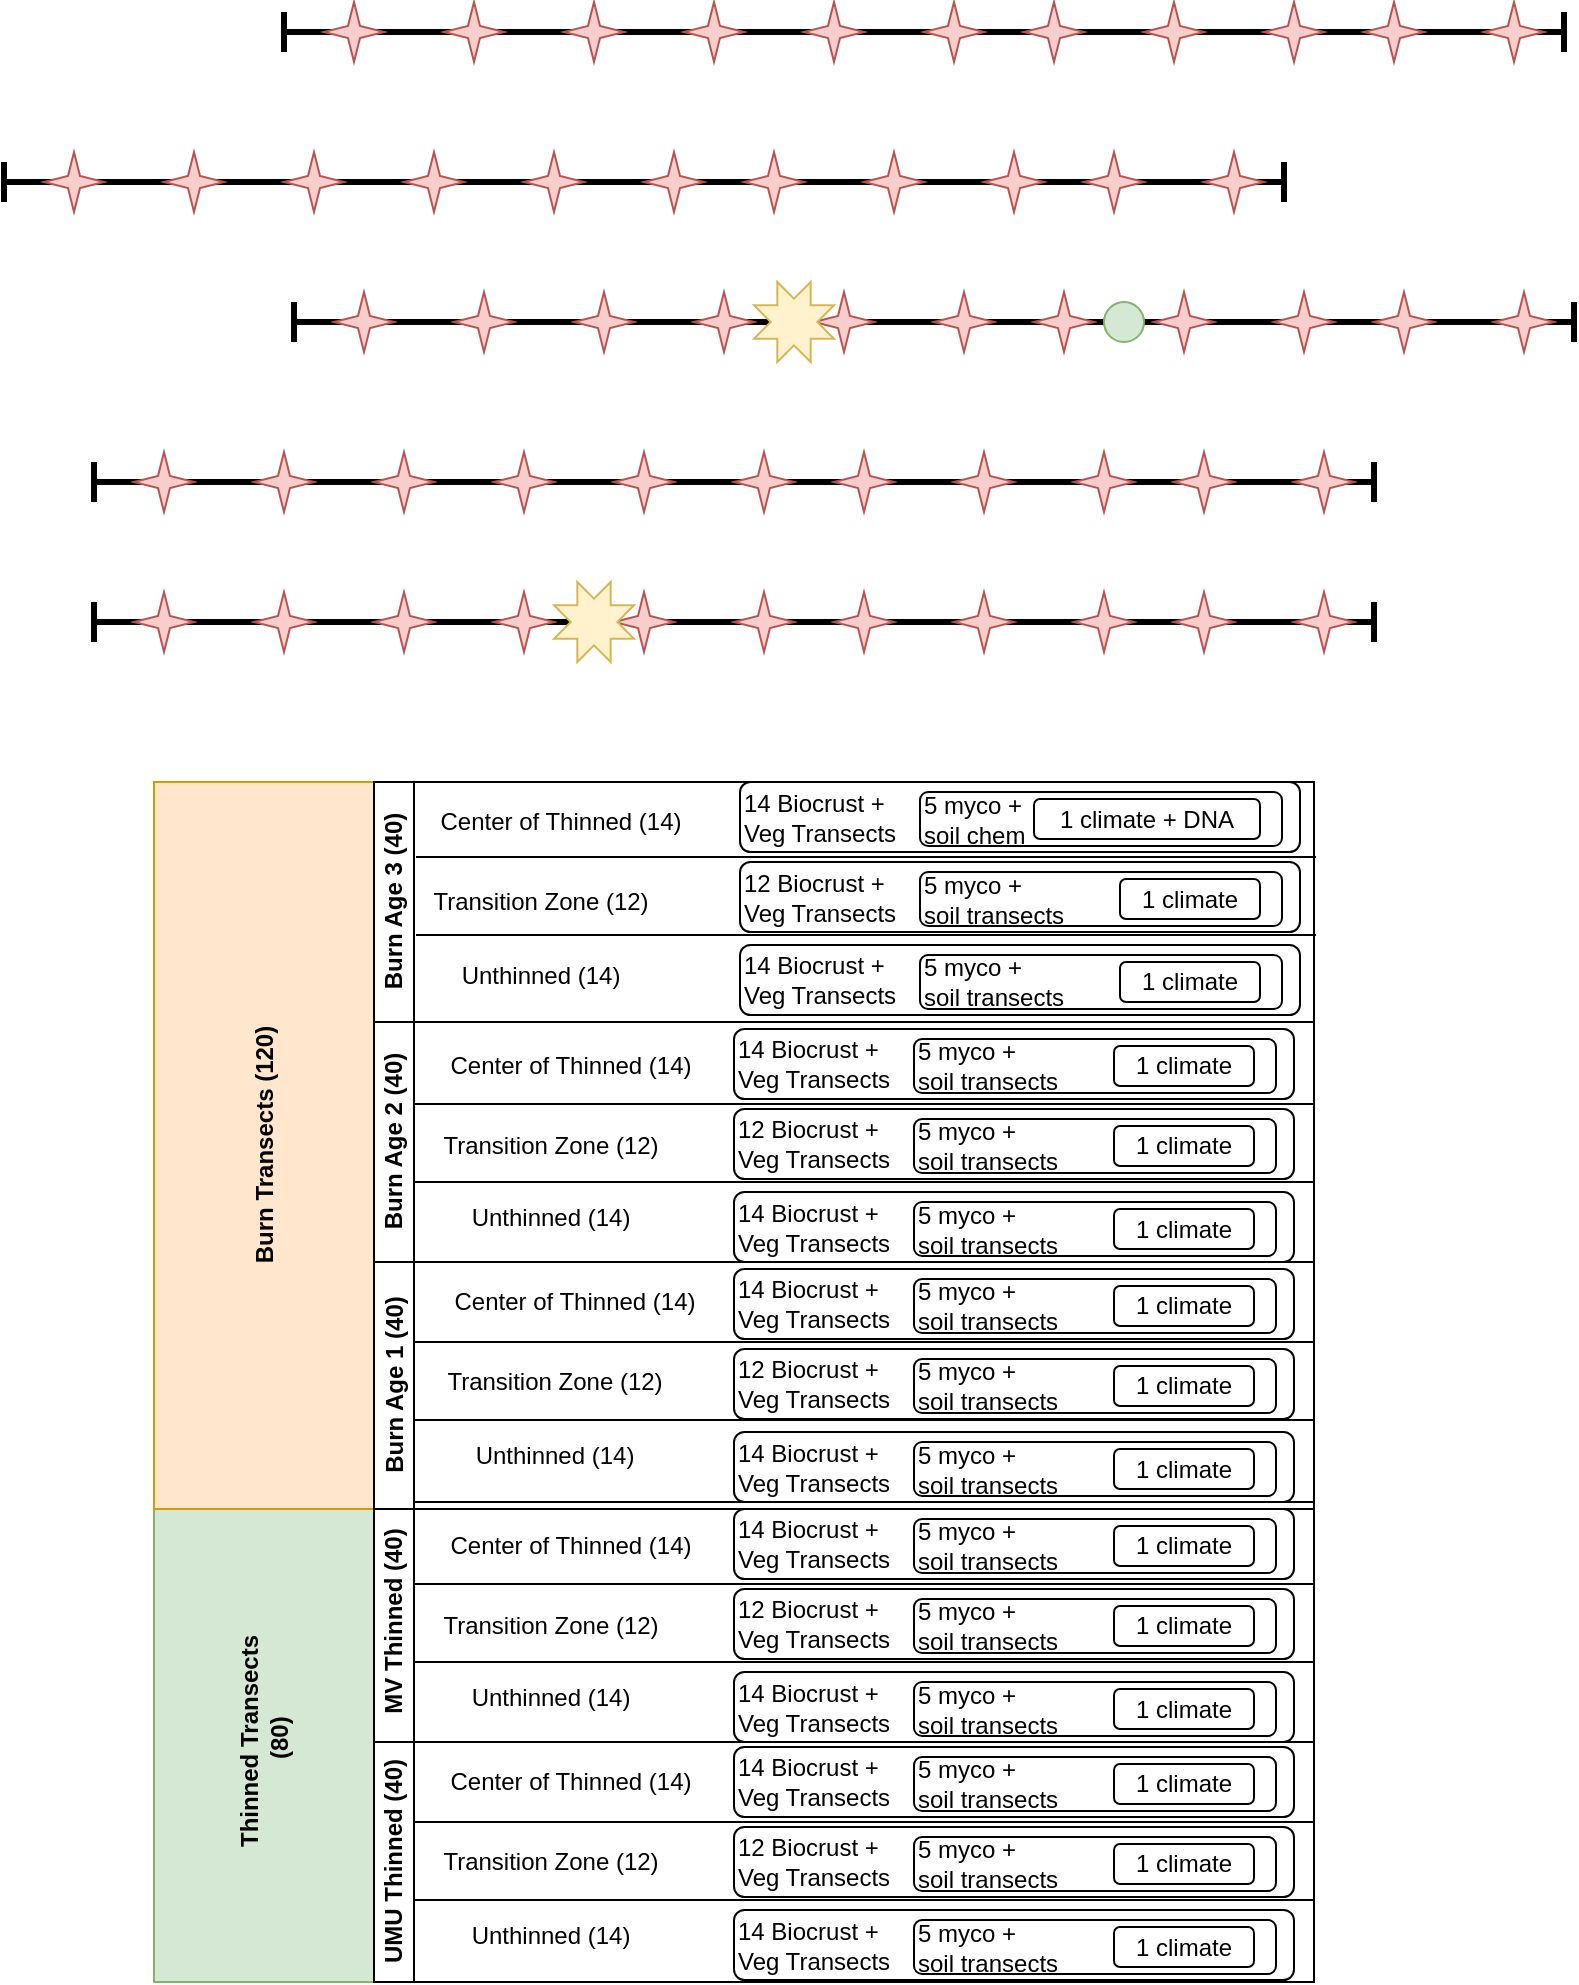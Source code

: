 <mxfile version="14.4.2" type="github" pages="4">
  <diagram id="qkUZtxBUWQ8zvcD8K10c" name="transects_whichdata">
    <mxGraphModel dx="1289" dy="1776" grid="1" gridSize="10" guides="1" tooltips="1" connect="1" arrows="1" fold="1" page="1" pageScale="1" pageWidth="850" pageHeight="1100" math="0" shadow="0">
      <root>
        <mxCell id="tL5P7ec_JkS8ytBtcRAA-0" />
        <mxCell id="tL5P7ec_JkS8ytBtcRAA-1" parent="tL5P7ec_JkS8ytBtcRAA-0" />
        <mxCell id="tL5P7ec_JkS8ytBtcRAA-2" value="&lt;div&gt;Thinned Transects&lt;/div&gt;&amp;nbsp;(80)" style="swimlane;html=1;childLayout=stackLayout;resizeParent=1;resizeParentMax=0;horizontal=0;startSize=110;horizontalStack=0;fillColor=#d5e8d4;strokeColor=#82b366;" parent="tL5P7ec_JkS8ytBtcRAA-1" vertex="1">
          <mxGeometry x="110" y="200" width="580" height="240" as="geometry">
            <mxRectangle x="190" y="190" width="50" height="40" as="alternateBounds" />
          </mxGeometry>
        </mxCell>
        <mxCell id="tL5P7ec_JkS8ytBtcRAA-3" value="MV Thinned (40)" style="swimlane;html=1;startSize=20;horizontal=0;" parent="tL5P7ec_JkS8ytBtcRAA-2" vertex="1">
          <mxGeometry x="110" width="470" height="120" as="geometry">
            <mxRectangle x="20" y="120" width="460" height="20" as="alternateBounds" />
          </mxGeometry>
        </mxCell>
        <mxCell id="tL5P7ec_JkS8ytBtcRAA-4" value="Center of Thinned (14)" style="text;html=1;align=center;verticalAlign=middle;resizable=0;points=[];autosize=1;" parent="tL5P7ec_JkS8ytBtcRAA-3" vertex="1">
          <mxGeometry x="28" y="11.75" width="140" height="20" as="geometry" />
        </mxCell>
        <mxCell id="tL5P7ec_JkS8ytBtcRAA-5" value="Transition Zone (12)" style="text;html=1;align=center;verticalAlign=middle;resizable=0;points=[];autosize=1;" parent="tL5P7ec_JkS8ytBtcRAA-3" vertex="1">
          <mxGeometry x="28" y="51.75" width="120" height="20" as="geometry" />
        </mxCell>
        <mxCell id="tL5P7ec_JkS8ytBtcRAA-6" value="Unthinned (14)" style="text;html=1;align=center;verticalAlign=middle;resizable=0;points=[];autosize=1;" parent="tL5P7ec_JkS8ytBtcRAA-3" vertex="1">
          <mxGeometry x="43" y="88.25" width="90" height="20" as="geometry" />
        </mxCell>
        <mxCell id="tL5P7ec_JkS8ytBtcRAA-7" value="" style="line;strokeWidth=1;rotatable=0;dashed=0;labelPosition=right;align=left;verticalAlign=middle;spacingTop=0;spacingLeft=6;points=[];portConstraint=eastwest;" parent="tL5P7ec_JkS8ytBtcRAA-3" vertex="1">
          <mxGeometry x="20" y="36" width="450" height="10" as="geometry" />
        </mxCell>
        <mxCell id="tL5P7ec_JkS8ytBtcRAA-8" value="" style="line;strokeWidth=1;rotatable=0;dashed=0;labelPosition=right;align=left;verticalAlign=middle;spacingTop=0;spacingLeft=6;points=[];portConstraint=eastwest;" parent="tL5P7ec_JkS8ytBtcRAA-3" vertex="1">
          <mxGeometry x="20" y="75" width="450" height="10" as="geometry" />
        </mxCell>
        <mxCell id="tL5P7ec_JkS8ytBtcRAA-9" value="14 Biocrust + &lt;br&gt;&lt;div align=&quot;left&quot;&gt;Veg Transects&lt;br&gt;&lt;/div&gt;" style="whiteSpace=wrap;html=1;rounded=1;align=left;" parent="tL5P7ec_JkS8ytBtcRAA-3" vertex="1">
          <mxGeometry x="180" y="3.5" width="280" height="35" as="geometry" />
        </mxCell>
        <mxCell id="tL5P7ec_JkS8ytBtcRAA-10" value="&lt;div align=&quot;left&quot;&gt;5 myco +&lt;br&gt; soil transects&lt;br&gt;&lt;/div&gt;" style="whiteSpace=wrap;html=1;rounded=1;align=left;" parent="tL5P7ec_JkS8ytBtcRAA-3" vertex="1">
          <mxGeometry x="270" y="8.5" width="181" height="27" as="geometry" />
        </mxCell>
        <mxCell id="tL5P7ec_JkS8ytBtcRAA-11" value="1 climate" style="whiteSpace=wrap;html=1;rounded=1;" parent="tL5P7ec_JkS8ytBtcRAA-3" vertex="1">
          <mxGeometry x="370" y="12" width="70" height="20" as="geometry" />
        </mxCell>
        <mxCell id="tL5P7ec_JkS8ytBtcRAA-12" value="12 Biocrust + &lt;br&gt;&lt;div align=&quot;left&quot;&gt;Veg Transects&lt;br&gt;&lt;/div&gt;" style="whiteSpace=wrap;html=1;rounded=1;align=left;" parent="tL5P7ec_JkS8ytBtcRAA-3" vertex="1">
          <mxGeometry x="180" y="43.5" width="280" height="35" as="geometry" />
        </mxCell>
        <mxCell id="tL5P7ec_JkS8ytBtcRAA-13" value="&lt;div align=&quot;left&quot;&gt;5 myco +&lt;br&gt; soil transects&lt;br&gt;&lt;/div&gt;" style="whiteSpace=wrap;html=1;rounded=1;align=left;" parent="tL5P7ec_JkS8ytBtcRAA-3" vertex="1">
          <mxGeometry x="270" y="48.5" width="181" height="27" as="geometry" />
        </mxCell>
        <mxCell id="tL5P7ec_JkS8ytBtcRAA-14" value="1 climate" style="whiteSpace=wrap;html=1;rounded=1;" parent="tL5P7ec_JkS8ytBtcRAA-3" vertex="1">
          <mxGeometry x="370" y="52" width="70" height="20" as="geometry" />
        </mxCell>
        <mxCell id="tL5P7ec_JkS8ytBtcRAA-15" value="14 Biocrust + &lt;br&gt;&lt;div align=&quot;left&quot;&gt;Veg Transects&lt;br&gt;&lt;/div&gt;" style="whiteSpace=wrap;html=1;rounded=1;align=left;" parent="tL5P7ec_JkS8ytBtcRAA-3" vertex="1">
          <mxGeometry x="180" y="85" width="280" height="35" as="geometry" />
        </mxCell>
        <mxCell id="tL5P7ec_JkS8ytBtcRAA-16" value="&lt;div align=&quot;left&quot;&gt;5 myco +&lt;br&gt; soil transects&lt;br&gt;&lt;/div&gt;" style="whiteSpace=wrap;html=1;rounded=1;align=left;" parent="tL5P7ec_JkS8ytBtcRAA-3" vertex="1">
          <mxGeometry x="270" y="90" width="181" height="27" as="geometry" />
        </mxCell>
        <mxCell id="tL5P7ec_JkS8ytBtcRAA-17" value="1 climate" style="whiteSpace=wrap;html=1;rounded=1;" parent="tL5P7ec_JkS8ytBtcRAA-3" vertex="1">
          <mxGeometry x="370" y="93.5" width="70" height="20" as="geometry" />
        </mxCell>
        <mxCell id="tL5P7ec_JkS8ytBtcRAA-18" value="UMU Thinned (40)" style="swimlane;html=1;startSize=20;horizontal=0;" parent="tL5P7ec_JkS8ytBtcRAA-2" vertex="1">
          <mxGeometry x="110" y="120" width="470" height="120" as="geometry" />
        </mxCell>
        <mxCell id="tL5P7ec_JkS8ytBtcRAA-19" value="" style="line;strokeWidth=1;rotatable=0;dashed=0;labelPosition=right;align=left;verticalAlign=middle;spacingTop=0;spacingLeft=6;points=[];portConstraint=eastwest;" parent="tL5P7ec_JkS8ytBtcRAA-18" vertex="1">
          <mxGeometry x="20" y="35" width="450" height="10" as="geometry" />
        </mxCell>
        <mxCell id="tL5P7ec_JkS8ytBtcRAA-20" value="Center of Thinned (14)" style="text;html=1;align=center;verticalAlign=middle;resizable=0;points=[];autosize=1;" parent="tL5P7ec_JkS8ytBtcRAA-18" vertex="1">
          <mxGeometry x="28" y="10" width="140" height="20" as="geometry" />
        </mxCell>
        <mxCell id="tL5P7ec_JkS8ytBtcRAA-21" value="" style="line;strokeWidth=1;rotatable=0;dashed=0;labelPosition=right;align=left;verticalAlign=middle;spacingTop=0;spacingLeft=6;points=[];portConstraint=eastwest;" parent="tL5P7ec_JkS8ytBtcRAA-18" vertex="1">
          <mxGeometry x="20" y="74" width="450" height="10" as="geometry" />
        </mxCell>
        <mxCell id="tL5P7ec_JkS8ytBtcRAA-22" value="Transition Zone (12)" style="text;html=1;align=center;verticalAlign=middle;resizable=0;points=[];autosize=1;" parent="tL5P7ec_JkS8ytBtcRAA-18" vertex="1">
          <mxGeometry x="28" y="50" width="120" height="20" as="geometry" />
        </mxCell>
        <mxCell id="tL5P7ec_JkS8ytBtcRAA-23" value="Unthinned (14)" style="text;html=1;align=center;verticalAlign=middle;resizable=0;points=[];autosize=1;" parent="tL5P7ec_JkS8ytBtcRAA-18" vertex="1">
          <mxGeometry x="43" y="86.5" width="90" height="20" as="geometry" />
        </mxCell>
        <mxCell id="tL5P7ec_JkS8ytBtcRAA-24" value="14 Biocrust + &lt;br&gt;&lt;div align=&quot;left&quot;&gt;Veg Transects&lt;br&gt;&lt;/div&gt;" style="whiteSpace=wrap;html=1;rounded=1;align=left;" parent="tL5P7ec_JkS8ytBtcRAA-18" vertex="1">
          <mxGeometry x="180" y="2.5" width="280" height="35" as="geometry" />
        </mxCell>
        <mxCell id="tL5P7ec_JkS8ytBtcRAA-25" value="&lt;div align=&quot;left&quot;&gt;5 myco +&lt;br&gt; soil transects&lt;br&gt;&lt;/div&gt;" style="whiteSpace=wrap;html=1;rounded=1;align=left;" parent="tL5P7ec_JkS8ytBtcRAA-18" vertex="1">
          <mxGeometry x="270" y="7.5" width="181" height="27" as="geometry" />
        </mxCell>
        <mxCell id="tL5P7ec_JkS8ytBtcRAA-26" value="1 climate" style="whiteSpace=wrap;html=1;rounded=1;" parent="tL5P7ec_JkS8ytBtcRAA-18" vertex="1">
          <mxGeometry x="370" y="11" width="70" height="20" as="geometry" />
        </mxCell>
        <mxCell id="tL5P7ec_JkS8ytBtcRAA-27" value="12 Biocrust + &lt;br&gt;&lt;div align=&quot;left&quot;&gt;Veg Transects&lt;br&gt;&lt;/div&gt;" style="whiteSpace=wrap;html=1;rounded=1;align=left;" parent="tL5P7ec_JkS8ytBtcRAA-18" vertex="1">
          <mxGeometry x="180" y="42.5" width="280" height="35" as="geometry" />
        </mxCell>
        <mxCell id="tL5P7ec_JkS8ytBtcRAA-28" value="&lt;div align=&quot;left&quot;&gt;5 myco +&lt;br&gt; soil transects&lt;br&gt;&lt;/div&gt;" style="whiteSpace=wrap;html=1;rounded=1;align=left;" parent="tL5P7ec_JkS8ytBtcRAA-18" vertex="1">
          <mxGeometry x="270" y="47.5" width="181" height="27" as="geometry" />
        </mxCell>
        <mxCell id="tL5P7ec_JkS8ytBtcRAA-29" value="1 climate" style="whiteSpace=wrap;html=1;rounded=1;" parent="tL5P7ec_JkS8ytBtcRAA-18" vertex="1">
          <mxGeometry x="370" y="51" width="70" height="20" as="geometry" />
        </mxCell>
        <mxCell id="tL5P7ec_JkS8ytBtcRAA-30" value="14 Biocrust + &lt;br&gt;&lt;div align=&quot;left&quot;&gt;Veg Transects&lt;br&gt;&lt;/div&gt;" style="whiteSpace=wrap;html=1;rounded=1;align=left;" parent="tL5P7ec_JkS8ytBtcRAA-18" vertex="1">
          <mxGeometry x="180" y="84" width="280" height="35" as="geometry" />
        </mxCell>
        <mxCell id="tL5P7ec_JkS8ytBtcRAA-31" value="&lt;div align=&quot;left&quot;&gt;5 myco +&lt;br&gt; soil transects&lt;br&gt;&lt;/div&gt;" style="whiteSpace=wrap;html=1;rounded=1;align=left;" parent="tL5P7ec_JkS8ytBtcRAA-18" vertex="1">
          <mxGeometry x="270" y="89" width="181" height="27" as="geometry" />
        </mxCell>
        <mxCell id="tL5P7ec_JkS8ytBtcRAA-32" value="1 climate" style="whiteSpace=wrap;html=1;rounded=1;" parent="tL5P7ec_JkS8ytBtcRAA-18" vertex="1">
          <mxGeometry x="370" y="92.5" width="70" height="20" as="geometry" />
        </mxCell>
        <mxCell id="tL5P7ec_JkS8ytBtcRAA-33" value="Burn Transects (120)" style="swimlane;html=1;childLayout=stackLayout;resizeParent=1;resizeParentMax=0;horizontal=0;startSize=110;horizontalStack=0;fillColor=#ffe6cc;strokeColor=#d79b00;" parent="tL5P7ec_JkS8ytBtcRAA-1" vertex="1">
          <mxGeometry x="110" y="-160" width="580" height="363.5" as="geometry">
            <mxRectangle x="190" y="190" width="50" height="40" as="alternateBounds" />
          </mxGeometry>
        </mxCell>
        <mxCell id="tL5P7ec_JkS8ytBtcRAA-34" value="Burn Age 3 (40)" style="swimlane;html=1;startSize=20;horizontal=0;" parent="tL5P7ec_JkS8ytBtcRAA-33" vertex="1">
          <mxGeometry x="110" width="470" height="120" as="geometry" />
        </mxCell>
        <mxCell id="tL5P7ec_JkS8ytBtcRAA-35" value="Center of Thinned (14)" style="text;html=1;align=center;verticalAlign=middle;resizable=0;points=[];autosize=1;" parent="tL5P7ec_JkS8ytBtcRAA-34" vertex="1">
          <mxGeometry x="23" y="10" width="140" height="20" as="geometry" />
        </mxCell>
        <mxCell id="tL5P7ec_JkS8ytBtcRAA-36" value="Transition Zone (12)" style="text;html=1;align=center;verticalAlign=middle;resizable=0;points=[];autosize=1;" parent="tL5P7ec_JkS8ytBtcRAA-34" vertex="1">
          <mxGeometry x="23" y="50" width="120" height="20" as="geometry" />
        </mxCell>
        <mxCell id="tL5P7ec_JkS8ytBtcRAA-37" value="Unthinned (14)" style="text;html=1;align=center;verticalAlign=middle;resizable=0;points=[];autosize=1;" parent="tL5P7ec_JkS8ytBtcRAA-34" vertex="1">
          <mxGeometry x="38" y="86.5" width="90" height="20" as="geometry" />
        </mxCell>
        <mxCell id="tL5P7ec_JkS8ytBtcRAA-38" value="" style="line;strokeWidth=1;rotatable=0;dashed=0;labelPosition=right;align=left;verticalAlign=middle;spacingTop=0;spacingLeft=6;points=[];portConstraint=eastwest;" parent="tL5P7ec_JkS8ytBtcRAA-34" vertex="1">
          <mxGeometry x="21" y="32.5" width="450" height="10" as="geometry" />
        </mxCell>
        <mxCell id="tL5P7ec_JkS8ytBtcRAA-39" value="" style="line;strokeWidth=1;rotatable=0;dashed=0;labelPosition=right;align=left;verticalAlign=middle;spacingTop=0;spacingLeft=6;points=[];portConstraint=eastwest;" parent="tL5P7ec_JkS8ytBtcRAA-34" vertex="1">
          <mxGeometry x="21" y="71.5" width="450" height="10" as="geometry" />
        </mxCell>
        <mxCell id="tL5P7ec_JkS8ytBtcRAA-40" value="14 Biocrust + &lt;br&gt;&lt;div align=&quot;left&quot;&gt;Veg Transects&lt;br&gt;&lt;/div&gt;" style="whiteSpace=wrap;html=1;rounded=1;align=left;" parent="tL5P7ec_JkS8ytBtcRAA-34" vertex="1">
          <mxGeometry x="183" width="280" height="35" as="geometry" />
        </mxCell>
        <mxCell id="tL5P7ec_JkS8ytBtcRAA-41" value="&lt;div align=&quot;left&quot;&gt;5 myco +&lt;br&gt; soil chem&lt;br&gt;&lt;/div&gt;" style="whiteSpace=wrap;html=1;rounded=1;align=left;" parent="tL5P7ec_JkS8ytBtcRAA-34" vertex="1">
          <mxGeometry x="273" y="5" width="181" height="27" as="geometry" />
        </mxCell>
        <mxCell id="tL5P7ec_JkS8ytBtcRAA-42" value="1 climate + DNA" style="whiteSpace=wrap;html=1;rounded=1;" parent="tL5P7ec_JkS8ytBtcRAA-34" vertex="1">
          <mxGeometry x="330" y="8.5" width="113" height="20" as="geometry" />
        </mxCell>
        <mxCell id="tL5P7ec_JkS8ytBtcRAA-43" value="12 Biocrust + &lt;br&gt;&lt;div align=&quot;left&quot;&gt;Veg Transects&lt;br&gt;&lt;/div&gt;" style="whiteSpace=wrap;html=1;rounded=1;align=left;" parent="tL5P7ec_JkS8ytBtcRAA-34" vertex="1">
          <mxGeometry x="183" y="40" width="280" height="35" as="geometry" />
        </mxCell>
        <mxCell id="tL5P7ec_JkS8ytBtcRAA-44" value="&lt;div align=&quot;left&quot;&gt;5 myco +&lt;br&gt; soil transects&lt;br&gt;&lt;/div&gt;" style="whiteSpace=wrap;html=1;rounded=1;align=left;" parent="tL5P7ec_JkS8ytBtcRAA-34" vertex="1">
          <mxGeometry x="273" y="45" width="181" height="27" as="geometry" />
        </mxCell>
        <mxCell id="tL5P7ec_JkS8ytBtcRAA-45" value="1 climate" style="whiteSpace=wrap;html=1;rounded=1;" parent="tL5P7ec_JkS8ytBtcRAA-34" vertex="1">
          <mxGeometry x="373" y="48.5" width="70" height="20" as="geometry" />
        </mxCell>
        <mxCell id="tL5P7ec_JkS8ytBtcRAA-46" value="14 Biocrust + &lt;br&gt;&lt;div align=&quot;left&quot;&gt;Veg Transects&lt;br&gt;&lt;/div&gt;" style="whiteSpace=wrap;html=1;rounded=1;align=left;" parent="tL5P7ec_JkS8ytBtcRAA-34" vertex="1">
          <mxGeometry x="183" y="81.5" width="280" height="35" as="geometry" />
        </mxCell>
        <mxCell id="tL5P7ec_JkS8ytBtcRAA-47" value="&lt;div align=&quot;left&quot;&gt;5 myco +&lt;br&gt; soil transects&lt;br&gt;&lt;/div&gt;" style="whiteSpace=wrap;html=1;rounded=1;align=left;" parent="tL5P7ec_JkS8ytBtcRAA-34" vertex="1">
          <mxGeometry x="273" y="86.5" width="181" height="27" as="geometry" />
        </mxCell>
        <mxCell id="tL5P7ec_JkS8ytBtcRAA-48" value="1 climate" style="whiteSpace=wrap;html=1;rounded=1;" parent="tL5P7ec_JkS8ytBtcRAA-34" vertex="1">
          <mxGeometry x="373" y="90" width="70" height="20" as="geometry" />
        </mxCell>
        <mxCell id="tL5P7ec_JkS8ytBtcRAA-49" value="Burn Age 2 (40)" style="swimlane;html=1;startSize=20;horizontal=0;" parent="tL5P7ec_JkS8ytBtcRAA-33" vertex="1">
          <mxGeometry x="110" y="120" width="470" height="120" as="geometry">
            <mxRectangle x="20" y="120" width="460" height="20" as="alternateBounds" />
          </mxGeometry>
        </mxCell>
        <mxCell id="tL5P7ec_JkS8ytBtcRAA-50" value="Center of Thinned (14)" style="text;html=1;align=center;verticalAlign=middle;resizable=0;points=[];autosize=1;" parent="tL5P7ec_JkS8ytBtcRAA-49" vertex="1">
          <mxGeometry x="28" y="11.75" width="140" height="20" as="geometry" />
        </mxCell>
        <mxCell id="tL5P7ec_JkS8ytBtcRAA-51" value="Transition Zone (12)" style="text;html=1;align=center;verticalAlign=middle;resizable=0;points=[];autosize=1;" parent="tL5P7ec_JkS8ytBtcRAA-49" vertex="1">
          <mxGeometry x="28" y="51.75" width="120" height="20" as="geometry" />
        </mxCell>
        <mxCell id="tL5P7ec_JkS8ytBtcRAA-52" value="Unthinned (14)" style="text;html=1;align=center;verticalAlign=middle;resizable=0;points=[];autosize=1;" parent="tL5P7ec_JkS8ytBtcRAA-49" vertex="1">
          <mxGeometry x="43" y="88.25" width="90" height="20" as="geometry" />
        </mxCell>
        <mxCell id="tL5P7ec_JkS8ytBtcRAA-53" value="" style="line;strokeWidth=1;rotatable=0;dashed=0;labelPosition=right;align=left;verticalAlign=middle;spacingTop=0;spacingLeft=6;points=[];portConstraint=eastwest;" parent="tL5P7ec_JkS8ytBtcRAA-49" vertex="1">
          <mxGeometry x="20" y="36" width="450" height="10" as="geometry" />
        </mxCell>
        <mxCell id="tL5P7ec_JkS8ytBtcRAA-54" value="" style="line;strokeWidth=1;rotatable=0;dashed=0;labelPosition=right;align=left;verticalAlign=middle;spacingTop=0;spacingLeft=6;points=[];portConstraint=eastwest;" parent="tL5P7ec_JkS8ytBtcRAA-49" vertex="1">
          <mxGeometry x="20" y="75" width="450" height="10" as="geometry" />
        </mxCell>
        <mxCell id="tL5P7ec_JkS8ytBtcRAA-55" value="14 Biocrust + &lt;br&gt;&lt;div align=&quot;left&quot;&gt;Veg Transects&lt;br&gt;&lt;/div&gt;" style="whiteSpace=wrap;html=1;rounded=1;align=left;" parent="tL5P7ec_JkS8ytBtcRAA-49" vertex="1">
          <mxGeometry x="180" y="3.5" width="280" height="35" as="geometry" />
        </mxCell>
        <mxCell id="tL5P7ec_JkS8ytBtcRAA-56" value="&lt;div align=&quot;left&quot;&gt;5 myco +&lt;br&gt; soil transects&lt;br&gt;&lt;/div&gt;" style="whiteSpace=wrap;html=1;rounded=1;align=left;" parent="tL5P7ec_JkS8ytBtcRAA-49" vertex="1">
          <mxGeometry x="270" y="8.5" width="181" height="27" as="geometry" />
        </mxCell>
        <mxCell id="tL5P7ec_JkS8ytBtcRAA-57" value="1 climate" style="whiteSpace=wrap;html=1;rounded=1;" parent="tL5P7ec_JkS8ytBtcRAA-49" vertex="1">
          <mxGeometry x="370" y="12" width="70" height="20" as="geometry" />
        </mxCell>
        <mxCell id="tL5P7ec_JkS8ytBtcRAA-58" value="12 Biocrust + &lt;br&gt;&lt;div align=&quot;left&quot;&gt;Veg Transects&lt;br&gt;&lt;/div&gt;" style="whiteSpace=wrap;html=1;rounded=1;align=left;" parent="tL5P7ec_JkS8ytBtcRAA-49" vertex="1">
          <mxGeometry x="180" y="43.5" width="280" height="35" as="geometry" />
        </mxCell>
        <mxCell id="tL5P7ec_JkS8ytBtcRAA-59" value="&lt;div align=&quot;left&quot;&gt;5 myco +&lt;br&gt; soil transects&lt;br&gt;&lt;/div&gt;" style="whiteSpace=wrap;html=1;rounded=1;align=left;" parent="tL5P7ec_JkS8ytBtcRAA-49" vertex="1">
          <mxGeometry x="270" y="48.5" width="181" height="27" as="geometry" />
        </mxCell>
        <mxCell id="tL5P7ec_JkS8ytBtcRAA-60" value="1 climate" style="whiteSpace=wrap;html=1;rounded=1;" parent="tL5P7ec_JkS8ytBtcRAA-49" vertex="1">
          <mxGeometry x="370" y="52" width="70" height="20" as="geometry" />
        </mxCell>
        <mxCell id="tL5P7ec_JkS8ytBtcRAA-61" value="14 Biocrust + &lt;br&gt;&lt;div align=&quot;left&quot;&gt;Veg Transects&lt;br&gt;&lt;/div&gt;" style="whiteSpace=wrap;html=1;rounded=1;align=left;" parent="tL5P7ec_JkS8ytBtcRAA-49" vertex="1">
          <mxGeometry x="180" y="85" width="280" height="35" as="geometry" />
        </mxCell>
        <mxCell id="tL5P7ec_JkS8ytBtcRAA-62" value="&lt;div align=&quot;left&quot;&gt;5 myco +&lt;br&gt; soil transects&lt;br&gt;&lt;/div&gt;" style="whiteSpace=wrap;html=1;rounded=1;align=left;" parent="tL5P7ec_JkS8ytBtcRAA-49" vertex="1">
          <mxGeometry x="270" y="90" width="181" height="27" as="geometry" />
        </mxCell>
        <mxCell id="tL5P7ec_JkS8ytBtcRAA-63" value="1 climate" style="whiteSpace=wrap;html=1;rounded=1;" parent="tL5P7ec_JkS8ytBtcRAA-49" vertex="1">
          <mxGeometry x="370" y="93.5" width="70" height="20" as="geometry" />
        </mxCell>
        <mxCell id="tL5P7ec_JkS8ytBtcRAA-64" value="Burn Age 1 (40)" style="swimlane;html=1;startSize=20;horizontal=0;" parent="tL5P7ec_JkS8ytBtcRAA-33" vertex="1">
          <mxGeometry x="110" y="240" width="470" height="123.5" as="geometry">
            <mxRectangle x="110" y="240" width="470" height="20" as="alternateBounds" />
          </mxGeometry>
        </mxCell>
        <mxCell id="tL5P7ec_JkS8ytBtcRAA-65" value="" style="line;strokeWidth=1;rotatable=0;dashed=0;labelPosition=right;align=left;verticalAlign=middle;spacingTop=0;spacingLeft=6;points=[];portConstraint=eastwest;" parent="tL5P7ec_JkS8ytBtcRAA-64" vertex="1">
          <mxGeometry x="20" y="35" width="450" height="10" as="geometry" />
        </mxCell>
        <mxCell id="tL5P7ec_JkS8ytBtcRAA-66" value="" style="line;strokeWidth=1;rotatable=0;dashed=0;labelPosition=right;align=left;verticalAlign=middle;spacingTop=0;spacingLeft=6;points=[];portConstraint=eastwest;" parent="tL5P7ec_JkS8ytBtcRAA-64" vertex="1">
          <mxGeometry x="20" y="74" width="450" height="10" as="geometry" />
        </mxCell>
        <mxCell id="tL5P7ec_JkS8ytBtcRAA-67" value="Center of Thinned (14)" style="text;html=1;align=center;verticalAlign=middle;resizable=0;points=[];autosize=1;" parent="tL5P7ec_JkS8ytBtcRAA-64" vertex="1">
          <mxGeometry x="30" y="10" width="140" height="20" as="geometry" />
        </mxCell>
        <mxCell id="tL5P7ec_JkS8ytBtcRAA-68" value="Transition Zone (12)" style="text;html=1;align=center;verticalAlign=middle;resizable=0;points=[];autosize=1;" parent="tL5P7ec_JkS8ytBtcRAA-64" vertex="1">
          <mxGeometry x="30" y="50" width="120" height="20" as="geometry" />
        </mxCell>
        <mxCell id="tL5P7ec_JkS8ytBtcRAA-69" value="Unthinned (14)" style="text;html=1;align=center;verticalAlign=middle;resizable=0;points=[];autosize=1;" parent="tL5P7ec_JkS8ytBtcRAA-64" vertex="1">
          <mxGeometry x="45" y="86.5" width="90" height="20" as="geometry" />
        </mxCell>
        <mxCell id="tL5P7ec_JkS8ytBtcRAA-70" value="14 Biocrust + &lt;br&gt;&lt;div align=&quot;left&quot;&gt;Veg Transects&lt;br&gt;&lt;/div&gt;" style="whiteSpace=wrap;html=1;rounded=1;align=left;" parent="tL5P7ec_JkS8ytBtcRAA-64" vertex="1">
          <mxGeometry x="180" y="3.5" width="280" height="35" as="geometry" />
        </mxCell>
        <mxCell id="tL5P7ec_JkS8ytBtcRAA-71" value="&lt;div align=&quot;left&quot;&gt;5 myco +&lt;br&gt; soil transects&lt;br&gt;&lt;/div&gt;" style="whiteSpace=wrap;html=1;rounded=1;align=left;" parent="tL5P7ec_JkS8ytBtcRAA-64" vertex="1">
          <mxGeometry x="270" y="8.5" width="181" height="27" as="geometry" />
        </mxCell>
        <mxCell id="tL5P7ec_JkS8ytBtcRAA-72" value="1 climate" style="whiteSpace=wrap;html=1;rounded=1;" parent="tL5P7ec_JkS8ytBtcRAA-64" vertex="1">
          <mxGeometry x="370" y="12" width="70" height="20" as="geometry" />
        </mxCell>
        <mxCell id="tL5P7ec_JkS8ytBtcRAA-73" value="12 Biocrust + &lt;br&gt;&lt;div align=&quot;left&quot;&gt;Veg Transects&lt;br&gt;&lt;/div&gt;" style="whiteSpace=wrap;html=1;rounded=1;align=left;" parent="tL5P7ec_JkS8ytBtcRAA-64" vertex="1">
          <mxGeometry x="180" y="43.5" width="280" height="35" as="geometry" />
        </mxCell>
        <mxCell id="tL5P7ec_JkS8ytBtcRAA-74" value="&lt;div align=&quot;left&quot;&gt;5 myco +&lt;br&gt; soil transects&lt;br&gt;&lt;/div&gt;" style="whiteSpace=wrap;html=1;rounded=1;align=left;" parent="tL5P7ec_JkS8ytBtcRAA-64" vertex="1">
          <mxGeometry x="270" y="48.5" width="181" height="27" as="geometry" />
        </mxCell>
        <mxCell id="tL5P7ec_JkS8ytBtcRAA-75" value="1 climate" style="whiteSpace=wrap;html=1;rounded=1;" parent="tL5P7ec_JkS8ytBtcRAA-64" vertex="1">
          <mxGeometry x="370" y="52" width="70" height="20" as="geometry" />
        </mxCell>
        <mxCell id="tL5P7ec_JkS8ytBtcRAA-76" value="14 Biocrust + &lt;br&gt;&lt;div align=&quot;left&quot;&gt;Veg Transects&lt;br&gt;&lt;/div&gt;" style="whiteSpace=wrap;html=1;rounded=1;align=left;" parent="tL5P7ec_JkS8ytBtcRAA-64" vertex="1">
          <mxGeometry x="180" y="85" width="280" height="35" as="geometry" />
        </mxCell>
        <mxCell id="tL5P7ec_JkS8ytBtcRAA-77" value="&lt;div align=&quot;left&quot;&gt;5 myco +&lt;br&gt; soil transects&lt;br&gt;&lt;/div&gt;" style="whiteSpace=wrap;html=1;rounded=1;align=left;" parent="tL5P7ec_JkS8ytBtcRAA-64" vertex="1">
          <mxGeometry x="270" y="90" width="181" height="27" as="geometry" />
        </mxCell>
        <mxCell id="tL5P7ec_JkS8ytBtcRAA-78" value="1 climate" style="whiteSpace=wrap;html=1;rounded=1;" parent="tL5P7ec_JkS8ytBtcRAA-64" vertex="1">
          <mxGeometry x="370" y="93.5" width="70" height="20" as="geometry" />
        </mxCell>
        <mxCell id="tL5P7ec_JkS8ytBtcRAA-79" value="" style="shape=crossbar;whiteSpace=wrap;html=1;rounded=1;strokeWidth=3;" parent="tL5P7ec_JkS8ytBtcRAA-1" vertex="1">
          <mxGeometry x="80" y="-250" width="640" height="20" as="geometry" />
        </mxCell>
        <mxCell id="tL5P7ec_JkS8ytBtcRAA-80" value="" style="verticalLabelPosition=bottom;verticalAlign=top;html=1;shape=mxgraph.basic.4_point_star_2;dx=0.8;fillColor=#f8cecc;strokeColor=#b85450;" parent="tL5P7ec_JkS8ytBtcRAA-1" vertex="1">
          <mxGeometry x="100" y="-255" width="30" height="30" as="geometry" />
        </mxCell>
        <mxCell id="tL5P7ec_JkS8ytBtcRAA-81" value="" style="verticalLabelPosition=bottom;verticalAlign=top;html=1;shape=mxgraph.basic.4_point_star_2;dx=0.8;fillColor=#f8cecc;strokeColor=#b85450;" parent="tL5P7ec_JkS8ytBtcRAA-1" vertex="1">
          <mxGeometry x="160" y="-255" width="30" height="30" as="geometry" />
        </mxCell>
        <mxCell id="tL5P7ec_JkS8ytBtcRAA-82" value="" style="verticalLabelPosition=bottom;verticalAlign=top;html=1;shape=mxgraph.basic.4_point_star_2;dx=0.8;fillColor=#f8cecc;strokeColor=#b85450;" parent="tL5P7ec_JkS8ytBtcRAA-1" vertex="1">
          <mxGeometry x="220" y="-255" width="30" height="30" as="geometry" />
        </mxCell>
        <mxCell id="tL5P7ec_JkS8ytBtcRAA-83" value="" style="verticalLabelPosition=bottom;verticalAlign=top;html=1;shape=mxgraph.basic.4_point_star_2;dx=0.8;fillColor=#f8cecc;strokeColor=#b85450;" parent="tL5P7ec_JkS8ytBtcRAA-1" vertex="1">
          <mxGeometry x="280" y="-255" width="30" height="30" as="geometry" />
        </mxCell>
        <mxCell id="tL5P7ec_JkS8ytBtcRAA-84" value="" style="verticalLabelPosition=bottom;verticalAlign=top;html=1;shape=mxgraph.basic.4_point_star_2;dx=0.8;fillColor=#f8cecc;strokeColor=#b85450;" parent="tL5P7ec_JkS8ytBtcRAA-1" vertex="1">
          <mxGeometry x="340" y="-255" width="30" height="30" as="geometry" />
        </mxCell>
        <mxCell id="tL5P7ec_JkS8ytBtcRAA-85" value="" style="verticalLabelPosition=bottom;verticalAlign=top;html=1;shape=mxgraph.basic.4_point_star_2;dx=0.8;fillColor=#f8cecc;strokeColor=#b85450;" parent="tL5P7ec_JkS8ytBtcRAA-1" vertex="1">
          <mxGeometry x="400" y="-255" width="30" height="30" as="geometry" />
        </mxCell>
        <mxCell id="tL5P7ec_JkS8ytBtcRAA-86" value="" style="verticalLabelPosition=bottom;verticalAlign=top;html=1;shape=mxgraph.basic.4_point_star_2;dx=0.8;fillColor=#f8cecc;strokeColor=#b85450;" parent="tL5P7ec_JkS8ytBtcRAA-1" vertex="1">
          <mxGeometry x="450" y="-255" width="30" height="30" as="geometry" />
        </mxCell>
        <mxCell id="tL5P7ec_JkS8ytBtcRAA-87" value="" style="verticalLabelPosition=bottom;verticalAlign=top;html=1;shape=mxgraph.basic.4_point_star_2;dx=0.8;fillColor=#f8cecc;strokeColor=#b85450;" parent="tL5P7ec_JkS8ytBtcRAA-1" vertex="1">
          <mxGeometry x="510" y="-255" width="30" height="30" as="geometry" />
        </mxCell>
        <mxCell id="tL5P7ec_JkS8ytBtcRAA-88" value="" style="verticalLabelPosition=bottom;verticalAlign=top;html=1;shape=mxgraph.basic.4_point_star_2;dx=0.8;fillColor=#f8cecc;strokeColor=#b85450;" parent="tL5P7ec_JkS8ytBtcRAA-1" vertex="1">
          <mxGeometry x="570" y="-255" width="30" height="30" as="geometry" />
        </mxCell>
        <mxCell id="tL5P7ec_JkS8ytBtcRAA-89" value="" style="verticalLabelPosition=bottom;verticalAlign=top;html=1;shape=mxgraph.basic.4_point_star_2;dx=0.8;fillColor=#f8cecc;strokeColor=#b85450;" parent="tL5P7ec_JkS8ytBtcRAA-1" vertex="1">
          <mxGeometry x="620" y="-255" width="30" height="30" as="geometry" />
        </mxCell>
        <mxCell id="tL5P7ec_JkS8ytBtcRAA-90" value="" style="verticalLabelPosition=bottom;verticalAlign=top;html=1;shape=mxgraph.basic.4_point_star_2;dx=0.8;fillColor=#f8cecc;strokeColor=#b85450;" parent="tL5P7ec_JkS8ytBtcRAA-1" vertex="1">
          <mxGeometry x="680" y="-255" width="30" height="30" as="geometry" />
        </mxCell>
        <mxCell id="tL5P7ec_JkS8ytBtcRAA-91" value="" style="verticalLabelPosition=bottom;verticalAlign=top;html=1;shape=mxgraph.basic.8_point_star;fillColor=#fff2cc;strokeColor=#d6b656;" parent="tL5P7ec_JkS8ytBtcRAA-1" vertex="1">
          <mxGeometry x="310" y="-260" width="40" height="40" as="geometry" />
        </mxCell>
        <mxCell id="tL5P7ec_JkS8ytBtcRAA-92" value="" style="shape=crossbar;whiteSpace=wrap;html=1;rounded=1;strokeWidth=3;" parent="tL5P7ec_JkS8ytBtcRAA-1" vertex="1">
          <mxGeometry x="80" y="-320" width="640" height="20" as="geometry" />
        </mxCell>
        <mxCell id="tL5P7ec_JkS8ytBtcRAA-93" value="" style="verticalLabelPosition=bottom;verticalAlign=top;html=1;shape=mxgraph.basic.4_point_star_2;dx=0.8;fillColor=#f8cecc;strokeColor=#b85450;" parent="tL5P7ec_JkS8ytBtcRAA-1" vertex="1">
          <mxGeometry x="100" y="-325" width="30" height="30" as="geometry" />
        </mxCell>
        <mxCell id="tL5P7ec_JkS8ytBtcRAA-94" value="" style="verticalLabelPosition=bottom;verticalAlign=top;html=1;shape=mxgraph.basic.4_point_star_2;dx=0.8;fillColor=#f8cecc;strokeColor=#b85450;" parent="tL5P7ec_JkS8ytBtcRAA-1" vertex="1">
          <mxGeometry x="160" y="-325" width="30" height="30" as="geometry" />
        </mxCell>
        <mxCell id="tL5P7ec_JkS8ytBtcRAA-95" value="" style="verticalLabelPosition=bottom;verticalAlign=top;html=1;shape=mxgraph.basic.4_point_star_2;dx=0.8;fillColor=#f8cecc;strokeColor=#b85450;" parent="tL5P7ec_JkS8ytBtcRAA-1" vertex="1">
          <mxGeometry x="220" y="-325" width="30" height="30" as="geometry" />
        </mxCell>
        <mxCell id="tL5P7ec_JkS8ytBtcRAA-96" value="" style="verticalLabelPosition=bottom;verticalAlign=top;html=1;shape=mxgraph.basic.4_point_star_2;dx=0.8;fillColor=#f8cecc;strokeColor=#b85450;" parent="tL5P7ec_JkS8ytBtcRAA-1" vertex="1">
          <mxGeometry x="280" y="-325" width="30" height="30" as="geometry" />
        </mxCell>
        <mxCell id="tL5P7ec_JkS8ytBtcRAA-97" value="" style="verticalLabelPosition=bottom;verticalAlign=top;html=1;shape=mxgraph.basic.4_point_star_2;dx=0.8;fillColor=#f8cecc;strokeColor=#b85450;" parent="tL5P7ec_JkS8ytBtcRAA-1" vertex="1">
          <mxGeometry x="340" y="-325" width="30" height="30" as="geometry" />
        </mxCell>
        <mxCell id="tL5P7ec_JkS8ytBtcRAA-98" value="" style="verticalLabelPosition=bottom;verticalAlign=top;html=1;shape=mxgraph.basic.4_point_star_2;dx=0.8;fillColor=#f8cecc;strokeColor=#b85450;" parent="tL5P7ec_JkS8ytBtcRAA-1" vertex="1">
          <mxGeometry x="400" y="-325" width="30" height="30" as="geometry" />
        </mxCell>
        <mxCell id="tL5P7ec_JkS8ytBtcRAA-99" value="" style="verticalLabelPosition=bottom;verticalAlign=top;html=1;shape=mxgraph.basic.4_point_star_2;dx=0.8;fillColor=#f8cecc;strokeColor=#b85450;" parent="tL5P7ec_JkS8ytBtcRAA-1" vertex="1">
          <mxGeometry x="450" y="-325" width="30" height="30" as="geometry" />
        </mxCell>
        <mxCell id="tL5P7ec_JkS8ytBtcRAA-100" value="" style="verticalLabelPosition=bottom;verticalAlign=top;html=1;shape=mxgraph.basic.4_point_star_2;dx=0.8;fillColor=#f8cecc;strokeColor=#b85450;" parent="tL5P7ec_JkS8ytBtcRAA-1" vertex="1">
          <mxGeometry x="510" y="-325" width="30" height="30" as="geometry" />
        </mxCell>
        <mxCell id="tL5P7ec_JkS8ytBtcRAA-101" value="" style="verticalLabelPosition=bottom;verticalAlign=top;html=1;shape=mxgraph.basic.4_point_star_2;dx=0.8;fillColor=#f8cecc;strokeColor=#b85450;" parent="tL5P7ec_JkS8ytBtcRAA-1" vertex="1">
          <mxGeometry x="570" y="-325" width="30" height="30" as="geometry" />
        </mxCell>
        <mxCell id="tL5P7ec_JkS8ytBtcRAA-102" value="" style="verticalLabelPosition=bottom;verticalAlign=top;html=1;shape=mxgraph.basic.4_point_star_2;dx=0.8;fillColor=#f8cecc;strokeColor=#b85450;" parent="tL5P7ec_JkS8ytBtcRAA-1" vertex="1">
          <mxGeometry x="620" y="-325" width="30" height="30" as="geometry" />
        </mxCell>
        <mxCell id="tL5P7ec_JkS8ytBtcRAA-103" value="" style="verticalLabelPosition=bottom;verticalAlign=top;html=1;shape=mxgraph.basic.4_point_star_2;dx=0.8;fillColor=#f8cecc;strokeColor=#b85450;" parent="tL5P7ec_JkS8ytBtcRAA-1" vertex="1">
          <mxGeometry x="680" y="-325" width="30" height="30" as="geometry" />
        </mxCell>
        <mxCell id="tL5P7ec_JkS8ytBtcRAA-104" value="" style="shape=crossbar;whiteSpace=wrap;html=1;rounded=1;strokeWidth=3;" parent="tL5P7ec_JkS8ytBtcRAA-1" vertex="1">
          <mxGeometry x="180" y="-400" width="640" height="20" as="geometry" />
        </mxCell>
        <mxCell id="tL5P7ec_JkS8ytBtcRAA-105" value="" style="verticalLabelPosition=bottom;verticalAlign=top;html=1;shape=mxgraph.basic.4_point_star_2;dx=0.8;fillColor=#f8cecc;strokeColor=#b85450;" parent="tL5P7ec_JkS8ytBtcRAA-1" vertex="1">
          <mxGeometry x="200" y="-405" width="30" height="30" as="geometry" />
        </mxCell>
        <mxCell id="tL5P7ec_JkS8ytBtcRAA-106" value="" style="verticalLabelPosition=bottom;verticalAlign=top;html=1;shape=mxgraph.basic.4_point_star_2;dx=0.8;fillColor=#f8cecc;strokeColor=#b85450;" parent="tL5P7ec_JkS8ytBtcRAA-1" vertex="1">
          <mxGeometry x="260" y="-405" width="30" height="30" as="geometry" />
        </mxCell>
        <mxCell id="tL5P7ec_JkS8ytBtcRAA-107" value="" style="verticalLabelPosition=bottom;verticalAlign=top;html=1;shape=mxgraph.basic.4_point_star_2;dx=0.8;fillColor=#f8cecc;strokeColor=#b85450;" parent="tL5P7ec_JkS8ytBtcRAA-1" vertex="1">
          <mxGeometry x="320" y="-405" width="30" height="30" as="geometry" />
        </mxCell>
        <mxCell id="tL5P7ec_JkS8ytBtcRAA-108" value="" style="verticalLabelPosition=bottom;verticalAlign=top;html=1;shape=mxgraph.basic.4_point_star_2;dx=0.8;fillColor=#f8cecc;strokeColor=#b85450;" parent="tL5P7ec_JkS8ytBtcRAA-1" vertex="1">
          <mxGeometry x="380" y="-405" width="30" height="30" as="geometry" />
        </mxCell>
        <mxCell id="tL5P7ec_JkS8ytBtcRAA-109" value="" style="verticalLabelPosition=bottom;verticalAlign=top;html=1;shape=mxgraph.basic.4_point_star_2;dx=0.8;fillColor=#f8cecc;strokeColor=#b85450;" parent="tL5P7ec_JkS8ytBtcRAA-1" vertex="1">
          <mxGeometry x="440" y="-405" width="30" height="30" as="geometry" />
        </mxCell>
        <mxCell id="tL5P7ec_JkS8ytBtcRAA-110" value="" style="verticalLabelPosition=bottom;verticalAlign=top;html=1;shape=mxgraph.basic.4_point_star_2;dx=0.8;fillColor=#f8cecc;strokeColor=#b85450;" parent="tL5P7ec_JkS8ytBtcRAA-1" vertex="1">
          <mxGeometry x="500" y="-405" width="30" height="30" as="geometry" />
        </mxCell>
        <mxCell id="tL5P7ec_JkS8ytBtcRAA-111" value="" style="verticalLabelPosition=bottom;verticalAlign=top;html=1;shape=mxgraph.basic.4_point_star_2;dx=0.8;fillColor=#f8cecc;strokeColor=#b85450;" parent="tL5P7ec_JkS8ytBtcRAA-1" vertex="1">
          <mxGeometry x="550" y="-405" width="30" height="30" as="geometry" />
        </mxCell>
        <mxCell id="tL5P7ec_JkS8ytBtcRAA-112" value="" style="verticalLabelPosition=bottom;verticalAlign=top;html=1;shape=mxgraph.basic.4_point_star_2;dx=0.8;fillColor=#f8cecc;strokeColor=#b85450;" parent="tL5P7ec_JkS8ytBtcRAA-1" vertex="1">
          <mxGeometry x="610" y="-405" width="30" height="30" as="geometry" />
        </mxCell>
        <mxCell id="tL5P7ec_JkS8ytBtcRAA-113" value="" style="verticalLabelPosition=bottom;verticalAlign=top;html=1;shape=mxgraph.basic.4_point_star_2;dx=0.8;fillColor=#f8cecc;strokeColor=#b85450;" parent="tL5P7ec_JkS8ytBtcRAA-1" vertex="1">
          <mxGeometry x="670" y="-405" width="30" height="30" as="geometry" />
        </mxCell>
        <mxCell id="tL5P7ec_JkS8ytBtcRAA-114" value="" style="verticalLabelPosition=bottom;verticalAlign=top;html=1;shape=mxgraph.basic.4_point_star_2;dx=0.8;fillColor=#f8cecc;strokeColor=#b85450;" parent="tL5P7ec_JkS8ytBtcRAA-1" vertex="1">
          <mxGeometry x="720" y="-405" width="30" height="30" as="geometry" />
        </mxCell>
        <mxCell id="tL5P7ec_JkS8ytBtcRAA-115" value="" style="verticalLabelPosition=bottom;verticalAlign=top;html=1;shape=mxgraph.basic.4_point_star_2;dx=0.8;fillColor=#f8cecc;strokeColor=#b85450;" parent="tL5P7ec_JkS8ytBtcRAA-1" vertex="1">
          <mxGeometry x="780" y="-405" width="30" height="30" as="geometry" />
        </mxCell>
        <mxCell id="tL5P7ec_JkS8ytBtcRAA-116" value="" style="verticalLabelPosition=bottom;verticalAlign=top;html=1;shape=mxgraph.basic.8_point_star;fillColor=#fff2cc;strokeColor=#d6b656;" parent="tL5P7ec_JkS8ytBtcRAA-1" vertex="1">
          <mxGeometry x="410" y="-410" width="40" height="40" as="geometry" />
        </mxCell>
        <mxCell id="tL5P7ec_JkS8ytBtcRAA-117" value="" style="shape=crossbar;whiteSpace=wrap;html=1;rounded=1;strokeWidth=3;" parent="tL5P7ec_JkS8ytBtcRAA-1" vertex="1">
          <mxGeometry x="35" y="-470" width="640" height="20" as="geometry" />
        </mxCell>
        <mxCell id="tL5P7ec_JkS8ytBtcRAA-118" value="" style="verticalLabelPosition=bottom;verticalAlign=top;html=1;shape=mxgraph.basic.4_point_star_2;dx=0.8;fillColor=#f8cecc;strokeColor=#b85450;" parent="tL5P7ec_JkS8ytBtcRAA-1" vertex="1">
          <mxGeometry x="55" y="-475" width="30" height="30" as="geometry" />
        </mxCell>
        <mxCell id="tL5P7ec_JkS8ytBtcRAA-119" value="" style="verticalLabelPosition=bottom;verticalAlign=top;html=1;shape=mxgraph.basic.4_point_star_2;dx=0.8;fillColor=#f8cecc;strokeColor=#b85450;" parent="tL5P7ec_JkS8ytBtcRAA-1" vertex="1">
          <mxGeometry x="115" y="-475" width="30" height="30" as="geometry" />
        </mxCell>
        <mxCell id="tL5P7ec_JkS8ytBtcRAA-120" value="" style="verticalLabelPosition=bottom;verticalAlign=top;html=1;shape=mxgraph.basic.4_point_star_2;dx=0.8;fillColor=#f8cecc;strokeColor=#b85450;" parent="tL5P7ec_JkS8ytBtcRAA-1" vertex="1">
          <mxGeometry x="175" y="-475" width="30" height="30" as="geometry" />
        </mxCell>
        <mxCell id="tL5P7ec_JkS8ytBtcRAA-121" value="" style="verticalLabelPosition=bottom;verticalAlign=top;html=1;shape=mxgraph.basic.4_point_star_2;dx=0.8;fillColor=#f8cecc;strokeColor=#b85450;" parent="tL5P7ec_JkS8ytBtcRAA-1" vertex="1">
          <mxGeometry x="235" y="-475" width="30" height="30" as="geometry" />
        </mxCell>
        <mxCell id="tL5P7ec_JkS8ytBtcRAA-122" value="" style="verticalLabelPosition=bottom;verticalAlign=top;html=1;shape=mxgraph.basic.4_point_star_2;dx=0.8;fillColor=#f8cecc;strokeColor=#b85450;" parent="tL5P7ec_JkS8ytBtcRAA-1" vertex="1">
          <mxGeometry x="295" y="-475" width="30" height="30" as="geometry" />
        </mxCell>
        <mxCell id="tL5P7ec_JkS8ytBtcRAA-123" value="" style="verticalLabelPosition=bottom;verticalAlign=top;html=1;shape=mxgraph.basic.4_point_star_2;dx=0.8;fillColor=#f8cecc;strokeColor=#b85450;" parent="tL5P7ec_JkS8ytBtcRAA-1" vertex="1">
          <mxGeometry x="355" y="-475" width="30" height="30" as="geometry" />
        </mxCell>
        <mxCell id="tL5P7ec_JkS8ytBtcRAA-124" value="" style="verticalLabelPosition=bottom;verticalAlign=top;html=1;shape=mxgraph.basic.4_point_star_2;dx=0.8;fillColor=#f8cecc;strokeColor=#b85450;" parent="tL5P7ec_JkS8ytBtcRAA-1" vertex="1">
          <mxGeometry x="405" y="-475" width="30" height="30" as="geometry" />
        </mxCell>
        <mxCell id="tL5P7ec_JkS8ytBtcRAA-125" value="" style="verticalLabelPosition=bottom;verticalAlign=top;html=1;shape=mxgraph.basic.4_point_star_2;dx=0.8;fillColor=#f8cecc;strokeColor=#b85450;" parent="tL5P7ec_JkS8ytBtcRAA-1" vertex="1">
          <mxGeometry x="465" y="-475" width="30" height="30" as="geometry" />
        </mxCell>
        <mxCell id="tL5P7ec_JkS8ytBtcRAA-126" value="" style="verticalLabelPosition=bottom;verticalAlign=top;html=1;shape=mxgraph.basic.4_point_star_2;dx=0.8;fillColor=#f8cecc;strokeColor=#b85450;" parent="tL5P7ec_JkS8ytBtcRAA-1" vertex="1">
          <mxGeometry x="525" y="-475" width="30" height="30" as="geometry" />
        </mxCell>
        <mxCell id="tL5P7ec_JkS8ytBtcRAA-127" value="" style="verticalLabelPosition=bottom;verticalAlign=top;html=1;shape=mxgraph.basic.4_point_star_2;dx=0.8;fillColor=#f8cecc;strokeColor=#b85450;" parent="tL5P7ec_JkS8ytBtcRAA-1" vertex="1">
          <mxGeometry x="575" y="-475" width="30" height="30" as="geometry" />
        </mxCell>
        <mxCell id="tL5P7ec_JkS8ytBtcRAA-128" value="" style="verticalLabelPosition=bottom;verticalAlign=top;html=1;shape=mxgraph.basic.4_point_star_2;dx=0.8;fillColor=#f8cecc;strokeColor=#b85450;" parent="tL5P7ec_JkS8ytBtcRAA-1" vertex="1">
          <mxGeometry x="635" y="-475" width="30" height="30" as="geometry" />
        </mxCell>
        <mxCell id="tL5P7ec_JkS8ytBtcRAA-129" value="" style="verticalLabelPosition=bottom;verticalAlign=top;html=1;shape=mxgraph.basic.donut;dx=25;fillColor=#d5e8d4;strokeColor=#82b366;" parent="tL5P7ec_JkS8ytBtcRAA-1" vertex="1">
          <mxGeometry x="585" y="-400" width="20" height="20" as="geometry" />
        </mxCell>
        <mxCell id="tL5P7ec_JkS8ytBtcRAA-130" value="" style="shape=crossbar;whiteSpace=wrap;html=1;rounded=1;strokeWidth=3;" parent="tL5P7ec_JkS8ytBtcRAA-1" vertex="1">
          <mxGeometry x="175" y="-545" width="640" height="20" as="geometry" />
        </mxCell>
        <mxCell id="tL5P7ec_JkS8ytBtcRAA-131" value="" style="verticalLabelPosition=bottom;verticalAlign=top;html=1;shape=mxgraph.basic.4_point_star_2;dx=0.8;fillColor=#f8cecc;strokeColor=#b85450;" parent="tL5P7ec_JkS8ytBtcRAA-1" vertex="1">
          <mxGeometry x="195" y="-550" width="30" height="30" as="geometry" />
        </mxCell>
        <mxCell id="tL5P7ec_JkS8ytBtcRAA-132" value="" style="verticalLabelPosition=bottom;verticalAlign=top;html=1;shape=mxgraph.basic.4_point_star_2;dx=0.8;fillColor=#f8cecc;strokeColor=#b85450;" parent="tL5P7ec_JkS8ytBtcRAA-1" vertex="1">
          <mxGeometry x="255" y="-550" width="30" height="30" as="geometry" />
        </mxCell>
        <mxCell id="tL5P7ec_JkS8ytBtcRAA-133" value="" style="verticalLabelPosition=bottom;verticalAlign=top;html=1;shape=mxgraph.basic.4_point_star_2;dx=0.8;fillColor=#f8cecc;strokeColor=#b85450;" parent="tL5P7ec_JkS8ytBtcRAA-1" vertex="1">
          <mxGeometry x="315" y="-550" width="30" height="30" as="geometry" />
        </mxCell>
        <mxCell id="tL5P7ec_JkS8ytBtcRAA-134" value="" style="verticalLabelPosition=bottom;verticalAlign=top;html=1;shape=mxgraph.basic.4_point_star_2;dx=0.8;fillColor=#f8cecc;strokeColor=#b85450;" parent="tL5P7ec_JkS8ytBtcRAA-1" vertex="1">
          <mxGeometry x="375" y="-550" width="30" height="30" as="geometry" />
        </mxCell>
        <mxCell id="tL5P7ec_JkS8ytBtcRAA-135" value="" style="verticalLabelPosition=bottom;verticalAlign=top;html=1;shape=mxgraph.basic.4_point_star_2;dx=0.8;fillColor=#f8cecc;strokeColor=#b85450;" parent="tL5P7ec_JkS8ytBtcRAA-1" vertex="1">
          <mxGeometry x="435" y="-550" width="30" height="30" as="geometry" />
        </mxCell>
        <mxCell id="tL5P7ec_JkS8ytBtcRAA-136" value="" style="verticalLabelPosition=bottom;verticalAlign=top;html=1;shape=mxgraph.basic.4_point_star_2;dx=0.8;fillColor=#f8cecc;strokeColor=#b85450;" parent="tL5P7ec_JkS8ytBtcRAA-1" vertex="1">
          <mxGeometry x="495" y="-550" width="30" height="30" as="geometry" />
        </mxCell>
        <mxCell id="tL5P7ec_JkS8ytBtcRAA-137" value="" style="verticalLabelPosition=bottom;verticalAlign=top;html=1;shape=mxgraph.basic.4_point_star_2;dx=0.8;fillColor=#f8cecc;strokeColor=#b85450;" parent="tL5P7ec_JkS8ytBtcRAA-1" vertex="1">
          <mxGeometry x="545" y="-550" width="30" height="30" as="geometry" />
        </mxCell>
        <mxCell id="tL5P7ec_JkS8ytBtcRAA-138" value="" style="verticalLabelPosition=bottom;verticalAlign=top;html=1;shape=mxgraph.basic.4_point_star_2;dx=0.8;fillColor=#f8cecc;strokeColor=#b85450;" parent="tL5P7ec_JkS8ytBtcRAA-1" vertex="1">
          <mxGeometry x="605" y="-550" width="30" height="30" as="geometry" />
        </mxCell>
        <mxCell id="tL5P7ec_JkS8ytBtcRAA-139" value="" style="verticalLabelPosition=bottom;verticalAlign=top;html=1;shape=mxgraph.basic.4_point_star_2;dx=0.8;fillColor=#f8cecc;strokeColor=#b85450;" parent="tL5P7ec_JkS8ytBtcRAA-1" vertex="1">
          <mxGeometry x="665" y="-550" width="30" height="30" as="geometry" />
        </mxCell>
        <mxCell id="tL5P7ec_JkS8ytBtcRAA-140" value="" style="verticalLabelPosition=bottom;verticalAlign=top;html=1;shape=mxgraph.basic.4_point_star_2;dx=0.8;fillColor=#f8cecc;strokeColor=#b85450;" parent="tL5P7ec_JkS8ytBtcRAA-1" vertex="1">
          <mxGeometry x="715" y="-550" width="30" height="30" as="geometry" />
        </mxCell>
        <mxCell id="tL5P7ec_JkS8ytBtcRAA-141" value="" style="verticalLabelPosition=bottom;verticalAlign=top;html=1;shape=mxgraph.basic.4_point_star_2;dx=0.8;fillColor=#f8cecc;strokeColor=#b85450;" parent="tL5P7ec_JkS8ytBtcRAA-1" vertex="1">
          <mxGeometry x="775" y="-550" width="30" height="30" as="geometry" />
        </mxCell>
      </root>
    </mxGraphModel>
  </diagram>
  <diagram id="HA04Cpn9nzUUd_77Lgpg" name="transect_fakemap">
    <mxGraphModel dx="1289" dy="1876" grid="0" gridSize="10" guides="1" tooltips="1" connect="1" arrows="1" fold="1" page="0" pageScale="1" pageWidth="850" pageHeight="1100" math="0" shadow="0">
      <root>
        <mxCell id="0" />
        <mxCell id="1" parent="0" />
        <mxCell id="FE4h6nMI_-IRny2-kvsw-892" value="" style="ellipse;whiteSpace=wrap;html=1;gradientDirection=west;fillColor=#fff2cc;strokeColor=#d6b656;" parent="1" vertex="1">
          <mxGeometry x="680" y="-1100" width="1000" height="950" as="geometry" />
        </mxCell>
        <mxCell id="FE4h6nMI_-IRny2-kvsw-890" value="&lt;div&gt;&lt;font style=&quot;font-size: 27px&quot;&gt;&lt;br&gt;&lt;/font&gt;&lt;/div&gt;&lt;div&gt;&lt;font style=&quot;font-size: 27px&quot;&gt;&lt;br&gt;&lt;/font&gt;&lt;/div&gt;&lt;div&gt;&lt;font style=&quot;font-size: 27px&quot;&gt;&lt;br&gt;&lt;/font&gt;&lt;/div&gt;&lt;div&gt;&lt;font style=&quot;font-size: 27px&quot;&gt;Burn Area&lt;/font&gt;&lt;/div&gt;" style="ellipse;whiteSpace=wrap;html=1;fillColor=#fad9d5;strokeColor=#ae4132;" parent="1" vertex="1">
          <mxGeometry x="750" y="-1020" width="900" height="830" as="geometry" />
        </mxCell>
        <mxCell id="FE4h6nMI_-IRny2-kvsw-760" value="" style="group;rotation=0;" parent="1" vertex="1" connectable="0">
          <mxGeometry x="886.731" y="-824.206" width="545" height="200" as="geometry" />
        </mxCell>
        <mxCell id="FE4h6nMI_-IRny2-kvsw-761" value="" style="shape=crossbar;whiteSpace=wrap;html=1;rounded=1;strokeWidth=3;rotation=0;" parent="FE4h6nMI_-IRny2-kvsw-760" vertex="1">
          <mxGeometry x="31" y="182" width="444.331" height="12.121" as="geometry" />
        </mxCell>
        <mxCell id="FE4h6nMI_-IRny2-kvsw-762" value="" style="verticalLabelPosition=bottom;verticalAlign=top;html=1;shape=mxgraph.basic.4_point_star_2;dx=0.8;fillColor=#f8cecc;strokeColor=#b85450;rotation=0;" parent="FE4h6nMI_-IRny2-kvsw-760" vertex="1">
          <mxGeometry x="46" y="179" width="20.828" height="18.182" as="geometry" />
        </mxCell>
        <mxCell id="FE4h6nMI_-IRny2-kvsw-763" value="" style="verticalLabelPosition=bottom;verticalAlign=top;html=1;shape=mxgraph.basic.4_point_star_2;dx=0.8;fillColor=#f8cecc;strokeColor=#b85450;rotation=0;" parent="FE4h6nMI_-IRny2-kvsw-760" vertex="1">
          <mxGeometry x="86" y="179" width="20.828" height="18.182" as="geometry" />
        </mxCell>
        <mxCell id="FE4h6nMI_-IRny2-kvsw-764" value="" style="verticalLabelPosition=bottom;verticalAlign=top;html=1;shape=mxgraph.basic.4_point_star_2;dx=0.8;fillColor=#f8cecc;strokeColor=#b85450;rotation=0;" parent="FE4h6nMI_-IRny2-kvsw-760" vertex="1">
          <mxGeometry x="128" y="179" width="20.828" height="18.182" as="geometry" />
        </mxCell>
        <mxCell id="FE4h6nMI_-IRny2-kvsw-765" value="" style="verticalLabelPosition=bottom;verticalAlign=top;html=1;shape=mxgraph.basic.4_point_star_2;dx=0.8;fillColor=#f8cecc;strokeColor=#b85450;rotation=0;" parent="FE4h6nMI_-IRny2-kvsw-760" vertex="1">
          <mxGeometry x="170" y="178" width="20.828" height="18.182" as="geometry" />
        </mxCell>
        <mxCell id="FE4h6nMI_-IRny2-kvsw-766" value="" style="verticalLabelPosition=bottom;verticalAlign=top;html=1;shape=mxgraph.basic.4_point_star_2;dx=0.8;fillColor=#f8cecc;strokeColor=#b85450;rotation=0;" parent="FE4h6nMI_-IRny2-kvsw-760" vertex="1">
          <mxGeometry x="212" y="179" width="20.828" height="18.182" as="geometry" />
        </mxCell>
        <mxCell id="FE4h6nMI_-IRny2-kvsw-767" value="" style="verticalLabelPosition=bottom;verticalAlign=top;html=1;shape=mxgraph.basic.4_point_star_2;dx=0.8;fillColor=#f8cecc;strokeColor=#b85450;rotation=0;" parent="FE4h6nMI_-IRny2-kvsw-760" vertex="1">
          <mxGeometry x="253" y="178" width="20.828" height="18.182" as="geometry" />
        </mxCell>
        <mxCell id="FE4h6nMI_-IRny2-kvsw-768" value="" style="verticalLabelPosition=bottom;verticalAlign=top;html=1;shape=mxgraph.basic.4_point_star_2;dx=0.8;fillColor=#f8cecc;strokeColor=#b85450;rotation=0;" parent="FE4h6nMI_-IRny2-kvsw-760" vertex="1">
          <mxGeometry x="288" y="179" width="20.828" height="18.182" as="geometry" />
        </mxCell>
        <mxCell id="FE4h6nMI_-IRny2-kvsw-769" value="" style="verticalLabelPosition=bottom;verticalAlign=top;html=1;shape=mxgraph.basic.4_point_star_2;dx=0.8;fillColor=#f8cecc;strokeColor=#b85450;rotation=0;" parent="FE4h6nMI_-IRny2-kvsw-760" vertex="1">
          <mxGeometry x="330" y="179" width="20.828" height="18.182" as="geometry" />
        </mxCell>
        <mxCell id="FE4h6nMI_-IRny2-kvsw-770" value="" style="verticalLabelPosition=bottom;verticalAlign=top;html=1;shape=mxgraph.basic.4_point_star_2;dx=0.8;fillColor=#f8cecc;strokeColor=#b85450;rotation=0;" parent="FE4h6nMI_-IRny2-kvsw-760" vertex="1">
          <mxGeometry x="371" y="178" width="20.828" height="18.182" as="geometry" />
        </mxCell>
        <mxCell id="FE4h6nMI_-IRny2-kvsw-771" value="" style="verticalLabelPosition=bottom;verticalAlign=top;html=1;shape=mxgraph.basic.4_point_star_2;dx=0.8;fillColor=#f8cecc;strokeColor=#b85450;rotation=0;" parent="FE4h6nMI_-IRny2-kvsw-760" vertex="1">
          <mxGeometry x="406" y="179" width="20.828" height="18.182" as="geometry" />
        </mxCell>
        <mxCell id="FE4h6nMI_-IRny2-kvsw-772" value="" style="verticalLabelPosition=bottom;verticalAlign=top;html=1;shape=mxgraph.basic.4_point_star_2;dx=0.8;fillColor=#f8cecc;strokeColor=#b85450;rotation=0;" parent="FE4h6nMI_-IRny2-kvsw-760" vertex="1">
          <mxGeometry x="448" y="179" width="20.828" height="18.182" as="geometry" />
        </mxCell>
        <mxCell id="FE4h6nMI_-IRny2-kvsw-773" value="" style="verticalLabelPosition=bottom;verticalAlign=top;html=1;shape=mxgraph.basic.8_point_star;fillColor=#e1d5e7;strokeColor=#9673a6;rotation=0;" parent="FE4h6nMI_-IRny2-kvsw-760" vertex="1">
          <mxGeometry x="191" y="175" width="27.771" height="24.242" as="geometry" />
        </mxCell>
        <mxCell id="FE4h6nMI_-IRny2-kvsw-774" value="" style="shape=crossbar;whiteSpace=wrap;html=1;rounded=1;strokeWidth=3;rotation=0;" parent="FE4h6nMI_-IRny2-kvsw-760" vertex="1">
          <mxGeometry x="31" y="139" width="444.331" height="12.121" as="geometry" />
        </mxCell>
        <mxCell id="FE4h6nMI_-IRny2-kvsw-775" value="" style="verticalLabelPosition=bottom;verticalAlign=top;html=1;shape=mxgraph.basic.4_point_star_2;dx=0.8;fillColor=#f8cecc;strokeColor=#b85450;rotation=0;" parent="FE4h6nMI_-IRny2-kvsw-760" vertex="1">
          <mxGeometry x="45" y="137" width="20.828" height="18.182" as="geometry" />
        </mxCell>
        <mxCell id="FE4h6nMI_-IRny2-kvsw-776" value="" style="verticalLabelPosition=bottom;verticalAlign=top;html=1;shape=mxgraph.basic.4_point_star_2;dx=0.8;fillColor=#f8cecc;strokeColor=#b85450;rotation=0;" parent="FE4h6nMI_-IRny2-kvsw-760" vertex="1">
          <mxGeometry x="86" y="136" width="20.828" height="18.182" as="geometry" />
        </mxCell>
        <mxCell id="FE4h6nMI_-IRny2-kvsw-777" value="" style="verticalLabelPosition=bottom;verticalAlign=top;html=1;shape=mxgraph.basic.4_point_star_2;dx=0.8;fillColor=#f8cecc;strokeColor=#b85450;rotation=0;" parent="FE4h6nMI_-IRny2-kvsw-760" vertex="1">
          <mxGeometry x="128" y="137" width="20.828" height="18.182" as="geometry" />
        </mxCell>
        <mxCell id="FE4h6nMI_-IRny2-kvsw-778" value="" style="verticalLabelPosition=bottom;verticalAlign=top;html=1;shape=mxgraph.basic.4_point_star_2;dx=0.8;fillColor=#f8cecc;strokeColor=#b85450;rotation=0;" parent="FE4h6nMI_-IRny2-kvsw-760" vertex="1">
          <mxGeometry x="170" y="136" width="20.828" height="18.182" as="geometry" />
        </mxCell>
        <mxCell id="FE4h6nMI_-IRny2-kvsw-779" value="" style="verticalLabelPosition=bottom;verticalAlign=top;html=1;shape=mxgraph.basic.4_point_star_2;dx=0.8;fillColor=#f8cecc;strokeColor=#b85450;rotation=0;" parent="FE4h6nMI_-IRny2-kvsw-760" vertex="1">
          <mxGeometry x="212" y="136" width="20.828" height="18.182" as="geometry" />
        </mxCell>
        <mxCell id="FE4h6nMI_-IRny2-kvsw-780" value="" style="verticalLabelPosition=bottom;verticalAlign=top;html=1;shape=mxgraph.basic.4_point_star_2;dx=0.8;fillColor=#f8cecc;strokeColor=#b85450;rotation=0;" parent="FE4h6nMI_-IRny2-kvsw-760" vertex="1">
          <mxGeometry x="253" y="136" width="20.828" height="18.182" as="geometry" />
        </mxCell>
        <mxCell id="FE4h6nMI_-IRny2-kvsw-781" value="" style="verticalLabelPosition=bottom;verticalAlign=top;html=1;shape=mxgraph.basic.4_point_star_2;dx=0.8;fillColor=#f8cecc;strokeColor=#b85450;rotation=0;" parent="FE4h6nMI_-IRny2-kvsw-760" vertex="1">
          <mxGeometry x="288" y="136" width="20.828" height="18.182" as="geometry" />
        </mxCell>
        <mxCell id="FE4h6nMI_-IRny2-kvsw-782" value="" style="verticalLabelPosition=bottom;verticalAlign=top;html=1;shape=mxgraph.basic.4_point_star_2;dx=0.8;fillColor=#f8cecc;strokeColor=#b85450;rotation=0;" parent="FE4h6nMI_-IRny2-kvsw-760" vertex="1">
          <mxGeometry x="330" y="136" width="20.828" height="18.182" as="geometry" />
        </mxCell>
        <mxCell id="FE4h6nMI_-IRny2-kvsw-783" value="" style="verticalLabelPosition=bottom;verticalAlign=top;html=1;shape=mxgraph.basic.4_point_star_2;dx=0.8;fillColor=#f8cecc;strokeColor=#b85450;rotation=0;" parent="FE4h6nMI_-IRny2-kvsw-760" vertex="1">
          <mxGeometry x="371" y="136" width="20.828" height="18.182" as="geometry" />
        </mxCell>
        <mxCell id="FE4h6nMI_-IRny2-kvsw-784" value="" style="verticalLabelPosition=bottom;verticalAlign=top;html=1;shape=mxgraph.basic.4_point_star_2;dx=0.8;fillColor=#f8cecc;strokeColor=#b85450;rotation=0;" parent="FE4h6nMI_-IRny2-kvsw-760" vertex="1">
          <mxGeometry x="406" y="136" width="20.828" height="18.182" as="geometry" />
        </mxCell>
        <mxCell id="FE4h6nMI_-IRny2-kvsw-785" value="" style="verticalLabelPosition=bottom;verticalAlign=top;html=1;shape=mxgraph.basic.4_point_star_2;dx=0.8;fillColor=#f8cecc;strokeColor=#b85450;rotation=0;" parent="FE4h6nMI_-IRny2-kvsw-760" vertex="1">
          <mxGeometry x="448" y="137" width="20.828" height="18.182" as="geometry" />
        </mxCell>
        <mxCell id="FE4h6nMI_-IRny2-kvsw-786" value="" style="shape=crossbar;whiteSpace=wrap;html=1;rounded=1;strokeWidth=3;rotation=0;" parent="FE4h6nMI_-IRny2-kvsw-760" vertex="1">
          <mxGeometry x="101" y="91" width="444.331" height="12.121" as="geometry" />
        </mxCell>
        <mxCell id="FE4h6nMI_-IRny2-kvsw-787" value="" style="verticalLabelPosition=bottom;verticalAlign=top;html=1;shape=mxgraph.basic.4_point_star_2;dx=0.8;fillColor=#f8cecc;strokeColor=#b85450;rotation=0;" parent="FE4h6nMI_-IRny2-kvsw-760" vertex="1">
          <mxGeometry x="114" y="88" width="20.828" height="18.182" as="geometry" />
        </mxCell>
        <mxCell id="FE4h6nMI_-IRny2-kvsw-788" value="" style="verticalLabelPosition=bottom;verticalAlign=top;html=1;shape=mxgraph.basic.4_point_star_2;dx=0.8;fillColor=#f8cecc;strokeColor=#b85450;rotation=0;" parent="FE4h6nMI_-IRny2-kvsw-760" vertex="1">
          <mxGeometry x="156" y="88" width="20.828" height="18.182" as="geometry" />
        </mxCell>
        <mxCell id="FE4h6nMI_-IRny2-kvsw-789" value="" style="verticalLabelPosition=bottom;verticalAlign=top;html=1;shape=mxgraph.basic.4_point_star_2;dx=0.8;fillColor=#f8cecc;strokeColor=#b85450;rotation=0;" parent="FE4h6nMI_-IRny2-kvsw-760" vertex="1">
          <mxGeometry x="198" y="88" width="20.828" height="18.182" as="geometry" />
        </mxCell>
        <mxCell id="FE4h6nMI_-IRny2-kvsw-790" value="" style="verticalLabelPosition=bottom;verticalAlign=top;html=1;shape=mxgraph.basic.4_point_star_2;dx=0.8;fillColor=#f8cecc;strokeColor=#b85450;rotation=0;" parent="FE4h6nMI_-IRny2-kvsw-760" vertex="1">
          <mxGeometry x="239" y="88" width="20.828" height="18.182" as="geometry" />
        </mxCell>
        <mxCell id="FE4h6nMI_-IRny2-kvsw-791" value="" style="verticalLabelPosition=bottom;verticalAlign=top;html=1;shape=mxgraph.basic.4_point_star_2;dx=0.8;fillColor=#f8cecc;strokeColor=#b85450;rotation=0;" parent="FE4h6nMI_-IRny2-kvsw-760" vertex="1">
          <mxGeometry x="281" y="88" width="20.828" height="18.182" as="geometry" />
        </mxCell>
        <mxCell id="FE4h6nMI_-IRny2-kvsw-792" value="" style="verticalLabelPosition=bottom;verticalAlign=top;html=1;shape=mxgraph.basic.4_point_star_2;dx=0.8;fillColor=#f8cecc;strokeColor=#b85450;rotation=0;" parent="FE4h6nMI_-IRny2-kvsw-760" vertex="1">
          <mxGeometry x="323" y="87" width="20.828" height="18.182" as="geometry" />
        </mxCell>
        <mxCell id="FE4h6nMI_-IRny2-kvsw-793" value="" style="verticalLabelPosition=bottom;verticalAlign=top;html=1;shape=mxgraph.basic.4_point_star_2;dx=0.8;fillColor=#f8cecc;strokeColor=#b85450;rotation=0;" parent="FE4h6nMI_-IRny2-kvsw-760" vertex="1">
          <mxGeometry x="357" y="88" width="20.828" height="18.182" as="geometry" />
        </mxCell>
        <mxCell id="FE4h6nMI_-IRny2-kvsw-794" value="" style="verticalLabelPosition=bottom;verticalAlign=top;html=1;shape=mxgraph.basic.4_point_star_2;dx=0.8;fillColor=#f8cecc;strokeColor=#b85450;rotation=0;" parent="FE4h6nMI_-IRny2-kvsw-760" vertex="1">
          <mxGeometry x="399" y="88" width="20.828" height="18.182" as="geometry" />
        </mxCell>
        <mxCell id="FE4h6nMI_-IRny2-kvsw-795" value="" style="verticalLabelPosition=bottom;verticalAlign=top;html=1;shape=mxgraph.basic.4_point_star_2;dx=0.8;fillColor=#f8cecc;strokeColor=#b85450;rotation=0;" parent="FE4h6nMI_-IRny2-kvsw-760" vertex="1">
          <mxGeometry x="441" y="88" width="20.828" height="18.182" as="geometry" />
        </mxCell>
        <mxCell id="FE4h6nMI_-IRny2-kvsw-796" value="" style="verticalLabelPosition=bottom;verticalAlign=top;html=1;shape=mxgraph.basic.4_point_star_2;dx=0.8;fillColor=#f8cecc;strokeColor=#b85450;rotation=0;" parent="FE4h6nMI_-IRny2-kvsw-760" vertex="1">
          <mxGeometry x="475" y="88" width="20.828" height="18.182" as="geometry" />
        </mxCell>
        <mxCell id="FE4h6nMI_-IRny2-kvsw-797" value="" style="verticalLabelPosition=bottom;verticalAlign=top;html=1;shape=mxgraph.basic.4_point_star_2;dx=0.8;fillColor=#f8cecc;strokeColor=#b85450;rotation=0;" parent="FE4h6nMI_-IRny2-kvsw-760" vertex="1">
          <mxGeometry x="517" y="88" width="20.828" height="18.182" as="geometry" />
        </mxCell>
        <mxCell id="FE4h6nMI_-IRny2-kvsw-798" value="" style="verticalLabelPosition=bottom;verticalAlign=top;html=1;shape=mxgraph.basic.8_point_star;fillColor=#e1d5e7;strokeColor=#9673a6;rotation=0;" parent="FE4h6nMI_-IRny2-kvsw-760" vertex="1">
          <mxGeometry x="261" y="85" width="27.771" height="24.242" as="geometry" />
        </mxCell>
        <mxCell id="FE4h6nMI_-IRny2-kvsw-799" value="" style="shape=crossbar;whiteSpace=wrap;html=1;rounded=1;strokeWidth=3;rotation=0;" parent="FE4h6nMI_-IRny2-kvsw-760" vertex="1">
          <mxGeometry y="49" width="444.331" height="12.121" as="geometry" />
        </mxCell>
        <mxCell id="FE4h6nMI_-IRny2-kvsw-800" value="" style="verticalLabelPosition=bottom;verticalAlign=top;html=1;shape=mxgraph.basic.4_point_star_2;dx=0.8;fillColor=#f8cecc;strokeColor=#b85450;rotation=0;" parent="FE4h6nMI_-IRny2-kvsw-760" vertex="1">
          <mxGeometry x="14" y="46" width="20.828" height="18.182" as="geometry" />
        </mxCell>
        <mxCell id="FE4h6nMI_-IRny2-kvsw-801" value="" style="verticalLabelPosition=bottom;verticalAlign=top;html=1;shape=mxgraph.basic.4_point_star_2;dx=0.8;fillColor=#f8cecc;strokeColor=#b85450;rotation=0;" parent="FE4h6nMI_-IRny2-kvsw-760" vertex="1">
          <mxGeometry x="56" y="46" width="20.828" height="18.182" as="geometry" />
        </mxCell>
        <mxCell id="FE4h6nMI_-IRny2-kvsw-802" value="" style="verticalLabelPosition=bottom;verticalAlign=top;html=1;shape=mxgraph.basic.4_point_star_2;dx=0.8;fillColor=#f8cecc;strokeColor=#b85450;rotation=0;" parent="FE4h6nMI_-IRny2-kvsw-760" vertex="1">
          <mxGeometry x="97" y="45" width="20.828" height="18.182" as="geometry" />
        </mxCell>
        <mxCell id="FE4h6nMI_-IRny2-kvsw-803" value="" style="verticalLabelPosition=bottom;verticalAlign=top;html=1;shape=mxgraph.basic.4_point_star_2;dx=0.8;fillColor=#f8cecc;strokeColor=#b85450;rotation=0;" parent="FE4h6nMI_-IRny2-kvsw-760" vertex="1">
          <mxGeometry x="139" y="46" width="20.828" height="18.182" as="geometry" />
        </mxCell>
        <mxCell id="FE4h6nMI_-IRny2-kvsw-804" value="" style="verticalLabelPosition=bottom;verticalAlign=top;html=1;shape=mxgraph.basic.4_point_star_2;dx=0.8;fillColor=#f8cecc;strokeColor=#b85450;rotation=0;" parent="FE4h6nMI_-IRny2-kvsw-760" vertex="1">
          <mxGeometry x="181" y="45" width="20.828" height="18.182" as="geometry" />
        </mxCell>
        <mxCell id="FE4h6nMI_-IRny2-kvsw-805" value="" style="verticalLabelPosition=bottom;verticalAlign=top;html=1;shape=mxgraph.basic.4_point_star_2;dx=0.8;fillColor=#f8cecc;strokeColor=#b85450;rotation=0;" parent="FE4h6nMI_-IRny2-kvsw-760" vertex="1">
          <mxGeometry x="222" y="46" width="20.828" height="18.182" as="geometry" />
        </mxCell>
        <mxCell id="FE4h6nMI_-IRny2-kvsw-806" value="" style="verticalLabelPosition=bottom;verticalAlign=top;html=1;shape=mxgraph.basic.4_point_star_2;dx=0.8;fillColor=#f8cecc;strokeColor=#b85450;rotation=0;" parent="FE4h6nMI_-IRny2-kvsw-760" vertex="1">
          <mxGeometry x="257" y="45" width="20.828" height="18.182" as="geometry" />
        </mxCell>
        <mxCell id="FE4h6nMI_-IRny2-kvsw-807" value="" style="verticalLabelPosition=bottom;verticalAlign=top;html=1;shape=mxgraph.basic.4_point_star_2;dx=0.8;fillColor=#f8cecc;strokeColor=#b85450;rotation=0;" parent="FE4h6nMI_-IRny2-kvsw-760" vertex="1">
          <mxGeometry x="299" y="45" width="20.828" height="18.182" as="geometry" />
        </mxCell>
        <mxCell id="FE4h6nMI_-IRny2-kvsw-808" value="" style="verticalLabelPosition=bottom;verticalAlign=top;html=1;shape=mxgraph.basic.4_point_star_2;dx=0.8;fillColor=#f8cecc;strokeColor=#b85450;rotation=0;" parent="FE4h6nMI_-IRny2-kvsw-760" vertex="1">
          <mxGeometry x="340" y="46" width="20.828" height="18.182" as="geometry" />
        </mxCell>
        <mxCell id="FE4h6nMI_-IRny2-kvsw-809" value="" style="verticalLabelPosition=bottom;verticalAlign=top;html=1;shape=mxgraph.basic.4_point_star_2;dx=0.8;fillColor=#f8cecc;strokeColor=#b85450;rotation=0;" parent="FE4h6nMI_-IRny2-kvsw-760" vertex="1">
          <mxGeometry x="375" y="45" width="20.828" height="18.182" as="geometry" />
        </mxCell>
        <mxCell id="FE4h6nMI_-IRny2-kvsw-810" value="" style="verticalLabelPosition=bottom;verticalAlign=top;html=1;shape=mxgraph.basic.4_point_star_2;dx=0.8;fillColor=#f8cecc;strokeColor=#b85450;rotation=0;" parent="FE4h6nMI_-IRny2-kvsw-760" vertex="1">
          <mxGeometry x="417" y="45" width="20.828" height="18.182" as="geometry" />
        </mxCell>
        <mxCell id="FE4h6nMI_-IRny2-kvsw-811" value="" style="verticalLabelPosition=bottom;verticalAlign=top;html=1;shape=mxgraph.basic.donut;dx=25;fillColor=#fff2cc;strokeColor=#d6b656;rotation=0;" parent="FE4h6nMI_-IRny2-kvsw-760" vertex="1">
          <mxGeometry x="382" y="91" width="13.885" height="12.121" as="geometry" />
        </mxCell>
        <mxCell id="FE4h6nMI_-IRny2-kvsw-812" value="" style="shape=crossbar;whiteSpace=wrap;html=1;rounded=1;strokeWidth=3;rotation=0;" parent="FE4h6nMI_-IRny2-kvsw-760" vertex="1">
          <mxGeometry x="97" y="3" width="444.331" height="12.121" as="geometry" />
        </mxCell>
        <mxCell id="FE4h6nMI_-IRny2-kvsw-813" value="" style="verticalLabelPosition=bottom;verticalAlign=top;html=1;shape=mxgraph.basic.4_point_star_2;dx=0.8;fillColor=#f8cecc;strokeColor=#b85450;rotation=0;" parent="FE4h6nMI_-IRny2-kvsw-760" vertex="1">
          <mxGeometry x="111" width="20.828" height="18.182" as="geometry" />
        </mxCell>
        <mxCell id="FE4h6nMI_-IRny2-kvsw-814" value="" style="verticalLabelPosition=bottom;verticalAlign=top;html=1;shape=mxgraph.basic.4_point_star_2;dx=0.8;fillColor=#f8cecc;strokeColor=#b85450;rotation=0;" parent="FE4h6nMI_-IRny2-kvsw-760" vertex="1">
          <mxGeometry x="153" width="20.828" height="18.182" as="geometry" />
        </mxCell>
        <mxCell id="FE4h6nMI_-IRny2-kvsw-815" value="" style="verticalLabelPosition=bottom;verticalAlign=top;html=1;shape=mxgraph.basic.4_point_star_2;dx=0.8;fillColor=#f8cecc;strokeColor=#b85450;rotation=0;" parent="FE4h6nMI_-IRny2-kvsw-760" vertex="1">
          <mxGeometry x="194" width="20.828" height="18.182" as="geometry" />
        </mxCell>
        <mxCell id="FE4h6nMI_-IRny2-kvsw-816" value="" style="verticalLabelPosition=bottom;verticalAlign=top;html=1;shape=mxgraph.basic.4_point_star_2;dx=0.8;fillColor=#f8cecc;strokeColor=#b85450;rotation=0;" parent="FE4h6nMI_-IRny2-kvsw-760" vertex="1">
          <mxGeometry x="236" width="20.828" height="18.182" as="geometry" />
        </mxCell>
        <mxCell id="FE4h6nMI_-IRny2-kvsw-817" value="" style="verticalLabelPosition=bottom;verticalAlign=top;html=1;shape=mxgraph.basic.4_point_star_2;dx=0.8;fillColor=#f8cecc;strokeColor=#b85450;rotation=0;" parent="FE4h6nMI_-IRny2-kvsw-760" vertex="1">
          <mxGeometry x="278" width="20.828" height="18.182" as="geometry" />
        </mxCell>
        <mxCell id="FE4h6nMI_-IRny2-kvsw-818" value="" style="verticalLabelPosition=bottom;verticalAlign=top;html=1;shape=mxgraph.basic.4_point_star_2;dx=0.8;fillColor=#f8cecc;strokeColor=#b85450;rotation=0;" parent="FE4h6nMI_-IRny2-kvsw-760" vertex="1">
          <mxGeometry x="320" width="20.828" height="18.182" as="geometry" />
        </mxCell>
        <mxCell id="FE4h6nMI_-IRny2-kvsw-819" value="" style="verticalLabelPosition=bottom;verticalAlign=top;html=1;shape=mxgraph.basic.4_point_star_2;dx=0.8;fillColor=#f8cecc;strokeColor=#b85450;rotation=0;" parent="FE4h6nMI_-IRny2-kvsw-760" vertex="1">
          <mxGeometry x="354" width="20.828" height="18.182" as="geometry" />
        </mxCell>
        <mxCell id="FE4h6nMI_-IRny2-kvsw-820" value="" style="verticalLabelPosition=bottom;verticalAlign=top;html=1;shape=mxgraph.basic.4_point_star_2;dx=0.8;fillColor=#f8cecc;strokeColor=#b85450;rotation=0;" parent="FE4h6nMI_-IRny2-kvsw-760" vertex="1">
          <mxGeometry x="396" width="20.828" height="18.182" as="geometry" />
        </mxCell>
        <mxCell id="FE4h6nMI_-IRny2-kvsw-821" value="" style="verticalLabelPosition=bottom;verticalAlign=top;html=1;shape=mxgraph.basic.4_point_star_2;dx=0.8;fillColor=#f8cecc;strokeColor=#b85450;rotation=0;" parent="FE4h6nMI_-IRny2-kvsw-760" vertex="1">
          <mxGeometry x="438" width="20.828" height="18.182" as="geometry" />
        </mxCell>
        <mxCell id="FE4h6nMI_-IRny2-kvsw-822" value="" style="verticalLabelPosition=bottom;verticalAlign=top;html=1;shape=mxgraph.basic.4_point_star_2;dx=0.8;fillColor=#f8cecc;strokeColor=#b85450;rotation=0;" parent="FE4h6nMI_-IRny2-kvsw-760" vertex="1">
          <mxGeometry x="472" width="20.828" height="18.182" as="geometry" />
        </mxCell>
        <mxCell id="FE4h6nMI_-IRny2-kvsw-823" value="" style="verticalLabelPosition=bottom;verticalAlign=top;html=1;shape=mxgraph.basic.4_point_star_2;dx=0.8;fillColor=#f8cecc;strokeColor=#b85450;rotation=0;" parent="FE4h6nMI_-IRny2-kvsw-760" vertex="1">
          <mxGeometry x="514" width="20.828" height="18.182" as="geometry" />
        </mxCell>
        <mxCell id="FE4h6nMI_-IRny2-kvsw-824" value="" style="group;rotation=-20;" parent="1" vertex="1" connectable="0">
          <mxGeometry x="480.001" y="-479.996" width="545" height="200" as="geometry" />
        </mxCell>
        <mxCell id="FE4h6nMI_-IRny2-kvsw-825" value="" style="shape=crossbar;whiteSpace=wrap;html=1;rounded=1;strokeWidth=3;rotation=-20;" parent="FE4h6nMI_-IRny2-kvsw-824" vertex="1">
          <mxGeometry x="62" y="183" width="444.331" height="12.121" as="geometry" />
        </mxCell>
        <mxCell id="FE4h6nMI_-IRny2-kvsw-826" value="" style="verticalLabelPosition=bottom;verticalAlign=top;html=1;shape=mxgraph.basic.4_point_star_2;dx=0.8;fillColor=#f8cecc;strokeColor=#b85450;rotation=-20;" parent="FE4h6nMI_-IRny2-kvsw-824" vertex="1">
          <mxGeometry x="89" y="248" width="20.828" height="18.182" as="geometry" />
        </mxCell>
        <mxCell id="FE4h6nMI_-IRny2-kvsw-827" value="" style="verticalLabelPosition=bottom;verticalAlign=top;html=1;shape=mxgraph.basic.4_point_star_2;dx=0.8;fillColor=#f8cecc;strokeColor=#b85450;rotation=-20;" parent="FE4h6nMI_-IRny2-kvsw-824" vertex="1">
          <mxGeometry x="127" y="234" width="20.828" height="18.182" as="geometry" />
        </mxCell>
        <mxCell id="FE4h6nMI_-IRny2-kvsw-828" value="" style="verticalLabelPosition=bottom;verticalAlign=top;html=1;shape=mxgraph.basic.4_point_star_2;dx=0.8;fillColor=#f8cecc;strokeColor=#b85450;rotation=-20;" parent="FE4h6nMI_-IRny2-kvsw-824" vertex="1">
          <mxGeometry x="166" y="220" width="20.828" height="18.182" as="geometry" />
        </mxCell>
        <mxCell id="FE4h6nMI_-IRny2-kvsw-829" value="" style="verticalLabelPosition=bottom;verticalAlign=top;html=1;shape=mxgraph.basic.4_point_star_2;dx=0.8;fillColor=#f8cecc;strokeColor=#b85450;rotation=-20;" parent="FE4h6nMI_-IRny2-kvsw-824" vertex="1">
          <mxGeometry x="205" y="204" width="20.828" height="18.182" as="geometry" />
        </mxCell>
        <mxCell id="FE4h6nMI_-IRny2-kvsw-830" value="" style="verticalLabelPosition=bottom;verticalAlign=top;html=1;shape=mxgraph.basic.4_point_star_2;dx=0.8;fillColor=#f8cecc;strokeColor=#b85450;rotation=-20;" parent="FE4h6nMI_-IRny2-kvsw-824" vertex="1">
          <mxGeometry x="245" y="191" width="20.828" height="18.182" as="geometry" />
        </mxCell>
        <mxCell id="FE4h6nMI_-IRny2-kvsw-831" value="" style="verticalLabelPosition=bottom;verticalAlign=top;html=1;shape=mxgraph.basic.4_point_star_2;dx=0.8;fillColor=#f8cecc;strokeColor=#b85450;rotation=-20;" parent="FE4h6nMI_-IRny2-kvsw-824" vertex="1">
          <mxGeometry x="283" y="176" width="20.828" height="18.182" as="geometry" />
        </mxCell>
        <mxCell id="FE4h6nMI_-IRny2-kvsw-832" value="" style="verticalLabelPosition=bottom;verticalAlign=top;html=1;shape=mxgraph.basic.4_point_star_2;dx=0.8;fillColor=#f8cecc;strokeColor=#b85450;rotation=-20;" parent="FE4h6nMI_-IRny2-kvsw-824" vertex="1">
          <mxGeometry x="317" y="165" width="20.828" height="18.182" as="geometry" />
        </mxCell>
        <mxCell id="FE4h6nMI_-IRny2-kvsw-833" value="" style="verticalLabelPosition=bottom;verticalAlign=top;html=1;shape=mxgraph.basic.4_point_star_2;dx=0.8;fillColor=#f8cecc;strokeColor=#b85450;rotation=-20;" parent="FE4h6nMI_-IRny2-kvsw-824" vertex="1">
          <mxGeometry x="356" y="150" width="20.828" height="18.182" as="geometry" />
        </mxCell>
        <mxCell id="FE4h6nMI_-IRny2-kvsw-834" value="" style="verticalLabelPosition=bottom;verticalAlign=top;html=1;shape=mxgraph.basic.4_point_star_2;dx=0.8;fillColor=#f8cecc;strokeColor=#b85450;rotation=-20;" parent="FE4h6nMI_-IRny2-kvsw-824" vertex="1">
          <mxGeometry x="394" y="135" width="20.828" height="18.182" as="geometry" />
        </mxCell>
        <mxCell id="FE4h6nMI_-IRny2-kvsw-835" value="" style="verticalLabelPosition=bottom;verticalAlign=top;html=1;shape=mxgraph.basic.4_point_star_2;dx=0.8;fillColor=#f8cecc;strokeColor=#b85450;rotation=-20;" parent="FE4h6nMI_-IRny2-kvsw-824" vertex="1">
          <mxGeometry x="427" y="124" width="20.828" height="18.182" as="geometry" />
        </mxCell>
        <mxCell id="FE4h6nMI_-IRny2-kvsw-836" value="" style="verticalLabelPosition=bottom;verticalAlign=top;html=1;shape=mxgraph.basic.4_point_star_2;dx=0.8;fillColor=#f8cecc;strokeColor=#b85450;rotation=-20;" parent="FE4h6nMI_-IRny2-kvsw-824" vertex="1">
          <mxGeometry x="467" y="110" width="20.828" height="18.182" as="geometry" />
        </mxCell>
        <mxCell id="FE4h6nMI_-IRny2-kvsw-837" value="" style="verticalLabelPosition=bottom;verticalAlign=top;html=1;shape=mxgraph.basic.8_point_star;fillColor=#e1d5e7;strokeColor=#9673a6;rotation=-20;" parent="FE4h6nMI_-IRny2-kvsw-824" vertex="1">
          <mxGeometry x="225" y="193" width="27.771" height="24.242" as="geometry" />
        </mxCell>
        <mxCell id="FE4h6nMI_-IRny2-kvsw-838" value="" style="shape=crossbar;whiteSpace=wrap;html=1;rounded=1;strokeWidth=3;rotation=-20;" parent="FE4h6nMI_-IRny2-kvsw-824" vertex="1">
          <mxGeometry x="48" y="143" width="444.331" height="12.121" as="geometry" />
        </mxCell>
        <mxCell id="FE4h6nMI_-IRny2-kvsw-839" value="" style="verticalLabelPosition=bottom;verticalAlign=top;html=1;shape=mxgraph.basic.4_point_star_2;dx=0.8;fillColor=#f8cecc;strokeColor=#b85450;rotation=-20;" parent="FE4h6nMI_-IRny2-kvsw-824" vertex="1">
          <mxGeometry x="74" y="208" width="20.828" height="18.182" as="geometry" />
        </mxCell>
        <mxCell id="FE4h6nMI_-IRny2-kvsw-840" value="" style="verticalLabelPosition=bottom;verticalAlign=top;html=1;shape=mxgraph.basic.4_point_star_2;dx=0.8;fillColor=#f8cecc;strokeColor=#b85450;rotation=-20;" parent="FE4h6nMI_-IRny2-kvsw-824" vertex="1">
          <mxGeometry x="112" y="194" width="20.828" height="18.182" as="geometry" />
        </mxCell>
        <mxCell id="FE4h6nMI_-IRny2-kvsw-841" value="" style="verticalLabelPosition=bottom;verticalAlign=top;html=1;shape=mxgraph.basic.4_point_star_2;dx=0.8;fillColor=#f8cecc;strokeColor=#b85450;rotation=-20;" parent="FE4h6nMI_-IRny2-kvsw-824" vertex="1">
          <mxGeometry x="152" y="180" width="20.828" height="18.182" as="geometry" />
        </mxCell>
        <mxCell id="FE4h6nMI_-IRny2-kvsw-842" value="" style="verticalLabelPosition=bottom;verticalAlign=top;html=1;shape=mxgraph.basic.4_point_star_2;dx=0.8;fillColor=#f8cecc;strokeColor=#b85450;rotation=-20;" parent="FE4h6nMI_-IRny2-kvsw-824" vertex="1">
          <mxGeometry x="191" y="165" width="20.828" height="18.182" as="geometry" />
        </mxCell>
        <mxCell id="FE4h6nMI_-IRny2-kvsw-843" value="" style="verticalLabelPosition=bottom;verticalAlign=top;html=1;shape=mxgraph.basic.4_point_star_2;dx=0.8;fillColor=#f8cecc;strokeColor=#b85450;rotation=-20;" parent="FE4h6nMI_-IRny2-kvsw-824" vertex="1">
          <mxGeometry x="230" y="150" width="20.828" height="18.182" as="geometry" />
        </mxCell>
        <mxCell id="FE4h6nMI_-IRny2-kvsw-844" value="" style="verticalLabelPosition=bottom;verticalAlign=top;html=1;shape=mxgraph.basic.4_point_star_2;dx=0.8;fillColor=#f8cecc;strokeColor=#b85450;rotation=-20;" parent="FE4h6nMI_-IRny2-kvsw-824" vertex="1">
          <mxGeometry x="269" y="136" width="20.828" height="18.182" as="geometry" />
        </mxCell>
        <mxCell id="FE4h6nMI_-IRny2-kvsw-845" value="" style="verticalLabelPosition=bottom;verticalAlign=top;html=1;shape=mxgraph.basic.4_point_star_2;dx=0.8;fillColor=#f8cecc;strokeColor=#b85450;rotation=-20;" parent="FE4h6nMI_-IRny2-kvsw-824" vertex="1">
          <mxGeometry x="302" y="124" width="20.828" height="18.182" as="geometry" />
        </mxCell>
        <mxCell id="FE4h6nMI_-IRny2-kvsw-846" value="" style="verticalLabelPosition=bottom;verticalAlign=top;html=1;shape=mxgraph.basic.4_point_star_2;dx=0.8;fillColor=#f8cecc;strokeColor=#b85450;rotation=-20;" parent="FE4h6nMI_-IRny2-kvsw-824" vertex="1">
          <mxGeometry x="341" y="110" width="20.828" height="18.182" as="geometry" />
        </mxCell>
        <mxCell id="FE4h6nMI_-IRny2-kvsw-847" value="" style="verticalLabelPosition=bottom;verticalAlign=top;html=1;shape=mxgraph.basic.4_point_star_2;dx=0.8;fillColor=#f8cecc;strokeColor=#b85450;rotation=-20;" parent="FE4h6nMI_-IRny2-kvsw-824" vertex="1">
          <mxGeometry x="380" y="96" width="20.828" height="18.182" as="geometry" />
        </mxCell>
        <mxCell id="FE4h6nMI_-IRny2-kvsw-848" value="" style="verticalLabelPosition=bottom;verticalAlign=top;html=1;shape=mxgraph.basic.4_point_star_2;dx=0.8;fillColor=#f8cecc;strokeColor=#b85450;rotation=-20;" parent="FE4h6nMI_-IRny2-kvsw-824" vertex="1">
          <mxGeometry x="413" y="84" width="20.828" height="18.182" as="geometry" />
        </mxCell>
        <mxCell id="FE4h6nMI_-IRny2-kvsw-849" value="" style="verticalLabelPosition=bottom;verticalAlign=top;html=1;shape=mxgraph.basic.4_point_star_2;dx=0.8;fillColor=#f8cecc;strokeColor=#b85450;rotation=-20;" parent="FE4h6nMI_-IRny2-kvsw-824" vertex="1">
          <mxGeometry x="453" y="71" width="20.828" height="18.182" as="geometry" />
        </mxCell>
        <mxCell id="FE4h6nMI_-IRny2-kvsw-850" value="" style="shape=crossbar;whiteSpace=wrap;html=1;rounded=1;strokeWidth=3;rotation=-20;" parent="FE4h6nMI_-IRny2-kvsw-824" vertex="1">
          <mxGeometry x="97" y="74" width="444.331" height="12.121" as="geometry" />
        </mxCell>
        <mxCell id="FE4h6nMI_-IRny2-kvsw-851" value="" style="verticalLabelPosition=bottom;verticalAlign=top;html=1;shape=mxgraph.basic.4_point_star_2;dx=0.8;fillColor=#f8cecc;strokeColor=#b85450;rotation=-20;" parent="FE4h6nMI_-IRny2-kvsw-824" vertex="1">
          <mxGeometry x="122" y="139" width="20.828" height="18.182" as="geometry" />
        </mxCell>
        <mxCell id="FE4h6nMI_-IRny2-kvsw-852" value="" style="verticalLabelPosition=bottom;verticalAlign=top;html=1;shape=mxgraph.basic.4_point_star_2;dx=0.8;fillColor=#f8cecc;strokeColor=#b85450;rotation=-20;" parent="FE4h6nMI_-IRny2-kvsw-824" vertex="1">
          <mxGeometry x="161" y="124" width="20.828" height="18.182" as="geometry" />
        </mxCell>
        <mxCell id="FE4h6nMI_-IRny2-kvsw-853" value="" style="verticalLabelPosition=bottom;verticalAlign=top;html=1;shape=mxgraph.basic.4_point_star_2;dx=0.8;fillColor=#f8cecc;strokeColor=#b85450;rotation=-20;" parent="FE4h6nMI_-IRny2-kvsw-824" vertex="1">
          <mxGeometry x="201" y="110" width="20.828" height="18.182" as="geometry" />
        </mxCell>
        <mxCell id="FE4h6nMI_-IRny2-kvsw-854" value="" style="verticalLabelPosition=bottom;verticalAlign=top;html=1;shape=mxgraph.basic.4_point_star_2;dx=0.8;fillColor=#f8cecc;strokeColor=#b85450;rotation=-20;" parent="FE4h6nMI_-IRny2-kvsw-824" vertex="1">
          <mxGeometry x="239" y="96" width="20.828" height="18.182" as="geometry" />
        </mxCell>
        <mxCell id="FE4h6nMI_-IRny2-kvsw-855" value="" style="verticalLabelPosition=bottom;verticalAlign=top;html=1;shape=mxgraph.basic.4_point_star_2;dx=0.8;fillColor=#f8cecc;strokeColor=#b85450;rotation=-20;" parent="FE4h6nMI_-IRny2-kvsw-824" vertex="1">
          <mxGeometry x="279" y="82" width="20.828" height="18.182" as="geometry" />
        </mxCell>
        <mxCell id="FE4h6nMI_-IRny2-kvsw-856" value="" style="verticalLabelPosition=bottom;verticalAlign=top;html=1;shape=mxgraph.basic.4_point_star_2;dx=0.8;fillColor=#f8cecc;strokeColor=#b85450;rotation=-20;" parent="FE4h6nMI_-IRny2-kvsw-824" vertex="1">
          <mxGeometry x="318" y="66" width="20.828" height="18.182" as="geometry" />
        </mxCell>
        <mxCell id="FE4h6nMI_-IRny2-kvsw-857" value="" style="verticalLabelPosition=bottom;verticalAlign=top;html=1;shape=mxgraph.basic.4_point_star_2;dx=0.8;fillColor=#f8cecc;strokeColor=#b85450;rotation=-20;" parent="FE4h6nMI_-IRny2-kvsw-824" vertex="1">
          <mxGeometry x="350" y="56" width="20.828" height="18.182" as="geometry" />
        </mxCell>
        <mxCell id="FE4h6nMI_-IRny2-kvsw-858" value="" style="verticalLabelPosition=bottom;verticalAlign=top;html=1;shape=mxgraph.basic.4_point_star_2;dx=0.8;fillColor=#f8cecc;strokeColor=#b85450;rotation=-20;" parent="FE4h6nMI_-IRny2-kvsw-824" vertex="1">
          <mxGeometry x="390" y="41" width="20.828" height="18.182" as="geometry" />
        </mxCell>
        <mxCell id="FE4h6nMI_-IRny2-kvsw-859" value="" style="verticalLabelPosition=bottom;verticalAlign=top;html=1;shape=mxgraph.basic.4_point_star_2;dx=0.8;fillColor=#f8cecc;strokeColor=#b85450;rotation=-20;" parent="FE4h6nMI_-IRny2-kvsw-824" vertex="1">
          <mxGeometry x="429" y="27" width="20.828" height="18.182" as="geometry" />
        </mxCell>
        <mxCell id="FE4h6nMI_-IRny2-kvsw-860" value="" style="verticalLabelPosition=bottom;verticalAlign=top;html=1;shape=mxgraph.basic.4_point_star_2;dx=0.8;fillColor=#f8cecc;strokeColor=#b85450;rotation=-20;" parent="FE4h6nMI_-IRny2-kvsw-824" vertex="1">
          <mxGeometry x="461" y="15" width="20.828" height="18.182" as="geometry" />
        </mxCell>
        <mxCell id="FE4h6nMI_-IRny2-kvsw-861" value="" style="verticalLabelPosition=bottom;verticalAlign=top;html=1;shape=mxgraph.basic.4_point_star_2;dx=0.8;fillColor=#f8cecc;strokeColor=#b85450;rotation=-20;" parent="FE4h6nMI_-IRny2-kvsw-824" vertex="1">
          <mxGeometry x="501" y="1" width="20.828" height="18.182" as="geometry" />
        </mxCell>
        <mxCell id="FE4h6nMI_-IRny2-kvsw-862" value="" style="verticalLabelPosition=bottom;verticalAlign=top;html=1;shape=mxgraph.basic.8_point_star;fillColor=#e1d5e7;strokeColor=#9673a6;rotation=-20;" parent="FE4h6nMI_-IRny2-kvsw-824" vertex="1">
          <mxGeometry x="260" y="84" width="27.771" height="24.242" as="geometry" />
        </mxCell>
        <mxCell id="FE4h6nMI_-IRny2-kvsw-863" value="" style="shape=crossbar;whiteSpace=wrap;html=1;rounded=1;strokeWidth=3;rotation=-20;" parent="FE4h6nMI_-IRny2-kvsw-824" vertex="1">
          <mxGeometry x="-12" y="69" width="444.331" height="12.121" as="geometry" />
        </mxCell>
        <mxCell id="FE4h6nMI_-IRny2-kvsw-864" value="" style="verticalLabelPosition=bottom;verticalAlign=top;html=1;shape=mxgraph.basic.4_point_star_2;dx=0.8;fillColor=#f8cecc;strokeColor=#b85450;rotation=-20;" parent="FE4h6nMI_-IRny2-kvsw-824" vertex="1">
          <mxGeometry x="14" y="134" width="20.828" height="18.182" as="geometry" />
        </mxCell>
        <mxCell id="FE4h6nMI_-IRny2-kvsw-865" value="" style="verticalLabelPosition=bottom;verticalAlign=top;html=1;shape=mxgraph.basic.4_point_star_2;dx=0.8;fillColor=#f8cecc;strokeColor=#b85450;rotation=-20;" parent="FE4h6nMI_-IRny2-kvsw-824" vertex="1">
          <mxGeometry x="53" y="119" width="20.828" height="18.182" as="geometry" />
        </mxCell>
        <mxCell id="FE4h6nMI_-IRny2-kvsw-866" value="" style="verticalLabelPosition=bottom;verticalAlign=top;html=1;shape=mxgraph.basic.4_point_star_2;dx=0.8;fillColor=#f8cecc;strokeColor=#b85450;rotation=-20;" parent="FE4h6nMI_-IRny2-kvsw-824" vertex="1">
          <mxGeometry x="91" y="104" width="20.828" height="18.182" as="geometry" />
        </mxCell>
        <mxCell id="FE4h6nMI_-IRny2-kvsw-867" value="" style="verticalLabelPosition=bottom;verticalAlign=top;html=1;shape=mxgraph.basic.4_point_star_2;dx=0.8;fillColor=#f8cecc;strokeColor=#b85450;rotation=-20;" parent="FE4h6nMI_-IRny2-kvsw-824" vertex="1">
          <mxGeometry x="131" y="91" width="20.828" height="18.182" as="geometry" />
        </mxCell>
        <mxCell id="FE4h6nMI_-IRny2-kvsw-868" value="" style="verticalLabelPosition=bottom;verticalAlign=top;html=1;shape=mxgraph.basic.4_point_star_2;dx=0.8;fillColor=#f8cecc;strokeColor=#b85450;rotation=-20;" parent="FE4h6nMI_-IRny2-kvsw-824" vertex="1">
          <mxGeometry x="170" y="76" width="20.828" height="18.182" as="geometry" />
        </mxCell>
        <mxCell id="FE4h6nMI_-IRny2-kvsw-869" value="" style="verticalLabelPosition=bottom;verticalAlign=top;html=1;shape=mxgraph.basic.4_point_star_2;dx=0.8;fillColor=#f8cecc;strokeColor=#b85450;rotation=-20;" parent="FE4h6nMI_-IRny2-kvsw-824" vertex="1">
          <mxGeometry x="209" y="62" width="20.828" height="18.182" as="geometry" />
        </mxCell>
        <mxCell id="FE4h6nMI_-IRny2-kvsw-870" value="" style="verticalLabelPosition=bottom;verticalAlign=top;html=1;shape=mxgraph.basic.4_point_star_2;dx=0.8;fillColor=#f8cecc;strokeColor=#b85450;rotation=-20;" parent="FE4h6nMI_-IRny2-kvsw-824" vertex="1">
          <mxGeometry x="242" y="50" width="20.828" height="18.182" as="geometry" />
        </mxCell>
        <mxCell id="FE4h6nMI_-IRny2-kvsw-871" value="" style="verticalLabelPosition=bottom;verticalAlign=top;html=1;shape=mxgraph.basic.4_point_star_2;dx=0.8;fillColor=#f8cecc;strokeColor=#b85450;rotation=-20;" parent="FE4h6nMI_-IRny2-kvsw-824" vertex="1">
          <mxGeometry x="281" y="35" width="20.828" height="18.182" as="geometry" />
        </mxCell>
        <mxCell id="FE4h6nMI_-IRny2-kvsw-872" value="" style="verticalLabelPosition=bottom;verticalAlign=top;html=1;shape=mxgraph.basic.4_point_star_2;dx=0.8;fillColor=#f8cecc;strokeColor=#b85450;rotation=-20;" parent="FE4h6nMI_-IRny2-kvsw-824" vertex="1">
          <mxGeometry x="320" y="22" width="20.828" height="18.182" as="geometry" />
        </mxCell>
        <mxCell id="FE4h6nMI_-IRny2-kvsw-873" value="" style="verticalLabelPosition=bottom;verticalAlign=top;html=1;shape=mxgraph.basic.4_point_star_2;dx=0.8;fillColor=#f8cecc;strokeColor=#b85450;rotation=-20;" parent="FE4h6nMI_-IRny2-kvsw-824" vertex="1">
          <mxGeometry x="352" y="9" width="20.828" height="18.182" as="geometry" />
        </mxCell>
        <mxCell id="FE4h6nMI_-IRny2-kvsw-874" value="" style="verticalLabelPosition=bottom;verticalAlign=top;html=1;shape=mxgraph.basic.4_point_star_2;dx=0.8;fillColor=#f8cecc;strokeColor=#b85450;rotation=-20;" parent="FE4h6nMI_-IRny2-kvsw-824" vertex="1">
          <mxGeometry x="392" y="-5" width="20.828" height="18.182" as="geometry" />
        </mxCell>
        <mxCell id="FE4h6nMI_-IRny2-kvsw-875" value="" style="verticalLabelPosition=bottom;verticalAlign=top;html=1;shape=mxgraph.basic.donut;dx=25;fillColor=#fff2cc;strokeColor=#d6b656;rotation=-20;" parent="FE4h6nMI_-IRny2-kvsw-824" vertex="1">
          <mxGeometry x="374" y="51" width="13.885" height="12.121" as="geometry" />
        </mxCell>
        <mxCell id="FE4h6nMI_-IRny2-kvsw-876" value="" style="shape=crossbar;whiteSpace=wrap;html=1;rounded=1;strokeWidth=3;rotation=-20;" parent="FE4h6nMI_-IRny2-kvsw-824" vertex="1">
          <mxGeometry x="63" y="-7" width="444.331" height="12.121" as="geometry" />
        </mxCell>
        <mxCell id="FE4h6nMI_-IRny2-kvsw-877" value="" style="verticalLabelPosition=bottom;verticalAlign=top;html=1;shape=mxgraph.basic.4_point_star_2;dx=0.8;fillColor=#f8cecc;strokeColor=#b85450;rotation=-20;" parent="FE4h6nMI_-IRny2-kvsw-824" vertex="1">
          <mxGeometry x="89" y="57" width="20.828" height="18.182" as="geometry" />
        </mxCell>
        <mxCell id="FE4h6nMI_-IRny2-kvsw-878" value="" style="verticalLabelPosition=bottom;verticalAlign=top;html=1;shape=mxgraph.basic.4_point_star_2;dx=0.8;fillColor=#f8cecc;strokeColor=#b85450;rotation=-20;" parent="FE4h6nMI_-IRny2-kvsw-824" vertex="1">
          <mxGeometry x="128" y="43" width="20.828" height="18.182" as="geometry" />
        </mxCell>
        <mxCell id="FE4h6nMI_-IRny2-kvsw-879" value="" style="verticalLabelPosition=bottom;verticalAlign=top;html=1;shape=mxgraph.basic.4_point_star_2;dx=0.8;fillColor=#f8cecc;strokeColor=#b85450;rotation=-20;" parent="FE4h6nMI_-IRny2-kvsw-824" vertex="1">
          <mxGeometry x="167" y="29" width="20.828" height="18.182" as="geometry" />
        </mxCell>
        <mxCell id="FE4h6nMI_-IRny2-kvsw-880" value="" style="verticalLabelPosition=bottom;verticalAlign=top;html=1;shape=mxgraph.basic.4_point_star_2;dx=0.8;fillColor=#f8cecc;strokeColor=#b85450;rotation=-20;" parent="FE4h6nMI_-IRny2-kvsw-824" vertex="1">
          <mxGeometry x="206" y="14" width="20.828" height="18.182" as="geometry" />
        </mxCell>
        <mxCell id="FE4h6nMI_-IRny2-kvsw-881" value="" style="verticalLabelPosition=bottom;verticalAlign=top;html=1;shape=mxgraph.basic.4_point_star_2;dx=0.8;fillColor=#f8cecc;strokeColor=#b85450;rotation=-20;" parent="FE4h6nMI_-IRny2-kvsw-824" vertex="1">
          <mxGeometry x="246" width="20.828" height="18.182" as="geometry" />
        </mxCell>
        <mxCell id="FE4h6nMI_-IRny2-kvsw-882" value="" style="verticalLabelPosition=bottom;verticalAlign=top;html=1;shape=mxgraph.basic.4_point_star_2;dx=0.8;fillColor=#f8cecc;strokeColor=#b85450;rotation=-20;" parent="FE4h6nMI_-IRny2-kvsw-824" vertex="1">
          <mxGeometry x="285" y="-14" width="20.828" height="18.182" as="geometry" />
        </mxCell>
        <mxCell id="FE4h6nMI_-IRny2-kvsw-883" value="" style="verticalLabelPosition=bottom;verticalAlign=top;html=1;shape=mxgraph.basic.4_point_star_2;dx=0.8;fillColor=#f8cecc;strokeColor=#b85450;rotation=-20;" parent="FE4h6nMI_-IRny2-kvsw-824" vertex="1">
          <mxGeometry x="317" y="-26" width="20.828" height="18.182" as="geometry" />
        </mxCell>
        <mxCell id="FE4h6nMI_-IRny2-kvsw-884" value="" style="verticalLabelPosition=bottom;verticalAlign=top;html=1;shape=mxgraph.basic.4_point_star_2;dx=0.8;fillColor=#f8cecc;strokeColor=#b85450;rotation=-20;" parent="FE4h6nMI_-IRny2-kvsw-824" vertex="1">
          <mxGeometry x="357" y="-40" width="20.828" height="18.182" as="geometry" />
        </mxCell>
        <mxCell id="FE4h6nMI_-IRny2-kvsw-885" value="" style="verticalLabelPosition=bottom;verticalAlign=top;html=1;shape=mxgraph.basic.4_point_star_2;dx=0.8;fillColor=#f8cecc;strokeColor=#b85450;rotation=-20;" parent="FE4h6nMI_-IRny2-kvsw-824" vertex="1">
          <mxGeometry x="396" y="-55" width="20.828" height="18.182" as="geometry" />
        </mxCell>
        <mxCell id="FE4h6nMI_-IRny2-kvsw-886" value="" style="verticalLabelPosition=bottom;verticalAlign=top;html=1;shape=mxgraph.basic.4_point_star_2;dx=0.8;fillColor=#f8cecc;strokeColor=#b85450;rotation=-20;" parent="FE4h6nMI_-IRny2-kvsw-824" vertex="1">
          <mxGeometry x="428" y="-66" width="20.828" height="18.182" as="geometry" />
        </mxCell>
        <mxCell id="FE4h6nMI_-IRny2-kvsw-887" value="" style="verticalLabelPosition=bottom;verticalAlign=top;html=1;shape=mxgraph.basic.4_point_star_2;dx=0.8;fillColor=#f8cecc;strokeColor=#b85450;rotation=-20;" parent="FE4h6nMI_-IRny2-kvsw-824" vertex="1">
          <mxGeometry x="468" y="-81" width="20.828" height="18.182" as="geometry" />
        </mxCell>
        <mxCell id="Tk5JDoCF1C5ECLQBPAMv-1" value="" style="shape=switch;whiteSpace=wrap;html=1;fillColor=#b0e3e6;strokeColor=#0e8088;" parent="FE4h6nMI_-IRny2-kvsw-824" vertex="1">
          <mxGeometry x="177" y="112.99" width="24" height="24.19" as="geometry" />
        </mxCell>
        <mxCell id="Tk5JDoCF1C5ECLQBPAMv-3" value="" style="shape=switch;whiteSpace=wrap;html=1;fillColor=#b0e3e6;strokeColor=#0e8088;" parent="1" vertex="1">
          <mxGeometry x="1060.001" y="-736.296" width="24" height="24.19" as="geometry" />
        </mxCell>
        <mxCell id="FE4h6nMI_-IRny2-kvsw-1" value="" style="shape=crossbar;whiteSpace=wrap;html=1;rounded=1;strokeWidth=3;rotation=-25;" parent="1" vertex="1">
          <mxGeometry x="235" y="-775" width="444.331" height="12.121" as="geometry" />
        </mxCell>
        <mxCell id="FE4h6nMI_-IRny2-kvsw-2" value="" style="verticalLabelPosition=bottom;verticalAlign=top;html=1;shape=mxgraph.basic.4_point_star_2;dx=0.8;fillColor=#f8cecc;strokeColor=#b85450;rotation=-25;" parent="1" vertex="1">
          <mxGeometry x="268" y="-695" width="20.828" height="18.182" as="geometry" />
        </mxCell>
        <mxCell id="FE4h6nMI_-IRny2-kvsw-3" value="" style="verticalLabelPosition=bottom;verticalAlign=top;html=1;shape=mxgraph.basic.4_point_star_2;dx=0.8;fillColor=#f8cecc;strokeColor=#b85450;rotation=-25;" parent="1" vertex="1">
          <mxGeometry x="305" y="-712" width="20.828" height="18.182" as="geometry" />
        </mxCell>
        <mxCell id="FE4h6nMI_-IRny2-kvsw-4" value="" style="verticalLabelPosition=bottom;verticalAlign=top;html=1;shape=mxgraph.basic.4_point_star_2;dx=0.8;fillColor=#f8cecc;strokeColor=#b85450;rotation=-25;" parent="1" vertex="1">
          <mxGeometry x="343" y="-730" width="20.828" height="18.182" as="geometry" />
        </mxCell>
        <mxCell id="FE4h6nMI_-IRny2-kvsw-5" value="" style="verticalLabelPosition=bottom;verticalAlign=top;html=1;shape=mxgraph.basic.4_point_star_2;dx=0.8;fillColor=#f8cecc;strokeColor=#b85450;rotation=-25;" parent="1" vertex="1">
          <mxGeometry x="381" y="-748" width="20.828" height="18.182" as="geometry" />
        </mxCell>
        <mxCell id="FE4h6nMI_-IRny2-kvsw-6" value="" style="verticalLabelPosition=bottom;verticalAlign=top;html=1;shape=mxgraph.basic.4_point_star_2;dx=0.8;fillColor=#f8cecc;strokeColor=#b85450;rotation=-25;" parent="1" vertex="1">
          <mxGeometry x="419" y="-765" width="20.828" height="18.182" as="geometry" />
        </mxCell>
        <mxCell id="FE4h6nMI_-IRny2-kvsw-7" value="" style="verticalLabelPosition=bottom;verticalAlign=top;html=1;shape=mxgraph.basic.4_point_star_2;dx=0.8;fillColor=#f8cecc;strokeColor=#b85450;rotation=-25;" parent="1" vertex="1">
          <mxGeometry x="456" y="-783" width="20.828" height="18.182" as="geometry" />
        </mxCell>
        <mxCell id="FE4h6nMI_-IRny2-kvsw-8" value="" style="verticalLabelPosition=bottom;verticalAlign=top;html=1;shape=mxgraph.basic.4_point_star_2;dx=0.8;fillColor=#f8cecc;strokeColor=#b85450;rotation=-25;" parent="1" vertex="1">
          <mxGeometry x="488" y="-797" width="20.828" height="18.182" as="geometry" />
        </mxCell>
        <mxCell id="FE4h6nMI_-IRny2-kvsw-9" value="" style="verticalLabelPosition=bottom;verticalAlign=top;html=1;shape=mxgraph.basic.4_point_star_2;dx=0.8;fillColor=#f8cecc;strokeColor=#b85450;rotation=-25;" parent="1" vertex="1">
          <mxGeometry x="526" y="-815" width="20.828" height="18.182" as="geometry" />
        </mxCell>
        <mxCell id="FE4h6nMI_-IRny2-kvsw-10" value="" style="verticalLabelPosition=bottom;verticalAlign=top;html=1;shape=mxgraph.basic.4_point_star_2;dx=0.8;fillColor=#f8cecc;strokeColor=#b85450;rotation=-25;" parent="1" vertex="1">
          <mxGeometry x="563" y="-833" width="20.828" height="18.182" as="geometry" />
        </mxCell>
        <mxCell id="FE4h6nMI_-IRny2-kvsw-11" value="" style="verticalLabelPosition=bottom;verticalAlign=top;html=1;shape=mxgraph.basic.4_point_star_2;dx=0.8;fillColor=#f8cecc;strokeColor=#b85450;rotation=-25;" parent="1" vertex="1">
          <mxGeometry x="595" y="-847" width="20.828" height="18.182" as="geometry" />
        </mxCell>
        <mxCell id="FE4h6nMI_-IRny2-kvsw-12" value="" style="verticalLabelPosition=bottom;verticalAlign=top;html=1;shape=mxgraph.basic.4_point_star_2;dx=0.8;fillColor=#f8cecc;strokeColor=#b85450;rotation=-25;" parent="1" vertex="1">
          <mxGeometry x="633" y="-865" width="20.828" height="18.182" as="geometry" />
        </mxCell>
        <mxCell id="FE4h6nMI_-IRny2-kvsw-13" value="" style="verticalLabelPosition=bottom;verticalAlign=top;html=1;shape=mxgraph.basic.8_point_star;fillColor=#e1d5e7;strokeColor=#9673a6;rotation=-25;" parent="1" vertex="1">
          <mxGeometry x="399" y="-761" width="27.771" height="24.242" as="geometry" />
        </mxCell>
        <mxCell id="FE4h6nMI_-IRny2-kvsw-14" value="" style="shape=crossbar;whiteSpace=wrap;html=1;rounded=1;strokeWidth=3;rotation=-25;" parent="1" vertex="1">
          <mxGeometry x="217" y="-814" width="444.331" height="12.121" as="geometry" />
        </mxCell>
        <mxCell id="FE4h6nMI_-IRny2-kvsw-15" value="" style="verticalLabelPosition=bottom;verticalAlign=top;html=1;shape=mxgraph.basic.4_point_star_2;dx=0.8;fillColor=#f8cecc;strokeColor=#b85450;rotation=-25;" parent="1" vertex="1">
          <mxGeometry x="250" y="-733" width="20.828" height="18.182" as="geometry" />
        </mxCell>
        <mxCell id="FE4h6nMI_-IRny2-kvsw-16" value="" style="verticalLabelPosition=bottom;verticalAlign=top;html=1;shape=mxgraph.basic.4_point_star_2;dx=0.8;fillColor=#f8cecc;strokeColor=#b85450;rotation=-25;" parent="1" vertex="1">
          <mxGeometry x="287" y="-751" width="20.828" height="18.182" as="geometry" />
        </mxCell>
        <mxCell id="FE4h6nMI_-IRny2-kvsw-17" value="" style="verticalLabelPosition=bottom;verticalAlign=top;html=1;shape=mxgraph.basic.4_point_star_2;dx=0.8;fillColor=#f8cecc;strokeColor=#b85450;rotation=-25;" parent="1" vertex="1">
          <mxGeometry x="325" y="-768" width="20.828" height="18.182" as="geometry" />
        </mxCell>
        <mxCell id="FE4h6nMI_-IRny2-kvsw-18" value="" style="verticalLabelPosition=bottom;verticalAlign=top;html=1;shape=mxgraph.basic.4_point_star_2;dx=0.8;fillColor=#f8cecc;strokeColor=#b85450;rotation=-25;" parent="1" vertex="1">
          <mxGeometry x="363" y="-786" width="20.828" height="18.182" as="geometry" />
        </mxCell>
        <mxCell id="FE4h6nMI_-IRny2-kvsw-19" value="" style="verticalLabelPosition=bottom;verticalAlign=top;html=1;shape=mxgraph.basic.4_point_star_2;dx=0.8;fillColor=#f8cecc;strokeColor=#b85450;rotation=-25;" parent="1" vertex="1">
          <mxGeometry x="401" y="-804" width="20.828" height="18.182" as="geometry" />
        </mxCell>
        <mxCell id="FE4h6nMI_-IRny2-kvsw-20" value="" style="verticalLabelPosition=bottom;verticalAlign=top;html=1;shape=mxgraph.basic.4_point_star_2;dx=0.8;fillColor=#f8cecc;strokeColor=#b85450;rotation=-25;" parent="1" vertex="1">
          <mxGeometry x="438" y="-821" width="20.828" height="18.182" as="geometry" />
        </mxCell>
        <mxCell id="FE4h6nMI_-IRny2-kvsw-21" value="" style="verticalLabelPosition=bottom;verticalAlign=top;html=1;shape=mxgraph.basic.4_point_star_2;dx=0.8;fillColor=#f8cecc;strokeColor=#b85450;rotation=-25;" parent="1" vertex="1">
          <mxGeometry x="470" y="-836" width="20.828" height="18.182" as="geometry" />
        </mxCell>
        <mxCell id="FE4h6nMI_-IRny2-kvsw-22" value="" style="verticalLabelPosition=bottom;verticalAlign=top;html=1;shape=mxgraph.basic.4_point_star_2;dx=0.8;fillColor=#f8cecc;strokeColor=#b85450;rotation=-25;" parent="1" vertex="1">
          <mxGeometry x="508" y="-854" width="20.828" height="18.182" as="geometry" />
        </mxCell>
        <mxCell id="FE4h6nMI_-IRny2-kvsw-23" value="" style="verticalLabelPosition=bottom;verticalAlign=top;html=1;shape=mxgraph.basic.4_point_star_2;dx=0.8;fillColor=#f8cecc;strokeColor=#b85450;rotation=-25;" parent="1" vertex="1">
          <mxGeometry x="545" y="-871" width="20.828" height="18.182" as="geometry" />
        </mxCell>
        <mxCell id="FE4h6nMI_-IRny2-kvsw-24" value="" style="verticalLabelPosition=bottom;verticalAlign=top;html=1;shape=mxgraph.basic.4_point_star_2;dx=0.8;fillColor=#f8cecc;strokeColor=#b85450;rotation=-25;" parent="1" vertex="1">
          <mxGeometry x="577" y="-886" width="20.828" height="18.182" as="geometry" />
        </mxCell>
        <mxCell id="FE4h6nMI_-IRny2-kvsw-25" value="" style="verticalLabelPosition=bottom;verticalAlign=top;html=1;shape=mxgraph.basic.4_point_star_2;dx=0.8;fillColor=#f8cecc;strokeColor=#b85450;rotation=-25;" parent="1" vertex="1">
          <mxGeometry x="615" y="-903" width="20.828" height="18.182" as="geometry" />
        </mxCell>
        <mxCell id="FE4h6nMI_-IRny2-kvsw-26" value="" style="shape=crossbar;whiteSpace=wrap;html=1;rounded=1;strokeWidth=3;rotation=-25;" parent="1" vertex="1">
          <mxGeometry x="260" y="-887" width="444.331" height="12.121" as="geometry" />
        </mxCell>
        <mxCell id="FE4h6nMI_-IRny2-kvsw-27" value="" style="verticalLabelPosition=bottom;verticalAlign=top;html=1;shape=mxgraph.basic.4_point_star_2;dx=0.8;fillColor=#f8cecc;strokeColor=#b85450;rotation=-25;" parent="1" vertex="1">
          <mxGeometry x="292" y="-806" width="20.828" height="18.182" as="geometry" />
        </mxCell>
        <mxCell id="FE4h6nMI_-IRny2-kvsw-28" value="" style="verticalLabelPosition=bottom;verticalAlign=top;html=1;shape=mxgraph.basic.4_point_star_2;dx=0.8;fillColor=#f8cecc;strokeColor=#b85450;rotation=-25;" parent="1" vertex="1">
          <mxGeometry x="330" y="-824" width="20.828" height="18.182" as="geometry" />
        </mxCell>
        <mxCell id="FE4h6nMI_-IRny2-kvsw-29" value="" style="verticalLabelPosition=bottom;verticalAlign=top;html=1;shape=mxgraph.basic.4_point_star_2;dx=0.8;fillColor=#f8cecc;strokeColor=#b85450;rotation=-25;" parent="1" vertex="1">
          <mxGeometry x="368" y="-842" width="20.828" height="18.182" as="geometry" />
        </mxCell>
        <mxCell id="FE4h6nMI_-IRny2-kvsw-30" value="" style="verticalLabelPosition=bottom;verticalAlign=top;html=1;shape=mxgraph.basic.4_point_star_2;dx=0.8;fillColor=#f8cecc;strokeColor=#b85450;rotation=-25;" parent="1" vertex="1">
          <mxGeometry x="405" y="-859" width="20.828" height="18.182" as="geometry" />
        </mxCell>
        <mxCell id="FE4h6nMI_-IRny2-kvsw-31" value="" style="verticalLabelPosition=bottom;verticalAlign=top;html=1;shape=mxgraph.basic.4_point_star_2;dx=0.8;fillColor=#f8cecc;strokeColor=#b85450;rotation=-25;" parent="1" vertex="1">
          <mxGeometry x="443" y="-877" width="20.828" height="18.182" as="geometry" />
        </mxCell>
        <mxCell id="FE4h6nMI_-IRny2-kvsw-32" value="" style="verticalLabelPosition=bottom;verticalAlign=top;html=1;shape=mxgraph.basic.4_point_star_2;dx=0.8;fillColor=#f8cecc;strokeColor=#b85450;rotation=-25;" parent="1" vertex="1">
          <mxGeometry x="481" y="-895" width="20.828" height="18.182" as="geometry" />
        </mxCell>
        <mxCell id="FE4h6nMI_-IRny2-kvsw-33" value="" style="verticalLabelPosition=bottom;verticalAlign=top;html=1;shape=mxgraph.basic.4_point_star_2;dx=0.8;fillColor=#f8cecc;strokeColor=#b85450;rotation=-25;" parent="1" vertex="1">
          <mxGeometry x="512" y="-909" width="20.828" height="18.182" as="geometry" />
        </mxCell>
        <mxCell id="FE4h6nMI_-IRny2-kvsw-34" value="" style="verticalLabelPosition=bottom;verticalAlign=top;html=1;shape=mxgraph.basic.4_point_star_2;dx=0.8;fillColor=#f8cecc;strokeColor=#b85450;rotation=-25;" parent="1" vertex="1">
          <mxGeometry x="550" y="-927" width="20.828" height="18.182" as="geometry" />
        </mxCell>
        <mxCell id="FE4h6nMI_-IRny2-kvsw-35" value="" style="verticalLabelPosition=bottom;verticalAlign=top;html=1;shape=mxgraph.basic.4_point_star_2;dx=0.8;fillColor=#f8cecc;strokeColor=#b85450;rotation=-25;" parent="1" vertex="1">
          <mxGeometry x="588" y="-944" width="20.828" height="18.182" as="geometry" />
        </mxCell>
        <mxCell id="FE4h6nMI_-IRny2-kvsw-36" value="" style="verticalLabelPosition=bottom;verticalAlign=top;html=1;shape=mxgraph.basic.4_point_star_2;dx=0.8;fillColor=#f8cecc;strokeColor=#b85450;rotation=-25;" parent="1" vertex="1">
          <mxGeometry x="619" y="-959" width="20.828" height="18.182" as="geometry" />
        </mxCell>
        <mxCell id="FE4h6nMI_-IRny2-kvsw-37" value="" style="verticalLabelPosition=bottom;verticalAlign=top;html=1;shape=mxgraph.basic.4_point_star_2;dx=0.8;fillColor=#f8cecc;strokeColor=#b85450;rotation=-25;" parent="1" vertex="1">
          <mxGeometry x="657" y="-977" width="20.828" height="18.182" as="geometry" />
        </mxCell>
        <mxCell id="FE4h6nMI_-IRny2-kvsw-38" value="" style="verticalLabelPosition=bottom;verticalAlign=top;html=1;shape=mxgraph.basic.8_point_star;fillColor=#e1d5e7;strokeColor=#9673a6;rotation=-25;" parent="1" vertex="1">
          <mxGeometry x="424" y="-873" width="27.771" height="24.242" as="geometry" />
        </mxCell>
        <mxCell id="FE4h6nMI_-IRny2-kvsw-39" value="" style="shape=crossbar;whiteSpace=wrap;html=1;rounded=1;strokeWidth=3;rotation=-25;" parent="1" vertex="1">
          <mxGeometry x="151" y="-883" width="444.331" height="12.121" as="geometry" />
        </mxCell>
        <mxCell id="FE4h6nMI_-IRny2-kvsw-40" value="" style="verticalLabelPosition=bottom;verticalAlign=top;html=1;shape=mxgraph.basic.4_point_star_2;dx=0.8;fillColor=#f8cecc;strokeColor=#b85450;rotation=-25;" parent="1" vertex="1">
          <mxGeometry x="183" y="-802" width="20.828" height="18.182" as="geometry" />
        </mxCell>
        <mxCell id="FE4h6nMI_-IRny2-kvsw-41" value="" style="verticalLabelPosition=bottom;verticalAlign=top;html=1;shape=mxgraph.basic.4_point_star_2;dx=0.8;fillColor=#f8cecc;strokeColor=#b85450;rotation=-25;" parent="1" vertex="1">
          <mxGeometry x="221" y="-820" width="20.828" height="18.182" as="geometry" />
        </mxCell>
        <mxCell id="FE4h6nMI_-IRny2-kvsw-42" value="" style="verticalLabelPosition=bottom;verticalAlign=top;html=1;shape=mxgraph.basic.4_point_star_2;dx=0.8;fillColor=#f8cecc;strokeColor=#b85450;rotation=-25;" parent="1" vertex="1">
          <mxGeometry x="258" y="-838" width="20.828" height="18.182" as="geometry" />
        </mxCell>
        <mxCell id="FE4h6nMI_-IRny2-kvsw-43" value="" style="verticalLabelPosition=bottom;verticalAlign=top;html=1;shape=mxgraph.basic.4_point_star_2;dx=0.8;fillColor=#f8cecc;strokeColor=#b85450;rotation=-25;" parent="1" vertex="1">
          <mxGeometry x="296" y="-855" width="20.828" height="18.182" as="geometry" />
        </mxCell>
        <mxCell id="FE4h6nMI_-IRny2-kvsw-44" value="" style="verticalLabelPosition=bottom;verticalAlign=top;html=1;shape=mxgraph.basic.4_point_star_2;dx=0.8;fillColor=#f8cecc;strokeColor=#b85450;rotation=-25;" parent="1" vertex="1">
          <mxGeometry x="334" y="-873" width="20.828" height="18.182" as="geometry" />
        </mxCell>
        <mxCell id="FE4h6nMI_-IRny2-kvsw-45" value="" style="verticalLabelPosition=bottom;verticalAlign=top;html=1;shape=mxgraph.basic.4_point_star_2;dx=0.8;fillColor=#f8cecc;strokeColor=#b85450;rotation=-25;" parent="1" vertex="1">
          <mxGeometry x="372" y="-890" width="20.828" height="18.182" as="geometry" />
        </mxCell>
        <mxCell id="FE4h6nMI_-IRny2-kvsw-46" value="" style="verticalLabelPosition=bottom;verticalAlign=top;html=1;shape=mxgraph.basic.4_point_star_2;dx=0.8;fillColor=#f8cecc;strokeColor=#b85450;rotation=-25;" parent="1" vertex="1">
          <mxGeometry x="403" y="-905" width="20.828" height="18.182" as="geometry" />
        </mxCell>
        <mxCell id="FE4h6nMI_-IRny2-kvsw-47" value="" style="verticalLabelPosition=bottom;verticalAlign=top;html=1;shape=mxgraph.basic.4_point_star_2;dx=0.8;fillColor=#f8cecc;strokeColor=#b85450;rotation=-25;" parent="1" vertex="1">
          <mxGeometry x="441" y="-923" width="20.828" height="18.182" as="geometry" />
        </mxCell>
        <mxCell id="FE4h6nMI_-IRny2-kvsw-48" value="" style="verticalLabelPosition=bottom;verticalAlign=top;html=1;shape=mxgraph.basic.4_point_star_2;dx=0.8;fillColor=#f8cecc;strokeColor=#b85450;rotation=-25;" parent="1" vertex="1">
          <mxGeometry x="479" y="-940" width="20.828" height="18.182" as="geometry" />
        </mxCell>
        <mxCell id="FE4h6nMI_-IRny2-kvsw-49" value="" style="verticalLabelPosition=bottom;verticalAlign=top;html=1;shape=mxgraph.basic.4_point_star_2;dx=0.8;fillColor=#f8cecc;strokeColor=#b85450;rotation=-25;" parent="1" vertex="1">
          <mxGeometry x="510" y="-955" width="20.828" height="18.182" as="geometry" />
        </mxCell>
        <mxCell id="FE4h6nMI_-IRny2-kvsw-50" value="" style="verticalLabelPosition=bottom;verticalAlign=top;html=1;shape=mxgraph.basic.4_point_star_2;dx=0.8;fillColor=#f8cecc;strokeColor=#b85450;rotation=-25;" parent="1" vertex="1">
          <mxGeometry x="548" y="-973" width="20.828" height="18.182" as="geometry" />
        </mxCell>
        <mxCell id="FE4h6nMI_-IRny2-kvsw-51" value="" style="verticalLabelPosition=bottom;verticalAlign=top;html=1;shape=mxgraph.basic.donut;dx=25;fillColor=#fff2cc;strokeColor=#d6b656;rotation=-25;" parent="1" vertex="1">
          <mxGeometry x="535" y="-915" width="13.885" height="12.121" as="geometry" />
        </mxCell>
        <mxCell id="FE4h6nMI_-IRny2-kvsw-52" value="" style="shape=crossbar;whiteSpace=wrap;html=1;rounded=1;strokeWidth=3;rotation=-25;" parent="1" vertex="1">
          <mxGeometry x="219" y="-965" width="444.331" height="12.121" as="geometry" />
        </mxCell>
        <mxCell id="FE4h6nMI_-IRny2-kvsw-53" value="" style="verticalLabelPosition=bottom;verticalAlign=top;html=1;shape=mxgraph.basic.4_point_star_2;dx=0.8;fillColor=#f8cecc;strokeColor=#b85450;rotation=-25;" parent="1" vertex="1">
          <mxGeometry x="252" y="-885" width="20.828" height="18.182" as="geometry" />
        </mxCell>
        <mxCell id="FE4h6nMI_-IRny2-kvsw-54" value="" style="verticalLabelPosition=bottom;verticalAlign=top;html=1;shape=mxgraph.basic.4_point_star_2;dx=0.8;fillColor=#f8cecc;strokeColor=#b85450;rotation=-25;" parent="1" vertex="1">
          <mxGeometry x="290" y="-902" width="20.828" height="18.182" as="geometry" />
        </mxCell>
        <mxCell id="FE4h6nMI_-IRny2-kvsw-55" value="" style="verticalLabelPosition=bottom;verticalAlign=top;html=1;shape=mxgraph.basic.4_point_star_2;dx=0.8;fillColor=#f8cecc;strokeColor=#b85450;rotation=-25;" parent="1" vertex="1">
          <mxGeometry x="327" y="-920" width="20.828" height="18.182" as="geometry" />
        </mxCell>
        <mxCell id="FE4h6nMI_-IRny2-kvsw-56" value="" style="verticalLabelPosition=bottom;verticalAlign=top;html=1;shape=mxgraph.basic.4_point_star_2;dx=0.8;fillColor=#f8cecc;strokeColor=#b85450;rotation=-25;" parent="1" vertex="1">
          <mxGeometry x="365" y="-937" width="20.828" height="18.182" as="geometry" />
        </mxCell>
        <mxCell id="FE4h6nMI_-IRny2-kvsw-57" value="" style="verticalLabelPosition=bottom;verticalAlign=top;html=1;shape=mxgraph.basic.4_point_star_2;dx=0.8;fillColor=#f8cecc;strokeColor=#b85450;rotation=-25;" parent="1" vertex="1">
          <mxGeometry x="403" y="-955" width="20.828" height="18.182" as="geometry" />
        </mxCell>
        <mxCell id="FE4h6nMI_-IRny2-kvsw-58" value="" style="verticalLabelPosition=bottom;verticalAlign=top;html=1;shape=mxgraph.basic.4_point_star_2;dx=0.8;fillColor=#f8cecc;strokeColor=#b85450;rotation=-25;" parent="1" vertex="1">
          <mxGeometry x="441" y="-973" width="20.828" height="18.182" as="geometry" />
        </mxCell>
        <mxCell id="FE4h6nMI_-IRny2-kvsw-59" value="" style="verticalLabelPosition=bottom;verticalAlign=top;html=1;shape=mxgraph.basic.4_point_star_2;dx=0.8;fillColor=#f8cecc;strokeColor=#b85450;rotation=-25;" parent="1" vertex="1">
          <mxGeometry x="472" y="-987" width="20.828" height="18.182" as="geometry" />
        </mxCell>
        <mxCell id="FE4h6nMI_-IRny2-kvsw-60" value="" style="verticalLabelPosition=bottom;verticalAlign=top;html=1;shape=mxgraph.basic.4_point_star_2;dx=0.8;fillColor=#f8cecc;strokeColor=#b85450;rotation=-25;" parent="1" vertex="1">
          <mxGeometry x="510" y="-1005" width="20.828" height="18.182" as="geometry" />
        </mxCell>
        <mxCell id="FE4h6nMI_-IRny2-kvsw-61" value="" style="verticalLabelPosition=bottom;verticalAlign=top;html=1;shape=mxgraph.basic.4_point_star_2;dx=0.8;fillColor=#f8cecc;strokeColor=#b85450;rotation=-25;" parent="1" vertex="1">
          <mxGeometry x="548" y="-1023" width="20.828" height="18.182" as="geometry" />
        </mxCell>
        <mxCell id="FE4h6nMI_-IRny2-kvsw-62" value="" style="verticalLabelPosition=bottom;verticalAlign=top;html=1;shape=mxgraph.basic.4_point_star_2;dx=0.8;fillColor=#f8cecc;strokeColor=#b85450;rotation=-25;" parent="1" vertex="1">
          <mxGeometry x="579" y="-1037" width="20.828" height="18.182" as="geometry" />
        </mxCell>
        <mxCell id="FE4h6nMI_-IRny2-kvsw-63" value="" style="verticalLabelPosition=bottom;verticalAlign=top;html=1;shape=mxgraph.basic.4_point_star_2;dx=0.8;fillColor=#f8cecc;strokeColor=#b85450;rotation=-25;" parent="1" vertex="1">
          <mxGeometry x="617" y="-1055" width="20.828" height="18.182" as="geometry" />
        </mxCell>
        <mxCell id="Tk5JDoCF1C5ECLQBPAMv-2" value="" style="shape=switch;whiteSpace=wrap;html=1;fillColor=#b0e3e6;strokeColor=#0e8088;" parent="1" vertex="1">
          <mxGeometry x="348.001" y="-835.816" width="24" height="24.19" as="geometry" />
        </mxCell>
        <mxCell id="U8KrMnp4iSW1WvnMSb0Y-1" value="&lt;font style=&quot;font-size: 29px&quot;&gt;Unburned Area&lt;/font&gt;" style="text;html=1;align=center;verticalAlign=middle;resizable=0;points=[];autosize=1;strokeWidth=1;" parent="1" vertex="1">
          <mxGeometry x="388.83" y="-545" width="207" height="23" as="geometry" />
        </mxCell>
        <mxCell id="U8KrMnp4iSW1WvnMSb0Y-2" value="&lt;font style=&quot;font-size: 28px&quot;&gt;Transition Area&lt;/font&gt;" style="text;html=1;align=center;verticalAlign=middle;resizable=0;points=[];autosize=1;" parent="1" vertex="1">
          <mxGeometry x="1024" y="-1063" width="200" height="23" as="geometry" />
        </mxCell>
      </root>
    </mxGraphModel>
  </diagram>
  <diagram id="oReBMB4SCxNkka226rkY" name="transect_components">
    <mxGraphModel dx="1289" dy="676" grid="0" gridSize="10" guides="1" tooltips="1" connect="1" arrows="1" fold="1" page="1" pageScale="1" pageWidth="850" pageHeight="1100" math="0" shadow="0">
      <root>
        <mxCell id="ajN9KvpiuAAPFwgA_kl2-0" />
        <mxCell id="ajN9KvpiuAAPFwgA_kl2-1" parent="ajN9KvpiuAAPFwgA_kl2-0" />
        <mxCell id="scF5gSLuFwIkuzY11RMS-14" value="" style="shape=crossbar;whiteSpace=wrap;html=1;rounded=1;strokeWidth=3;" parent="ajN9KvpiuAAPFwgA_kl2-1" vertex="1">
          <mxGeometry x="140" y="370" width="640" height="20" as="geometry" />
        </mxCell>
        <mxCell id="scF5gSLuFwIkuzY11RMS-28" style="edgeStyle=orthogonalEdgeStyle;rounded=0;orthogonalLoop=1;jettySize=auto;html=1;exitX=0.6;exitY=0.6;exitDx=0;exitDy=0;exitPerimeter=0;" parent="ajN9KvpiuAAPFwgA_kl2-1" source="scF5gSLuFwIkuzY11RMS-15" edge="1">
          <mxGeometry relative="1" as="geometry">
            <mxPoint x="178" y="470" as="targetPoint" />
          </mxGeometry>
        </mxCell>
        <mxCell id="scF5gSLuFwIkuzY11RMS-15" value="" style="verticalLabelPosition=bottom;verticalAlign=top;html=1;shape=mxgraph.basic.4_point_star_2;dx=0.8;fillColor=#d5e8d4;strokeColor=#82b366;" parent="ajN9KvpiuAAPFwgA_kl2-1" vertex="1">
          <mxGeometry x="160" y="365" width="30" height="30" as="geometry" />
        </mxCell>
        <mxCell id="scF5gSLuFwIkuzY11RMS-29" style="edgeStyle=orthogonalEdgeStyle;rounded=0;orthogonalLoop=1;jettySize=auto;html=1;exitX=0.4;exitY=0.6;exitDx=0;exitDy=0;exitPerimeter=0;" parent="ajN9KvpiuAAPFwgA_kl2-1" source="scF5gSLuFwIkuzY11RMS-16" edge="1">
          <mxGeometry relative="1" as="geometry">
            <mxPoint x="200" y="470" as="targetPoint" />
            <Array as="points">
              <mxPoint x="232" y="410" />
              <mxPoint x="200" y="410" />
            </Array>
          </mxGeometry>
        </mxCell>
        <mxCell id="scF5gSLuFwIkuzY11RMS-16" value="" style="verticalLabelPosition=bottom;verticalAlign=top;html=1;shape=mxgraph.basic.4_point_star_2;dx=0.8;fillColor=#d5e8d4;strokeColor=#82b366;" parent="ajN9KvpiuAAPFwgA_kl2-1" vertex="1">
          <mxGeometry x="220" y="365" width="30" height="30" as="geometry" />
        </mxCell>
        <mxCell id="scF5gSLuFwIkuzY11RMS-30" style="edgeStyle=orthogonalEdgeStyle;rounded=0;orthogonalLoop=1;jettySize=auto;html=1;exitX=0.4;exitY=0.6;exitDx=0;exitDy=0;exitPerimeter=0;" parent="ajN9KvpiuAAPFwgA_kl2-1" source="scF5gSLuFwIkuzY11RMS-17" edge="1">
          <mxGeometry relative="1" as="geometry">
            <mxPoint x="220" y="470" as="targetPoint" />
            <Array as="points">
              <mxPoint x="292" y="430" />
              <mxPoint x="220" y="430" />
              <mxPoint x="220" y="470" />
            </Array>
          </mxGeometry>
        </mxCell>
        <mxCell id="scF5gSLuFwIkuzY11RMS-17" value="" style="verticalLabelPosition=bottom;verticalAlign=top;html=1;shape=mxgraph.basic.4_point_star_2;dx=0.8;fillColor=#d5e8d4;strokeColor=#82b366;" parent="ajN9KvpiuAAPFwgA_kl2-1" vertex="1">
          <mxGeometry x="280" y="365" width="30" height="30" as="geometry" />
        </mxCell>
        <mxCell id="scF5gSLuFwIkuzY11RMS-18" value="" style="verticalLabelPosition=bottom;verticalAlign=top;html=1;shape=mxgraph.basic.4_point_star_2;dx=0.8;fillColor=#d5e8d4;strokeColor=#82b366;" parent="ajN9KvpiuAAPFwgA_kl2-1" vertex="1">
          <mxGeometry x="340" y="365" width="30" height="30" as="geometry" />
        </mxCell>
        <mxCell id="scF5gSLuFwIkuzY11RMS-19" value="" style="verticalLabelPosition=bottom;verticalAlign=top;html=1;shape=mxgraph.basic.4_point_star_2;dx=0.8;fillColor=#d5e8d4;strokeColor=#82b366;" parent="ajN9KvpiuAAPFwgA_kl2-1" vertex="1">
          <mxGeometry x="400" y="365" width="30" height="30" as="geometry" />
        </mxCell>
        <mxCell id="scF5gSLuFwIkuzY11RMS-20" value="" style="verticalLabelPosition=bottom;verticalAlign=top;html=1;shape=mxgraph.basic.4_point_star_2;dx=0.8;fillColor=#d5e8d4;strokeColor=#82b366;" parent="ajN9KvpiuAAPFwgA_kl2-1" vertex="1">
          <mxGeometry x="460" y="365" width="30" height="30" as="geometry" />
        </mxCell>
        <mxCell id="scF5gSLuFwIkuzY11RMS-21" value="" style="verticalLabelPosition=bottom;verticalAlign=top;html=1;shape=mxgraph.basic.4_point_star_2;dx=0.8;fillColor=#d5e8d4;strokeColor=#82b366;" parent="ajN9KvpiuAAPFwgA_kl2-1" vertex="1">
          <mxGeometry x="510" y="365" width="30" height="30" as="geometry" />
        </mxCell>
        <mxCell id="scF5gSLuFwIkuzY11RMS-22" value="" style="verticalLabelPosition=bottom;verticalAlign=top;html=1;shape=mxgraph.basic.4_point_star_2;dx=0.8;fillColor=#d5e8d4;strokeColor=#82b366;" parent="ajN9KvpiuAAPFwgA_kl2-1" vertex="1">
          <mxGeometry x="570" y="365" width="30" height="30" as="geometry" />
        </mxCell>
        <mxCell id="scF5gSLuFwIkuzY11RMS-23" value="" style="verticalLabelPosition=bottom;verticalAlign=top;html=1;shape=mxgraph.basic.4_point_star_2;dx=0.8;fillColor=#d5e8d4;strokeColor=#82b366;" parent="ajN9KvpiuAAPFwgA_kl2-1" vertex="1">
          <mxGeometry x="630" y="365" width="30" height="30" as="geometry" />
        </mxCell>
        <mxCell id="scF5gSLuFwIkuzY11RMS-24" value="" style="verticalLabelPosition=bottom;verticalAlign=top;html=1;shape=mxgraph.basic.4_point_star_2;dx=0.8;fillColor=#d5e8d4;strokeColor=#82b366;" parent="ajN9KvpiuAAPFwgA_kl2-1" vertex="1">
          <mxGeometry x="680" y="365" width="30" height="30" as="geometry" />
        </mxCell>
        <mxCell id="scF5gSLuFwIkuzY11RMS-25" value="" style="verticalLabelPosition=bottom;verticalAlign=top;html=1;shape=mxgraph.basic.4_point_star_2;dx=0.8;fillColor=#d5e8d4;strokeColor=#82b366;" parent="ajN9KvpiuAAPFwgA_kl2-1" vertex="1">
          <mxGeometry x="740" y="365" width="30" height="30" as="geometry" />
        </mxCell>
        <mxCell id="SJIJbwP_Bw7cy2zv3Axa-0" style="edgeStyle=orthogonalEdgeStyle;rounded=0;orthogonalLoop=1;jettySize=auto;html=1;entryX=0.5;entryY=0;entryDx=0;entryDy=0;" parent="ajN9KvpiuAAPFwgA_kl2-1" target="scF5gSLuFwIkuzY11RMS-36" edge="1">
          <mxGeometry relative="1" as="geometry">
            <mxPoint x="270" y="460" as="targetPoint" />
            <Array as="points">
              <mxPoint x="330" y="434" />
              <mxPoint x="330" y="460" />
              <mxPoint x="270" y="460" />
            </Array>
            <mxPoint x="358" y="434" as="sourcePoint" />
          </mxGeometry>
        </mxCell>
        <mxCell id="SJIJbwP_Bw7cy2zv3Axa-2" style="edgeStyle=orthogonalEdgeStyle;rounded=0;orthogonalLoop=1;jettySize=auto;html=1;exitX=0.29;exitY=1;exitDx=0;exitDy=0;exitPerimeter=0;" parent="ajN9KvpiuAAPFwgA_kl2-1" source="scF5gSLuFwIkuzY11RMS-26" target="scF5gSLuFwIkuzY11RMS-40" edge="1">
          <mxGeometry relative="1" as="geometry">
            <Array as="points">
              <mxPoint x="382" y="435" />
              <mxPoint x="357" y="435" />
            </Array>
          </mxGeometry>
        </mxCell>
        <mxCell id="scF5gSLuFwIkuzY11RMS-26" value="" style="verticalLabelPosition=bottom;verticalAlign=top;html=1;shape=mxgraph.basic.8_point_star;fillColor=#e1d5e7;strokeColor=#9673a6;" parent="ajN9KvpiuAAPFwgA_kl2-1" vertex="1">
          <mxGeometry x="370" y="360" width="40" height="40" as="geometry" />
        </mxCell>
        <mxCell id="SJIJbwP_Bw7cy2zv3Axa-18" style="edgeStyle=orthogonalEdgeStyle;rounded=0;orthogonalLoop=1;jettySize=auto;html=1;entryX=0.417;entryY=0;entryDx=0;entryDy=0;entryPerimeter=0;" parent="ajN9KvpiuAAPFwgA_kl2-1" source="scF5gSLuFwIkuzY11RMS-27" target="SJIJbwP_Bw7cy2zv3Axa-17" edge="1">
          <mxGeometry relative="1" as="geometry" />
        </mxCell>
        <mxCell id="scF5gSLuFwIkuzY11RMS-27" value="" style="verticalLabelPosition=bottom;verticalAlign=top;html=1;shape=mxgraph.basic.donut;dx=25;fillColor=#fff2cc;strokeColor=#d6b656;" parent="ajN9KvpiuAAPFwgA_kl2-1" vertex="1">
          <mxGeometry x="545" y="370" width="20" height="20" as="geometry" />
        </mxCell>
        <mxCell id="60gjQMJCxsfnzDnvrRJC-2" style="edgeStyle=orthogonalEdgeStyle;rounded=0;orthogonalLoop=1;jettySize=auto;html=1;entryX=0.535;entryY=0.127;entryDx=0;entryDy=0;entryPerimeter=0;" parent="ajN9KvpiuAAPFwgA_kl2-1" source="scF5gSLuFwIkuzY11RMS-31" target="SJIJbwP_Bw7cy2zv3Axa-19" edge="1">
          <mxGeometry relative="1" as="geometry" />
        </mxCell>
        <mxCell id="scF5gSLuFwIkuzY11RMS-31" value="Veg and Biocrust data recorded" style="shape=document;whiteSpace=wrap;html=1;boundedLbl=1;fillColor=#d5e8d4;strokeColor=#82b366;" parent="ajN9KvpiuAAPFwgA_kl2-1" vertex="1">
          <mxGeometry x="100" y="470" width="120" height="80" as="geometry" />
        </mxCell>
        <mxCell id="scF5gSLuFwIkuzY11RMS-35" style="edgeStyle=orthogonalEdgeStyle;rounded=0;orthogonalLoop=1;jettySize=auto;html=1;exitX=0.5;exitY=1;exitDx=0;exitDy=0;" parent="ajN9KvpiuAAPFwgA_kl2-1" source="scF5gSLuFwIkuzY11RMS-34" edge="1">
          <mxGeometry relative="1" as="geometry">
            <mxPoint x="450" y="600" as="targetPoint" />
            <Array as="points">
              <mxPoint x="450" y="600" />
              <mxPoint x="450" y="600" />
            </Array>
          </mxGeometry>
        </mxCell>
        <mxCell id="scF5gSLuFwIkuzY11RMS-34" value="soil chem tests conducted in field" style="ellipse;whiteSpace=wrap;html=1;aspect=fixed;fillColor=#dae8fc;strokeColor=#6c8ebf;" parent="ajN9KvpiuAAPFwgA_kl2-1" vertex="1">
          <mxGeometry x="410" y="470" width="80" height="80" as="geometry" />
        </mxCell>
        <mxCell id="SJIJbwP_Bw7cy2zv3Axa-8" style="edgeStyle=orthogonalEdgeStyle;rounded=0;orthogonalLoop=1;jettySize=auto;html=1;exitX=0.5;exitY=1;exitDx=0;exitDy=0;entryX=0.5;entryY=0;entryDx=0;entryDy=0;" parent="ajN9KvpiuAAPFwgA_kl2-1" source="scF5gSLuFwIkuzY11RMS-36" target="SJIJbwP_Bw7cy2zv3Axa-5" edge="1">
          <mxGeometry relative="1" as="geometry" />
        </mxCell>
        <mxCell id="SJIJbwP_Bw7cy2zv3Axa-10" style="edgeStyle=orthogonalEdgeStyle;rounded=0;orthogonalLoop=1;jettySize=auto;html=1;exitX=0.5;exitY=1;exitDx=0;exitDy=0;entryX=0.5;entryY=0;entryDx=0;entryDy=0;" parent="ajN9KvpiuAAPFwgA_kl2-1" source="scF5gSLuFwIkuzY11RMS-36" target="SJIJbwP_Bw7cy2zv3Axa-4" edge="1">
          <mxGeometry relative="1" as="geometry">
            <Array as="points">
              <mxPoint x="220" y="550" />
            </Array>
          </mxGeometry>
        </mxCell>
        <mxCell id="scF5gSLuFwIkuzY11RMS-36" value="soil put in pots for bioassay" style="ellipse;whiteSpace=wrap;html=1;aspect=fixed;fillColor=#e1d5e7;strokeColor=#9673a6;" parent="ajN9KvpiuAAPFwgA_kl2-1" vertex="1">
          <mxGeometry x="230" y="470" width="80" height="80" as="geometry" />
        </mxCell>
        <mxCell id="60gjQMJCxsfnzDnvrRJC-4" style="edgeStyle=orthogonalEdgeStyle;rounded=0;orthogonalLoop=1;jettySize=auto;html=1;entryX=0.475;entryY=0.667;entryDx=0;entryDy=0;entryPerimeter=0;" parent="ajN9KvpiuAAPFwgA_kl2-1" source="scF5gSLuFwIkuzY11RMS-38" target="SJIJbwP_Bw7cy2zv3Axa-19" edge="1">
          <mxGeometry relative="1" as="geometry" />
        </mxCell>
        <mxCell id="scF5gSLuFwIkuzY11RMS-38" value="soil chem test results recorded" style="shape=document;whiteSpace=wrap;html=1;boundedLbl=1;fillColor=#dae8fc;strokeColor=#6c8ebf;" parent="ajN9KvpiuAAPFwgA_kl2-1" vertex="1">
          <mxGeometry x="390" y="600" width="120" height="80" as="geometry" />
        </mxCell>
        <mxCell id="SJIJbwP_Bw7cy2zv3Axa-15" style="edgeStyle=orthogonalEdgeStyle;rounded=0;orthogonalLoop=1;jettySize=auto;html=1;exitX=0.5;exitY=1;exitDx=0;exitDy=0;entryX=0.835;entryY=0;entryDx=0;entryDy=0;entryPerimeter=0;" parent="ajN9KvpiuAAPFwgA_kl2-1" source="scF5gSLuFwIkuzY11RMS-40" target="SJIJbwP_Bw7cy2zv3Axa-14" edge="1">
          <mxGeometry relative="1" as="geometry" />
        </mxCell>
        <mxCell id="scF5gSLuFwIkuzY11RMS-40" value="soil samples frozen for illumina seq." style="ellipse;whiteSpace=wrap;html=1;aspect=fixed;fillColor=#e1d5e7;strokeColor=#9673a6;" parent="ajN9KvpiuAAPFwgA_kl2-1" vertex="1">
          <mxGeometry x="317" y="470" width="80" height="80" as="geometry" />
        </mxCell>
        <mxCell id="SJIJbwP_Bw7cy2zv3Axa-3" style="edgeStyle=orthogonalEdgeStyle;rounded=0;orthogonalLoop=1;jettySize=auto;html=1;exitX=0.5;exitY=0.75;exitDx=0;exitDy=0;exitPerimeter=0;" parent="ajN9KvpiuAAPFwgA_kl2-1" source="scF5gSLuFwIkuzY11RMS-46" edge="1">
          <mxGeometry relative="1" as="geometry">
            <mxPoint x="445" y="470" as="targetPoint" />
          </mxGeometry>
        </mxCell>
        <mxCell id="scF5gSLuFwIkuzY11RMS-46" value="" style="shape=switch;whiteSpace=wrap;html=1;fillColor=#b0e3e6;strokeColor=#0e8088;" parent="ajN9KvpiuAAPFwgA_kl2-1" vertex="1">
          <mxGeometry x="430" y="365" width="30" height="30" as="geometry" />
        </mxCell>
        <mxCell id="vlmY5Js_HX6b_5jXQJqL-0" value="Part II: Transects" style="rounded=0;whiteSpace=wrap;html=1;" parent="ajN9KvpiuAAPFwgA_kl2-1" vertex="1">
          <mxGeometry x="50" y="192" width="120" height="60" as="geometry" />
        </mxCell>
        <mxCell id="vlmY5Js_HX6b_5jXQJqL-1" value="Part I: Maps and Pre-existing Datasets" style="whiteSpace=wrap;html=1;" parent="ajN9KvpiuAAPFwgA_kl2-1" vertex="1">
          <mxGeometry x="48" y="23" width="120" height="60" as="geometry" />
        </mxCell>
        <mxCell id="vlmY5Js_HX6b_5jXQJqL-2" value="Part III: &lt;br&gt;Regeneration Trial" style="whiteSpace=wrap;html=1;" parent="ajN9KvpiuAAPFwgA_kl2-1" vertex="1">
          <mxGeometry x="70" y="1120" width="120" height="60" as="geometry" />
        </mxCell>
        <mxCell id="vlmY5Js_HX6b_5jXQJqL-16" value="One site" style="shape=table;childLayout=tableLayout;rowLines=0;columnLines=0;startSize=40;html=1;whiteSpace=wrap;collapsible=0;recursiveResize=0;expand=0;pointerEvents=0;fontStyle=1;align=center;" parent="ajN9KvpiuAAPFwgA_kl2-1" vertex="1">
          <mxGeometry x="225" y="1110" width="400" height="277.75" as="geometry" />
        </mxCell>
        <mxCell id="vlmY5Js_HX6b_5jXQJqL-17" value="" style="swimlane;horizontal=0;points=[[0,0.5],[1,0.5]];portConstraint=eastwest;startSize=40;html=1;whiteSpace=wrap;collapsible=0;recursiveResize=0;expand=0;pointerEvents=0;fontStyle=1" parent="vlmY5Js_HX6b_5jXQJqL-16" vertex="1">
          <mxGeometry y="40" width="400" height="91" as="geometry" />
        </mxCell>
        <mxCell id="vlmY5Js_HX6b_5jXQJqL-18" value="Shade Addition" style="swimlane;connectable=0;startSize=40;html=1;whiteSpace=wrap;collapsible=0;recursiveResize=0;expand=0;pointerEvents=0;" parent="vlmY5Js_HX6b_5jXQJqL-17" vertex="1">
          <mxGeometry x="40" width="120" height="91" as="geometry" />
        </mxCell>
        <mxCell id="vlmY5Js_HX6b_5jXQJqL-19" value="Inoculum Addition" style="swimlane;connectable=0;startSize=40;html=1;whiteSpace=wrap;collapsible=0;recursiveResize=0;expand=0;pointerEvents=0;" parent="vlmY5Js_HX6b_5jXQJqL-17" vertex="1">
          <mxGeometry x="160" width="120" height="91" as="geometry" />
        </mxCell>
        <mxCell id="vlmY5Js_HX6b_5jXQJqL-20" value="&lt;div&gt;Grass&lt;/div&gt;&amp;nbsp;Removal" style="swimlane;connectable=0;startSize=40;html=1;whiteSpace=wrap;collapsible=0;recursiveResize=0;expand=0;pointerEvents=0;" parent="vlmY5Js_HX6b_5jXQJqL-17" vertex="1">
          <mxGeometry x="280" width="120" height="91" as="geometry" />
        </mxCell>
        <mxCell id="vlmY5Js_HX6b_5jXQJqL-21" value="Pinyon Seedlings" style="swimlane;horizontal=0;points=[[0,0.5],[1,0.5]];portConstraint=eastwest;startSize=40;html=1;whiteSpace=wrap;collapsible=0;recursiveResize=0;expand=0;pointerEvents=0;" parent="vlmY5Js_HX6b_5jXQJqL-16" vertex="1">
          <mxGeometry y="131" width="400" height="74" as="geometry" />
        </mxCell>
        <mxCell id="vlmY5Js_HX6b_5jXQJqL-22" value="" style="swimlane;connectable=0;startSize=0;html=1;whiteSpace=wrap;collapsible=0;recursiveResize=0;expand=0;pointerEvents=0;" parent="vlmY5Js_HX6b_5jXQJqL-21" vertex="1">
          <mxGeometry x="40" width="120" height="74" as="geometry" />
        </mxCell>
        <mxCell id="vlmY5Js_HX6b_5jXQJqL-23" value="" style="swimlane;connectable=0;startSize=0;html=1;whiteSpace=wrap;collapsible=0;recursiveResize=0;expand=0;pointerEvents=0;" parent="vlmY5Js_HX6b_5jXQJqL-21" vertex="1">
          <mxGeometry x="160" width="120" height="74" as="geometry" />
        </mxCell>
        <mxCell id="vlmY5Js_HX6b_5jXQJqL-24" value="" style="swimlane;connectable=0;startSize=0;html=1;whiteSpace=wrap;collapsible=0;recursiveResize=0;expand=0;pointerEvents=0;" parent="vlmY5Js_HX6b_5jXQJqL-21" vertex="1">
          <mxGeometry x="280" width="120" height="74" as="geometry" />
        </mxCell>
        <mxCell id="vlmY5Js_HX6b_5jXQJqL-25" value="Juniper Seedlings" style="swimlane;horizontal=0;points=[[0,0.5],[1,0.5]];portConstraint=eastwest;startSize=40;html=1;whiteSpace=wrap;collapsible=0;recursiveResize=0;expand=0;pointerEvents=0;" parent="vlmY5Js_HX6b_5jXQJqL-16" vertex="1">
          <mxGeometry y="205" width="400" height="73" as="geometry" />
        </mxCell>
        <mxCell id="vlmY5Js_HX6b_5jXQJqL-26" value="" style="swimlane;connectable=0;startSize=0;html=1;whiteSpace=wrap;collapsible=0;recursiveResize=0;expand=0;pointerEvents=0;" parent="vlmY5Js_HX6b_5jXQJqL-25" vertex="1">
          <mxGeometry x="40" width="120" height="73" as="geometry" />
        </mxCell>
        <mxCell id="vlmY5Js_HX6b_5jXQJqL-27" value="" style="swimlane;connectable=0;startSize=0;html=1;whiteSpace=wrap;collapsible=0;recursiveResize=0;expand=0;pointerEvents=0;" parent="vlmY5Js_HX6b_5jXQJqL-25" vertex="1">
          <mxGeometry x="160" width="120" height="73" as="geometry" />
        </mxCell>
        <mxCell id="vlmY5Js_HX6b_5jXQJqL-28" value="" style="swimlane;connectable=0;startSize=0;html=1;whiteSpace=wrap;collapsible=0;recursiveResize=0;expand=0;pointerEvents=0;" parent="vlmY5Js_HX6b_5jXQJqL-25" vertex="1">
          <mxGeometry x="280" width="120" height="73" as="geometry" />
        </mxCell>
        <mxCell id="SJIJbwP_Bw7cy2zv3Axa-11" style="edgeStyle=orthogonalEdgeStyle;rounded=0;orthogonalLoop=1;jettySize=auto;html=1;exitX=0.5;exitY=1;exitDx=0;exitDy=0;entryX=0.25;entryY=0;entryDx=0;entryDy=0;" parent="ajN9KvpiuAAPFwgA_kl2-1" source="SJIJbwP_Bw7cy2zv3Axa-4" target="SJIJbwP_Bw7cy2zv3Axa-6" edge="1">
          <mxGeometry relative="1" as="geometry" />
        </mxCell>
        <mxCell id="SJIJbwP_Bw7cy2zv3Axa-4" value="AM bioassay (grass)" style="rounded=1;whiteSpace=wrap;html=1;fillColor=#e1d5e7;strokeColor=#9673a6;" parent="ajN9KvpiuAAPFwgA_kl2-1" vertex="1">
          <mxGeometry x="190" y="570" width="60" height="60" as="geometry" />
        </mxCell>
        <mxCell id="SJIJbwP_Bw7cy2zv3Axa-12" style="edgeStyle=orthogonalEdgeStyle;rounded=0;orthogonalLoop=1;jettySize=auto;html=1;exitX=0.5;exitY=1;exitDx=0;exitDy=0;entryX=0.75;entryY=0;entryDx=0;entryDy=0;" parent="ajN9KvpiuAAPFwgA_kl2-1" source="SJIJbwP_Bw7cy2zv3Axa-5" target="SJIJbwP_Bw7cy2zv3Axa-6" edge="1">
          <mxGeometry relative="1" as="geometry" />
        </mxCell>
        <mxCell id="SJIJbwP_Bw7cy2zv3Axa-5" value="EM bioassay&lt;br&gt;(pinyon)" style="rounded=1;whiteSpace=wrap;html=1;fillColor=#e1d5e7;strokeColor=#9673a6;" parent="ajN9KvpiuAAPFwgA_kl2-1" vertex="1">
          <mxGeometry x="257" y="570" width="60" height="60" as="geometry" />
        </mxCell>
        <mxCell id="SJIJbwP_Bw7cy2zv3Axa-16" style="edgeStyle=orthogonalEdgeStyle;rounded=0;orthogonalLoop=1;jettySize=auto;html=1;exitX=0.5;exitY=1;exitDx=0;exitDy=0;entryX=0.335;entryY=-0.017;entryDx=0;entryDy=0;entryPerimeter=0;" parent="ajN9KvpiuAAPFwgA_kl2-1" source="SJIJbwP_Bw7cy2zv3Axa-6" target="SJIJbwP_Bw7cy2zv3Axa-14" edge="1">
          <mxGeometry relative="1" as="geometry" />
        </mxCell>
        <mxCell id="SJIJbwP_Bw7cy2zv3Axa-6" value="Visual scoring of roots for mycorrhizal structures" style="rounded=1;whiteSpace=wrap;html=1;fillColor=#e1d5e7;strokeColor=#9673a6;" parent="ajN9KvpiuAAPFwgA_kl2-1" vertex="1">
          <mxGeometry x="190" y="650" width="130" height="60" as="geometry" />
        </mxCell>
        <mxCell id="60gjQMJCxsfnzDnvrRJC-3" style="edgeStyle=orthogonalEdgeStyle;rounded=0;orthogonalLoop=1;jettySize=auto;html=1;exitX=0.5;exitY=1;exitDx=0;exitDy=0;entryX=0.489;entryY=0.369;entryDx=0;entryDy=0;entryPerimeter=0;" parent="ajN9KvpiuAAPFwgA_kl2-1" source="SJIJbwP_Bw7cy2zv3Axa-14" target="SJIJbwP_Bw7cy2zv3Axa-19" edge="1">
          <mxGeometry relative="1" as="geometry" />
        </mxCell>
        <mxCell id="SJIJbwP_Bw7cy2zv3Axa-14" value="DNA Sequencing" style="shape=parallelogram;perimeter=parallelogramPerimeter;whiteSpace=wrap;html=1;fixedSize=1;fillColor=#e1d5e7;strokeColor=#9673a6;" parent="ajN9KvpiuAAPFwgA_kl2-1" vertex="1">
          <mxGeometry x="190" y="730" width="200" height="60" as="geometry" />
        </mxCell>
        <mxCell id="60gjQMJCxsfnzDnvrRJC-5" style="edgeStyle=orthogonalEdgeStyle;rounded=0;orthogonalLoop=1;jettySize=auto;html=1;entryX=0.524;entryY=0.882;entryDx=0;entryDy=0;entryPerimeter=0;" parent="ajN9KvpiuAAPFwgA_kl2-1" source="SJIJbwP_Bw7cy2zv3Axa-17" target="SJIJbwP_Bw7cy2zv3Axa-19" edge="1">
          <mxGeometry relative="1" as="geometry" />
        </mxCell>
        <mxCell id="SJIJbwP_Bw7cy2zv3Axa-17" value="Climate Sensor Data recorded" style="shape=document;whiteSpace=wrap;html=1;boundedLbl=1;fillColor=#fff2cc;strokeColor=#d6b656;" parent="ajN9KvpiuAAPFwgA_kl2-1" vertex="1">
          <mxGeometry x="505" y="470" width="120" height="80" as="geometry" />
        </mxCell>
        <mxCell id="SJIJbwP_Bw7cy2zv3Axa-22" style="edgeStyle=orthogonalEdgeStyle;rounded=0;orthogonalLoop=1;jettySize=auto;html=1;exitX=0;exitY=0.5;exitDx=0;exitDy=0;exitPerimeter=0;strokeWidth=2;entryX=0.5;entryY=0;entryDx=0;entryDy=0;" parent="ajN9KvpiuAAPFwgA_kl2-1" source="SJIJbwP_Bw7cy2zv3Axa-19" target="SJIJbwP_Bw7cy2zv3Axa-23" edge="1">
          <mxGeometry relative="1" as="geometry">
            <mxPoint x="186" y="906" as="targetPoint" />
          </mxGeometry>
        </mxCell>
        <mxCell id="SJIJbwP_Bw7cy2zv3Axa-19" value="" style="strokeWidth=2;html=1;shape=mxgraph.flowchart.annotation_2;align=left;labelPosition=right;pointerEvents=1;direction=west;rotation=90;" parent="ajN9KvpiuAAPFwgA_kl2-1" vertex="1">
          <mxGeometry x="336.82" y="567.07" width="46.82" height="538.56" as="geometry" />
        </mxCell>
        <mxCell id="SJIJbwP_Bw7cy2zv3Axa-28" style="edgeStyle=orthogonalEdgeStyle;rounded=0;orthogonalLoop=1;jettySize=auto;html=1;exitX=1;exitY=0.5;exitDx=0;exitDy=0;entryX=0;entryY=0.5;entryDx=0;entryDy=0;strokeWidth=2;" parent="ajN9KvpiuAAPFwgA_kl2-1" source="SJIJbwP_Bw7cy2zv3Axa-23" target="SJIJbwP_Bw7cy2zv3Axa-24" edge="1">
          <mxGeometry relative="1" as="geometry" />
        </mxCell>
        <mxCell id="SJIJbwP_Bw7cy2zv3Axa-23" value="Data Analysis" style="rounded=1;whiteSpace=wrap;html=1;absoluteArcSize=1;arcSize=14;strokeWidth=2;fillColor=#f8cecc;strokeColor=#b85450;" parent="ajN9KvpiuAAPFwgA_kl2-1" vertex="1">
          <mxGeometry x="310" y="914" width="100" height="100" as="geometry" />
        </mxCell>
        <mxCell id="SJIJbwP_Bw7cy2zv3Axa-27" style="edgeStyle=orthogonalEdgeStyle;rounded=0;orthogonalLoop=1;jettySize=auto;html=1;exitX=1;exitY=0.5;exitDx=0;exitDy=0;strokeWidth=2;" parent="ajN9KvpiuAAPFwgA_kl2-1" source="SJIJbwP_Bw7cy2zv3Axa-24" target="SJIJbwP_Bw7cy2zv3Axa-25" edge="1">
          <mxGeometry relative="1" as="geometry">
            <mxPoint x="488" y="964" as="targetPoint" />
          </mxGeometry>
        </mxCell>
        <mxCell id="SJIJbwP_Bw7cy2zv3Axa-24" value="Results" style="rounded=1;whiteSpace=wrap;html=1;absoluteArcSize=1;arcSize=14;strokeWidth=2;fillColor=#f8cecc;strokeColor=#b85450;" parent="ajN9KvpiuAAPFwgA_kl2-1" vertex="1">
          <mxGeometry x="465" y="914" width="100" height="100" as="geometry" />
        </mxCell>
        <mxCell id="SJIJbwP_Bw7cy2zv3Axa-25" value="Interpretation" style="rounded=1;whiteSpace=wrap;html=1;absoluteArcSize=1;arcSize=14;strokeWidth=2;fillColor=#f8cecc;strokeColor=#b85450;" parent="ajN9KvpiuAAPFwgA_kl2-1" vertex="1">
          <mxGeometry x="625" y="914" width="100" height="100" as="geometry" />
        </mxCell>
        <mxCell id="NMHz9GAg81EiQEUiwVjs-0" value="Part 4: Grasses + Pinyon Ecto Trial" style="whiteSpace=wrap;html=1;" parent="ajN9KvpiuAAPFwgA_kl2-1" vertex="1">
          <mxGeometry x="70" y="1470" width="120" height="60" as="geometry" />
        </mxCell>
        <mxCell id="60gjQMJCxsfnzDnvrRJC-10" value="&lt;font style=&quot;font-size: 12px&quot;&gt;Full Sampling Transect&lt;/font&gt;" style="text;html=1;align=center;verticalAlign=middle;resizable=0;points=[];autosize=1;" parent="ajN9KvpiuAAPFwgA_kl2-1" vertex="1">
          <mxGeometry x="630" y="408" width="133" height="18" as="geometry" />
        </mxCell>
      </root>
    </mxGraphModel>
  </diagram>
  <diagram id="ThTPz5483WGEDd9jvTGU" name="masters_timeline">
    <mxGraphModel dx="1289" dy="676" grid="1" gridSize="10" guides="1" tooltips="1" connect="1" arrows="1" fold="1" page="1" pageScale="1" pageWidth="850" pageHeight="1100" math="0" shadow="0">
      <root>
        <mxCell id="JUA9FaSe4YCPjnUkVsB8-0" />
        <mxCell id="JUA9FaSe4YCPjnUkVsB8-1" parent="JUA9FaSe4YCPjnUkVsB8-0" />
        <mxCell id="JUA9FaSe4YCPjnUkVsB8-2" value="" style="ellipse;whiteSpace=wrap;html=1;aspect=fixed;fillColor=#e1d5e7;strokeColor=#9673a6;opacity=50;" vertex="1" parent="JUA9FaSe4YCPjnUkVsB8-1">
          <mxGeometry x="181" y="80" width="90" height="90" as="geometry" />
        </mxCell>
        <mxCell id="JUA9FaSe4YCPjnUkVsB8-3" value="Germination &lt;br&gt;Tests" style="text;html=1;align=center;verticalAlign=middle;resizable=0;points=[];autosize=1;" vertex="1" parent="JUA9FaSe4YCPjnUkVsB8-1">
          <mxGeometry x="186" y="130" width="80" height="30" as="geometry" />
        </mxCell>
        <mxCell id="JUA9FaSe4YCPjnUkVsB8-4" value="" style="line;strokeWidth=2;direction=south;html=1;" vertex="1" parent="JUA9FaSe4YCPjnUkVsB8-1">
          <mxGeometry x="131" y="10" width="10" height="540" as="geometry" />
        </mxCell>
        <mxCell id="JUA9FaSe4YCPjnUkVsB8-5" value="" style="line;strokeWidth=2;direction=south;html=1;" vertex="1" parent="JUA9FaSe4YCPjnUkVsB8-1">
          <mxGeometry x="311" y="10" width="10" height="540" as="geometry" />
        </mxCell>
        <mxCell id="JUA9FaSe4YCPjnUkVsB8-6" value="" style="line;strokeWidth=2;direction=south;html=1;" vertex="1" parent="JUA9FaSe4YCPjnUkVsB8-1">
          <mxGeometry x="491" y="10" width="10" height="540" as="geometry" />
        </mxCell>
        <mxCell id="JUA9FaSe4YCPjnUkVsB8-7" value="" style="line;strokeWidth=2;direction=south;html=1;" vertex="1" parent="JUA9FaSe4YCPjnUkVsB8-1">
          <mxGeometry x="671" y="10" width="10" height="540" as="geometry" />
        </mxCell>
        <mxCell id="JUA9FaSe4YCPjnUkVsB8-8" value="" style="line;strokeWidth=2;html=1;" vertex="1" parent="JUA9FaSe4YCPjnUkVsB8-1">
          <mxGeometry x="11" y="30" width="830" height="10" as="geometry" />
        </mxCell>
        <mxCell id="JUA9FaSe4YCPjnUkVsB8-9" value="" style="ellipse;whiteSpace=wrap;html=1;aspect=fixed;fillColor=#d5e8d4;strokeColor=#82b366;opacity=50;" vertex="1" parent="JUA9FaSe4YCPjnUkVsB8-1">
          <mxGeometry x="147" y="40" width="90" height="90" as="geometry" />
        </mxCell>
        <mxCell id="JUA9FaSe4YCPjnUkVsB8-10" style="edgeStyle=orthogonalEdgeStyle;rounded=0;orthogonalLoop=1;jettySize=auto;html=1;exitX=0;exitY=0.5;exitDx=0;exitDy=0;entryX=0.1;entryY=0.033;entryDx=0;entryDy=0;entryPerimeter=0;" edge="1" parent="JUA9FaSe4YCPjnUkVsB8-1" source="JUA9FaSe4YCPjnUkVsB8-11" target="JUA9FaSe4YCPjnUkVsB8-16">
          <mxGeometry relative="1" as="geometry" />
        </mxCell>
        <mxCell id="JUA9FaSe4YCPjnUkVsB8-11" value="" style="ellipse;whiteSpace=wrap;html=1;aspect=fixed;fillColor=#dae8fc;strokeColor=#6c8ebf;opacity=50;" vertex="1" parent="JUA9FaSe4YCPjnUkVsB8-1">
          <mxGeometry x="211" y="40" width="90" height="90" as="geometry" />
        </mxCell>
        <mxCell id="JUA9FaSe4YCPjnUkVsB8-12" value="Seed&lt;br&gt;Collection" style="text;html=1;align=center;verticalAlign=middle;resizable=0;points=[];autosize=1;" vertex="1" parent="JUA9FaSe4YCPjnUkVsB8-1">
          <mxGeometry x="147" y="50" width="70" height="30" as="geometry" />
        </mxCell>
        <mxCell id="JUA9FaSe4YCPjnUkVsB8-13" value="Seed&lt;br&gt; Cleaning" style="text;html=1;align=center;verticalAlign=middle;resizable=0;points=[];autosize=1;" vertex="1" parent="JUA9FaSe4YCPjnUkVsB8-1">
          <mxGeometry x="237" y="50" width="60" height="30" as="geometry" />
        </mxCell>
        <mxCell id="JUA9FaSe4YCPjnUkVsB8-14" value="&lt;font style=&quot;font-size: 14px&quot;&gt;Juniper Germination Trials&lt;/font&gt;" style="text;html=1;align=center;verticalAlign=middle;resizable=0;points=[];autosize=1;" vertex="1" parent="JUA9FaSe4YCPjnUkVsB8-1">
          <mxGeometry x="136" y="10" width="180" height="20" as="geometry" />
        </mxCell>
        <mxCell id="JUA9FaSe4YCPjnUkVsB8-15" style="edgeStyle=orthogonalEdgeStyle;rounded=0;orthogonalLoop=1;jettySize=auto;html=1;exitX=0.5;exitY=1;exitDx=0;exitDy=0;entryX=0.5;entryY=0;entryDx=0;entryDy=0;" edge="1" parent="JUA9FaSe4YCPjnUkVsB8-1" source="JUA9FaSe4YCPjnUkVsB8-16" target="JUA9FaSe4YCPjnUkVsB8-17">
          <mxGeometry relative="1" as="geometry" />
        </mxCell>
        <mxCell id="JUA9FaSe4YCPjnUkVsB8-16" value="Develop Juniper Propigation Protocol" style="rounded=1;whiteSpace=wrap;html=1;fillColor=#f8cecc;strokeColor=#b85450;" vertex="1" parent="JUA9FaSe4YCPjnUkVsB8-1">
          <mxGeometry x="161" y="210" width="120" height="30" as="geometry" />
        </mxCell>
        <mxCell id="JUA9FaSe4YCPjnUkVsB8-17" value="Write up Results" style="shape=document;whiteSpace=wrap;html=1;boundedLbl=1;fillColor=#fff2cc;strokeColor=#d6b656;" vertex="1" parent="JUA9FaSe4YCPjnUkVsB8-1">
          <mxGeometry x="161" y="290" width="120" height="40" as="geometry" />
        </mxCell>
        <mxCell id="JUA9FaSe4YCPjnUkVsB8-18" value="Spring 2021" style="text;html=1;strokeColor=none;fillColor=none;align=center;verticalAlign=middle;whiteSpace=wrap;rounded=0;fontSize=15;" vertex="1" parent="JUA9FaSe4YCPjnUkVsB8-1">
          <mxGeometry x="41" y="75" width="40" height="20" as="geometry" />
        </mxCell>
        <mxCell id="JUA9FaSe4YCPjnUkVsB8-19" value="Summer 2021" style="text;html=1;align=center;verticalAlign=middle;resizable=0;points=[];autosize=1;fontSize=15;" vertex="1" parent="JUA9FaSe4YCPjnUkVsB8-1">
          <mxGeometry x="6" y="190" width="110" height="20" as="geometry" />
        </mxCell>
        <mxCell id="JUA9FaSe4YCPjnUkVsB8-20" value="Fall 2021" style="text;html=1;align=center;verticalAlign=middle;resizable=0;points=[];autosize=1;fontSize=15;" vertex="1" parent="JUA9FaSe4YCPjnUkVsB8-1">
          <mxGeometry x="21" y="290" width="80" height="20" as="geometry" />
        </mxCell>
        <mxCell id="JUA9FaSe4YCPjnUkVsB8-21" value="Spring 2022" style="text;html=1;align=center;verticalAlign=middle;resizable=0;points=[];autosize=1;fontSize=15;" vertex="1" parent="JUA9FaSe4YCPjnUkVsB8-1">
          <mxGeometry x="11" y="400" width="100" height="20" as="geometry" />
        </mxCell>
        <mxCell id="JUA9FaSe4YCPjnUkVsB8-22" value="Fire + Thinning Bioassay" style="text;html=1;align=center;verticalAlign=middle;resizable=0;points=[];autosize=1;fontSize=15;" vertex="1" parent="JUA9FaSe4YCPjnUkVsB8-1">
          <mxGeometry x="316" y="10" width="180" height="20" as="geometry" />
        </mxCell>
        <mxCell id="JUA9FaSe4YCPjnUkVsB8-23" value="Grass + Ecto Experiment" style="text;html=1;align=center;verticalAlign=middle;resizable=0;points=[];autosize=1;fontSize=15;" vertex="1" parent="JUA9FaSe4YCPjnUkVsB8-1">
          <mxGeometry x="496" y="10" width="180" height="20" as="geometry" />
        </mxCell>
        <mxCell id="JUA9FaSe4YCPjnUkVsB8-24" value="Other Contributions" style="text;html=1;align=center;verticalAlign=middle;resizable=0;points=[];autosize=1;fontSize=15;" vertex="1" parent="JUA9FaSe4YCPjnUkVsB8-1">
          <mxGeometry x="681" y="10" width="150" height="20" as="geometry" />
        </mxCell>
        <mxCell id="JUA9FaSe4YCPjnUkVsB8-25" style="edgeStyle=orthogonalEdgeStyle;rounded=0;orthogonalLoop=1;jettySize=auto;html=1;exitX=0.55;exitY=0.95;exitDx=0;exitDy=0;exitPerimeter=0;entryX=1;entryY=0.5;entryDx=0;entryDy=0;fontSize=15;" edge="1" parent="JUA9FaSe4YCPjnUkVsB8-1" source="JUA9FaSe4YCPjnUkVsB8-26" target="JUA9FaSe4YCPjnUkVsB8-28">
          <mxGeometry relative="1" as="geometry">
            <Array as="points">
              <mxPoint x="412" y="120" />
              <mxPoint x="431" y="120" />
              <mxPoint x="431" y="150" />
            </Array>
          </mxGeometry>
        </mxCell>
        <mxCell id="JUA9FaSe4YCPjnUkVsB8-26" value="&lt;font style=&quot;font-size: 12px&quot;&gt;Finalize&lt;br&gt; study design&lt;/font&gt;" style="ellipse;shape=cloud;whiteSpace=wrap;html=1;fillColor=#dae8fc;fontSize=15;strokeColor=#6c8ebf;" vertex="1" parent="JUA9FaSe4YCPjnUkVsB8-1">
          <mxGeometry x="346" y="30" width="120" height="80" as="geometry" />
        </mxCell>
        <mxCell id="JUA9FaSe4YCPjnUkVsB8-27" style="edgeStyle=orthogonalEdgeStyle;rounded=0;orthogonalLoop=1;jettySize=auto;html=1;exitX=0.5;exitY=1;exitDx=0;exitDy=0;entryX=0;entryY=0.5;entryDx=0;entryDy=0;fontSize=15;" edge="1" parent="JUA9FaSe4YCPjnUkVsB8-1" source="JUA9FaSe4YCPjnUkVsB8-28" target="JUA9FaSe4YCPjnUkVsB8-30">
          <mxGeometry relative="1" as="geometry" />
        </mxCell>
        <mxCell id="JUA9FaSe4YCPjnUkVsB8-28" value="&lt;font style=&quot;font-size: 12px&quot;&gt;Collect soil samples&lt;/font&gt;" style="ellipse;whiteSpace=wrap;html=1;aspect=fixed;fillColor=#ffe6cc;fontSize=15;strokeColor=#d79b00;" vertex="1" parent="JUA9FaSe4YCPjnUkVsB8-1">
          <mxGeometry x="331" y="110" width="80" height="80" as="geometry" />
        </mxCell>
        <mxCell id="JUA9FaSe4YCPjnUkVsB8-29" style="edgeStyle=orthogonalEdgeStyle;rounded=0;orthogonalLoop=1;jettySize=auto;html=1;exitX=0;exitY=1;exitDx=0;exitDy=0;entryX=0.25;entryY=0;entryDx=0;entryDy=0;fontSize=15;" edge="1" parent="JUA9FaSe4YCPjnUkVsB8-1" source="JUA9FaSe4YCPjnUkVsB8-30" target="JUA9FaSe4YCPjnUkVsB8-32">
          <mxGeometry relative="1" as="geometry" />
        </mxCell>
        <mxCell id="JUA9FaSe4YCPjnUkVsB8-30" value="&lt;font style=&quot;font-size: 12px&quot;&gt;Plant pinyon and grass seeds into treatment soils&lt;/font&gt;" style="ellipse;whiteSpace=wrap;html=1;aspect=fixed;fillColor=#e1d5e7;fontSize=15;strokeColor=#9673a6;" vertex="1" parent="JUA9FaSe4YCPjnUkVsB8-1">
          <mxGeometry x="376" y="180" width="110" height="110" as="geometry" />
        </mxCell>
        <mxCell id="JUA9FaSe4YCPjnUkVsB8-31" style="edgeStyle=orthogonalEdgeStyle;rounded=0;orthogonalLoop=1;jettySize=auto;html=1;exitX=0.5;exitY=1;exitDx=0;exitDy=0;entryX=0.5;entryY=0;entryDx=0;entryDy=0;fontSize=15;" edge="1" parent="JUA9FaSe4YCPjnUkVsB8-1" source="JUA9FaSe4YCPjnUkVsB8-32" target="JUA9FaSe4YCPjnUkVsB8-34">
          <mxGeometry relative="1" as="geometry" />
        </mxCell>
        <mxCell id="JUA9FaSe4YCPjnUkVsB8-32" value="&lt;font style=&quot;font-size: 12px&quot;&gt;Harvest trap plants&lt;/font&gt;" style="rounded=1;whiteSpace=wrap;html=1;fillColor=#fad7ac;fontSize=15;strokeColor=#b46504;" vertex="1" parent="JUA9FaSe4YCPjnUkVsB8-1">
          <mxGeometry x="346" y="300" width="120" height="40" as="geometry" />
        </mxCell>
        <mxCell id="JUA9FaSe4YCPjnUkVsB8-33" style="edgeStyle=orthogonalEdgeStyle;rounded=0;orthogonalLoop=1;jettySize=auto;html=1;exitX=0.5;exitY=1;exitDx=0;exitDy=0;entryX=0.5;entryY=0;entryDx=0;entryDy=0;fontSize=15;" edge="1" parent="JUA9FaSe4YCPjnUkVsB8-1" source="JUA9FaSe4YCPjnUkVsB8-34" target="JUA9FaSe4YCPjnUkVsB8-37">
          <mxGeometry relative="1" as="geometry" />
        </mxCell>
        <mxCell id="JUA9FaSe4YCPjnUkVsB8-34" value="&lt;font style=&quot;font-size: 12px&quot;&gt;Collect root colonization data&lt;/font&gt;" style="rounded=1;whiteSpace=wrap;html=1;fillColor=#f8cecc;fontSize=15;strokeColor=#b85450;" vertex="1" parent="JUA9FaSe4YCPjnUkVsB8-1">
          <mxGeometry x="346" y="350" width="120" height="40" as="geometry" />
        </mxCell>
        <mxCell id="JUA9FaSe4YCPjnUkVsB8-35" value="Summer 2022" style="text;html=1;align=center;verticalAlign=middle;resizable=0;points=[];autosize=1;fontSize=15;" vertex="1" parent="JUA9FaSe4YCPjnUkVsB8-1">
          <mxGeometry x="6" y="500" width="110" height="20" as="geometry" />
        </mxCell>
        <mxCell id="JUA9FaSe4YCPjnUkVsB8-36" style="edgeStyle=orthogonalEdgeStyle;rounded=0;orthogonalLoop=1;jettySize=auto;html=1;exitX=0.5;exitY=1;exitDx=0;exitDy=0;entryX=0.5;entryY=0;entryDx=0;entryDy=0;fontSize=15;" edge="1" parent="JUA9FaSe4YCPjnUkVsB8-1" source="JUA9FaSe4YCPjnUkVsB8-37" target="JUA9FaSe4YCPjnUkVsB8-39">
          <mxGeometry relative="1" as="geometry" />
        </mxCell>
        <mxCell id="JUA9FaSe4YCPjnUkVsB8-37" value="&lt;font style=&quot;font-size: 12px&quot;&gt;DNA sequencing&lt;br&gt;&lt;/font&gt;" style="rounded=1;whiteSpace=wrap;html=1;fillColor=#b0e3e6;fontSize=15;strokeColor=#0e8088;" vertex="1" parent="JUA9FaSe4YCPjnUkVsB8-1">
          <mxGeometry x="346" y="400" width="120" height="40" as="geometry" />
        </mxCell>
        <mxCell id="JUA9FaSe4YCPjnUkVsB8-38" style="edgeStyle=orthogonalEdgeStyle;rounded=0;orthogonalLoop=1;jettySize=auto;html=1;exitX=0.5;exitY=1;exitDx=0;exitDy=0;entryX=0.5;entryY=0;entryDx=0;entryDy=0;fontSize=15;" edge="1" parent="JUA9FaSe4YCPjnUkVsB8-1" source="JUA9FaSe4YCPjnUkVsB8-39" target="JUA9FaSe4YCPjnUkVsB8-40">
          <mxGeometry relative="1" as="geometry" />
        </mxCell>
        <mxCell id="JUA9FaSe4YCPjnUkVsB8-39" value="&lt;font style=&quot;font-size: 12px&quot;&gt;Data analysis&lt;br&gt;&lt;/font&gt;" style="rounded=1;whiteSpace=wrap;html=1;fillColor=#dae8fc;fontSize=15;strokeColor=#6c8ebf;" vertex="1" parent="JUA9FaSe4YCPjnUkVsB8-1">
          <mxGeometry x="346" y="450" width="120" height="40" as="geometry" />
        </mxCell>
        <mxCell id="JUA9FaSe4YCPjnUkVsB8-40" value="Write up Results" style="shape=document;whiteSpace=wrap;html=1;boundedLbl=1;fillColor=#fff2cc;strokeColor=#d6b656;" vertex="1" parent="JUA9FaSe4YCPjnUkVsB8-1">
          <mxGeometry x="346" y="500" width="120" height="40" as="geometry" />
        </mxCell>
        <mxCell id="JUA9FaSe4YCPjnUkVsB8-41" style="edgeStyle=orthogonalEdgeStyle;rounded=0;orthogonalLoop=1;jettySize=auto;html=1;exitX=0.55;exitY=0.95;exitDx=0;exitDy=0;exitPerimeter=0;entryX=0;entryY=0;entryDx=0;entryDy=0;fontSize=15;" edge="1" parent="JUA9FaSe4YCPjnUkVsB8-1" source="JUA9FaSe4YCPjnUkVsB8-43" target="JUA9FaSe4YCPjnUkVsB8-47">
          <mxGeometry relative="1" as="geometry" />
        </mxCell>
        <mxCell id="JUA9FaSe4YCPjnUkVsB8-42" style="edgeStyle=orthogonalEdgeStyle;rounded=0;orthogonalLoop=1;jettySize=auto;html=1;exitX=0.31;exitY=0.8;exitDx=0;exitDy=0;exitPerimeter=0;entryX=0.763;entryY=0.05;entryDx=0;entryDy=0;entryPerimeter=0;fontSize=15;" edge="1" parent="JUA9FaSe4YCPjnUkVsB8-1" source="JUA9FaSe4YCPjnUkVsB8-43" target="JUA9FaSe4YCPjnUkVsB8-45">
          <mxGeometry relative="1" as="geometry" />
        </mxCell>
        <mxCell id="JUA9FaSe4YCPjnUkVsB8-43" value="&lt;font style=&quot;font-size: 12px&quot;&gt;Finalize&lt;br&gt; study design&lt;/font&gt;" style="ellipse;shape=cloud;whiteSpace=wrap;html=1;fillColor=#dae8fc;fontSize=15;strokeColor=#6c8ebf;" vertex="1" parent="JUA9FaSe4YCPjnUkVsB8-1">
          <mxGeometry x="526" y="30" width="120" height="80" as="geometry" />
        </mxCell>
        <mxCell id="JUA9FaSe4YCPjnUkVsB8-44" style="edgeStyle=orthogonalEdgeStyle;rounded=0;orthogonalLoop=1;jettySize=auto;html=1;exitX=0.5;exitY=1;exitDx=0;exitDy=0;entryX=0;entryY=0.5;entryDx=0;entryDy=0;fontSize=15;" edge="1" parent="JUA9FaSe4YCPjnUkVsB8-1" source="JUA9FaSe4YCPjnUkVsB8-45" target="JUA9FaSe4YCPjnUkVsB8-49">
          <mxGeometry relative="1" as="geometry">
            <Array as="points">
              <mxPoint x="541" y="240" />
            </Array>
          </mxGeometry>
        </mxCell>
        <mxCell id="JUA9FaSe4YCPjnUkVsB8-45" value="&lt;font style=&quot;font-size: 12px&quot;&gt;Collect soil samples&lt;/font&gt;" style="ellipse;whiteSpace=wrap;html=1;aspect=fixed;fillColor=#ffe6cc;fontSize=15;strokeColor=#d79b00;" vertex="1" parent="JUA9FaSe4YCPjnUkVsB8-1">
          <mxGeometry x="501" y="130" width="80" height="80" as="geometry" />
        </mxCell>
        <mxCell id="JUA9FaSe4YCPjnUkVsB8-46" style="edgeStyle=orthogonalEdgeStyle;rounded=0;orthogonalLoop=1;jettySize=auto;html=1;exitX=1;exitY=1;exitDx=0;exitDy=0;entryX=1;entryY=0.5;entryDx=0;entryDy=0;fontSize=15;" edge="1" parent="JUA9FaSe4YCPjnUkVsB8-1" source="JUA9FaSe4YCPjnUkVsB8-47" target="JUA9FaSe4YCPjnUkVsB8-49">
          <mxGeometry relative="1" as="geometry">
            <Array as="points">
              <mxPoint x="659" y="210" />
              <mxPoint x="671" y="210" />
              <mxPoint x="671" y="240" />
            </Array>
          </mxGeometry>
        </mxCell>
        <mxCell id="JUA9FaSe4YCPjnUkVsB8-47" value="&lt;font style=&quot;font-size: 12px&quot;&gt;Start pinyon and grass seeds&lt;/font&gt;" style="ellipse;whiteSpace=wrap;html=1;aspect=fixed;fillColor=#d5e8d4;fontSize=15;strokeColor=#82b366;" vertex="1" parent="JUA9FaSe4YCPjnUkVsB8-1">
          <mxGeometry x="591" y="110" width="80" height="80" as="geometry" />
        </mxCell>
        <mxCell id="JUA9FaSe4YCPjnUkVsB8-48" style="edgeStyle=orthogonalEdgeStyle;rounded=0;orthogonalLoop=1;jettySize=auto;html=1;exitX=0;exitY=1;exitDx=0;exitDy=0;entryX=0.25;entryY=0;entryDx=0;entryDy=0;fontSize=15;" edge="1" parent="JUA9FaSe4YCPjnUkVsB8-1" source="JUA9FaSe4YCPjnUkVsB8-49" target="JUA9FaSe4YCPjnUkVsB8-51">
          <mxGeometry relative="1" as="geometry" />
        </mxCell>
        <mxCell id="JUA9FaSe4YCPjnUkVsB8-49" value="&lt;font style=&quot;font-size: 12px&quot;&gt;Transplant&lt;br&gt; into treatments&lt;br&gt;&lt;/font&gt;" style="ellipse;whiteSpace=wrap;html=1;aspect=fixed;fillColor=#e1d5e7;fontSize=15;strokeColor=#9673a6;" vertex="1" parent="JUA9FaSe4YCPjnUkVsB8-1">
          <mxGeometry x="556" y="190" width="100" height="100" as="geometry" />
        </mxCell>
        <mxCell id="JUA9FaSe4YCPjnUkVsB8-50" style="edgeStyle=orthogonalEdgeStyle;rounded=0;orthogonalLoop=1;jettySize=auto;html=1;exitX=0.5;exitY=1;exitDx=0;exitDy=0;entryX=0.5;entryY=0;entryDx=0;entryDy=0;fontSize=15;" edge="1" parent="JUA9FaSe4YCPjnUkVsB8-1" source="JUA9FaSe4YCPjnUkVsB8-51" target="JUA9FaSe4YCPjnUkVsB8-53">
          <mxGeometry relative="1" as="geometry" />
        </mxCell>
        <mxCell id="JUA9FaSe4YCPjnUkVsB8-51" value="&lt;font style=&quot;font-size: 12px&quot;&gt;Harvest plants&lt;/font&gt;" style="rounded=1;whiteSpace=wrap;html=1;fillColor=#fad7ac;fontSize=15;strokeColor=#b46504;" vertex="1" parent="JUA9FaSe4YCPjnUkVsB8-1">
          <mxGeometry x="526" y="300" width="120" height="40" as="geometry" />
        </mxCell>
        <mxCell id="JUA9FaSe4YCPjnUkVsB8-52" style="edgeStyle=orthogonalEdgeStyle;rounded=0;orthogonalLoop=1;jettySize=auto;html=1;exitX=0.5;exitY=1;exitDx=0;exitDy=0;entryX=0.5;entryY=0;entryDx=0;entryDy=0;fontSize=15;" edge="1" parent="JUA9FaSe4YCPjnUkVsB8-1" source="JUA9FaSe4YCPjnUkVsB8-53" target="JUA9FaSe4YCPjnUkVsB8-55">
          <mxGeometry relative="1" as="geometry" />
        </mxCell>
        <mxCell id="JUA9FaSe4YCPjnUkVsB8-53" value="&lt;font style=&quot;font-size: 12px&quot;&gt;Collect root colonization data&lt;/font&gt;" style="rounded=1;whiteSpace=wrap;html=1;fillColor=#f8cecc;fontSize=15;strokeColor=#b85450;" vertex="1" parent="JUA9FaSe4YCPjnUkVsB8-1">
          <mxGeometry x="526" y="350" width="120" height="40" as="geometry" />
        </mxCell>
        <mxCell id="JUA9FaSe4YCPjnUkVsB8-54" style="edgeStyle=orthogonalEdgeStyle;rounded=0;orthogonalLoop=1;jettySize=auto;html=1;exitX=0.5;exitY=1;exitDx=0;exitDy=0;entryX=0.5;entryY=0;entryDx=0;entryDy=0;fontSize=15;" edge="1" parent="JUA9FaSe4YCPjnUkVsB8-1" source="JUA9FaSe4YCPjnUkVsB8-55" target="JUA9FaSe4YCPjnUkVsB8-57">
          <mxGeometry relative="1" as="geometry" />
        </mxCell>
        <mxCell id="JUA9FaSe4YCPjnUkVsB8-55" value="&lt;font style=&quot;font-size: 12px&quot;&gt;DNA sequencing&lt;br&gt;&lt;/font&gt;" style="rounded=1;whiteSpace=wrap;html=1;fillColor=#b0e3e6;fontSize=15;strokeColor=#0e8088;" vertex="1" parent="JUA9FaSe4YCPjnUkVsB8-1">
          <mxGeometry x="526" y="400" width="120" height="40" as="geometry" />
        </mxCell>
        <mxCell id="JUA9FaSe4YCPjnUkVsB8-56" style="edgeStyle=orthogonalEdgeStyle;rounded=0;orthogonalLoop=1;jettySize=auto;html=1;exitX=0.5;exitY=1;exitDx=0;exitDy=0;entryX=0.5;entryY=0;entryDx=0;entryDy=0;fontSize=15;" edge="1" parent="JUA9FaSe4YCPjnUkVsB8-1" source="JUA9FaSe4YCPjnUkVsB8-57" target="JUA9FaSe4YCPjnUkVsB8-58">
          <mxGeometry relative="1" as="geometry" />
        </mxCell>
        <mxCell id="JUA9FaSe4YCPjnUkVsB8-57" value="&lt;font style=&quot;font-size: 12px&quot;&gt;Data analysis&lt;br&gt;&lt;/font&gt;" style="rounded=1;whiteSpace=wrap;html=1;fillColor=#dae8fc;fontSize=15;strokeColor=#6c8ebf;" vertex="1" parent="JUA9FaSe4YCPjnUkVsB8-1">
          <mxGeometry x="526" y="450" width="120" height="40" as="geometry" />
        </mxCell>
        <mxCell id="JUA9FaSe4YCPjnUkVsB8-58" value="Write up Results" style="shape=document;whiteSpace=wrap;html=1;boundedLbl=1;fillColor=#fff2cc;strokeColor=#d6b656;" vertex="1" parent="JUA9FaSe4YCPjnUkVsB8-1">
          <mxGeometry x="526" y="500" width="120" height="40" as="geometry" />
        </mxCell>
        <mxCell id="JUA9FaSe4YCPjnUkVsB8-59" style="edgeStyle=orthogonalEdgeStyle;rounded=0;orthogonalLoop=1;jettySize=auto;html=1;exitX=0.31;exitY=0.8;exitDx=0;exitDy=0;exitPerimeter=0;entryX=0;entryY=0.5;entryDx=0;entryDy=0;fontSize=15;" edge="1" parent="JUA9FaSe4YCPjnUkVsB8-1" source="JUA9FaSe4YCPjnUkVsB8-60" target="JUA9FaSe4YCPjnUkVsB8-61">
          <mxGeometry relative="1" as="geometry" />
        </mxCell>
        <mxCell id="JUA9FaSe4YCPjnUkVsB8-60" value="&lt;font style=&quot;font-size: 12px&quot;&gt;Assist in site selection&lt;br&gt; and study design&lt;br&gt;&lt;/font&gt;" style="ellipse;shape=cloud;whiteSpace=wrap;html=1;fillColor=#dae8fc;fontSize=15;strokeColor=#6c8ebf;" vertex="1" parent="JUA9FaSe4YCPjnUkVsB8-1">
          <mxGeometry x="678.5" y="30" width="155" height="120" as="geometry" />
        </mxCell>
        <mxCell id="JUA9FaSe4YCPjnUkVsB8-61" value="&lt;font style=&quot;font-size: 12px&quot;&gt;Contribute to data collection and sampling&lt;/font&gt;" style="ellipse;whiteSpace=wrap;html=1;aspect=fixed;fillColor=#ffe6cc;fontSize=15;strokeColor=#d79b00;" vertex="1" parent="JUA9FaSe4YCPjnUkVsB8-1">
          <mxGeometry x="731" y="145" width="110" height="110" as="geometry" />
        </mxCell>
        <mxCell id="JUA9FaSe4YCPjnUkVsB8-62" style="edgeStyle=orthogonalEdgeStyle;rounded=0;orthogonalLoop=1;jettySize=auto;html=1;exitX=1;exitY=0.5;exitDx=0;exitDy=0;fontSize=15;" edge="1" parent="JUA9FaSe4YCPjnUkVsB8-1" source="JUA9FaSe4YCPjnUkVsB8-63" target="JUA9FaSe4YCPjnUkVsB8-65">
          <mxGeometry relative="1" as="geometry">
            <Array as="points">
              <mxPoint x="784" y="285" />
            </Array>
          </mxGeometry>
        </mxCell>
        <mxCell id="JUA9FaSe4YCPjnUkVsB8-63" value="&lt;font style=&quot;font-size: 12px&quot;&gt;Assist in&lt;br&gt; bulking soils for restoration inoculum&lt;br&gt;&lt;/font&gt;" style="ellipse;whiteSpace=wrap;html=1;aspect=fixed;fillColor=#d5e8d4;fontSize=15;strokeColor=#82b366;" vertex="1" parent="JUA9FaSe4YCPjnUkVsB8-1">
          <mxGeometry x="681" y="240" width="90" height="90" as="geometry" />
        </mxCell>
        <mxCell id="JUA9FaSe4YCPjnUkVsB8-64" style="edgeStyle=orthogonalEdgeStyle;rounded=0;orthogonalLoop=1;jettySize=auto;html=1;exitX=0.5;exitY=1;exitDx=0;exitDy=0;entryX=0.5;entryY=0;entryDx=0;entryDy=0;fontSize=15;" edge="1" parent="JUA9FaSe4YCPjnUkVsB8-1" source="JUA9FaSe4YCPjnUkVsB8-65" target="JUA9FaSe4YCPjnUkVsB8-66">
          <mxGeometry relative="1" as="geometry" />
        </mxCell>
        <mxCell id="JUA9FaSe4YCPjnUkVsB8-65" value="&lt;font style=&quot;font-size: 12px&quot;&gt;Start pinyon&lt;br&gt; and juniper plants for restoration planting experiment&lt;br&gt;&lt;/font&gt;" style="ellipse;whiteSpace=wrap;html=1;aspect=fixed;fillColor=#e1d5e7;fontSize=15;strokeColor=#9673a6;" vertex="1" parent="JUA9FaSe4YCPjnUkVsB8-1">
          <mxGeometry x="731" y="325" width="105" height="105" as="geometry" />
        </mxCell>
        <mxCell id="JUA9FaSe4YCPjnUkVsB8-66" value="&lt;font style=&quot;font-size: 12px&quot;&gt;Help plant restoration experiment&lt;/font&gt;" style="ellipse;whiteSpace=wrap;html=1;aspect=fixed;fillColor=#e1d5e7;fontSize=15;strokeColor=#9673a6;" vertex="1" parent="JUA9FaSe4YCPjnUkVsB8-1">
          <mxGeometry x="764" y="460" width="80" height="80" as="geometry" />
        </mxCell>
        <mxCell id="JUA9FaSe4YCPjnUkVsB8-67" value="&lt;font style=&quot;font-size: 12px&quot;&gt;Contribute to data collection and sampling&lt;/font&gt;" style="ellipse;whiteSpace=wrap;html=1;aspect=fixed;fillColor=#ffe6cc;fontSize=15;strokeColor=#d79b00;" vertex="1" parent="JUA9FaSe4YCPjnUkVsB8-1">
          <mxGeometry x="680" y="414" width="90" height="90" as="geometry" />
        </mxCell>
      </root>
    </mxGraphModel>
  </diagram>
</mxfile>
